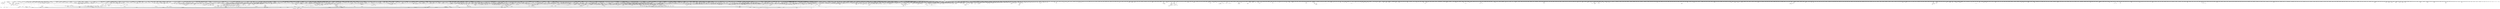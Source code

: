digraph kerncollapsed {
    "can_migrate_task" [color="black"];
    "__get_cpu_fpsimd_context" [color="black"];
    "__raw_spin_lock_irqsave_50" [color="black"];
    "__printk_safe_enter" [color="black"];
    "security_capable" [color="black"];
    "mas_wr_store_setup" [color="black"];
    "reusable_anon_vma" [color="black"];
    "__kern_my_cpu_offset_80" [color="black"];
    "clear_ti_thread_flag_5" [color="black"];
    "__raw_spin_lock_irq_31" [color="black"];
    "fsnotify_detach_connector_from_object" [color="black"];
    "find_busiest_group" [color="black"];
    "__xchg_case_mb_64.constprop.0_3" [color="black"];
    "init_multi_vma_prep" [color="black"];
    "vma_interval_tree_iter_next" [color="black"];
    "audit_serial" [color="black"];
    "__cmpxchg_case_8" [color="black"];
    "vm_commit_limit" [color="black"];
    "do_raw_spin_lock_33" [color="black"];
    "audit_comparator" [color="black"];
    "__accumulate_pelt_segments" [color="black"];
    "mte_dead_leaves.constprop.0" [color="black"];
    "tsk_fork_get_node" [color="black"];
    "__dev_pm_qos_resume_latency" [color="black"];
    "arm_timer" [color="black"];
    "post_ttbr_update_workaround" [color="black"];
    "invalid_mkclean_vma" [color="black"];
    "arch_local_irq_save_7" [color="black"];
    "mas_leaf_max_gap" [color="black"];
    "skb_zcopy_clear" [color="black"];
    "mas_next_slot" [color="black"];
    "get_arm64_ftr_reg" [color="black"];
    "wb_dirty_limits" [color="black"];
    "_compound_head_2" [color="black"];
    "no_page_table" [color="black"];
    "mast_fill_bnode" [color="black"];
    "__arm64_sys_exit" [color="black"];
    "u64_stats_inc" [color="black"];
    "skb_headers_offset_update" [color="black"];
    "rcu_accelerate_cbs" [color="black"];
    "__xchg_case_mb_64.constprop.0_2" [color="black"];
    "security_d_instantiate" [color="black"];
    "__kern_my_cpu_offset_26" [color="black"];
    "add_timer_on" [color="black"];
    "xas_find_marked" [color="black"];
    "group_close_release" [color="black"];
    "do_raw_spin_lock_28" [color="black"];
    "task_sigpending_1" [color="black"];
    "__cmpxchg_case_acq_32.constprop.0_6" [color="black"];
    "Indirect call134" [color="black"];
    "__inode_add_lru" [color="black"];
    "Indirect call49" [color="black"];
    "migrate_disable" [color="black"];
    "__raw_spin_unlock_bh.constprop.0" [color="black"];
    "unlock_mount_hash" [color="black"];
    "avg_vruntime" [color="black"];
    "folio_isolate_lru" [color="black"];
    "Indirect call144" [color="black"];
    "__bpf_free_used_maps" [color="black"];
    "bstats_update" [color="black"];
    "find_next_bit_18" [color="black"];
    "blake2s.constprop.0" [color="black"];
    "vma_last_pgoff" [color="black"];
    "do_raw_spin_lock_16" [color="black"];
    "sock_rmem_free" [color="black"];
    "__futex_unqueue" [color="black"];
    "_compound_head_7" [color="black"];
    "try_to_take_rt_mutex" [color="black"];
    "Indirect call35" [color="black"];
    "Indirect call111" [color="black"];
    "__raw_spin_unlock_irqrestore_14" [color="black"];
    "pmd_set_huge" [color="black"];
    "pcpu_chunk_slot" [color="black"];
    "do_raw_spin_lock_5" [color="black"];
    "__raw_spin_lock_irqsave.constprop.0_2" [color="black"];
    "forward_timer_base" [color="black"];
    "skb_may_tx_timestamp.part.0" [color="black"];
    "__siphash_unaligned" [color="black"];
    "__raw_spin_lock.constprop.0_1" [color="black"];
    "extfrag_for_order" [color="black"];
    "crng_make_state" [color="black"];
    "find_first_bit_1" [color="black"];
    "kmap_local_page" [color="black"];
    "__raw_spin_unlock_irqrestore_37" [color="black"];
    "hrtimer_forward" [color="black"];
    "kthread_data" [color="black"];
    "mas_next_sibling" [color="black"];
    "__raw_spin_lock_irqsave_11" [color="black"];
    "Indirect call150" [color="black"];
    "__set_close_on_exec.isra.0" [color="black"];
    "Indirect call103" [color="black"];
    "cpupri_set" [color="black"];
    "put_prev_task" [color="black"];
    "__xchg_case_acq_64.isra.0" [color="black"];
    "sched_clock_cpu" [color="black"];
    "__pi_strlen" [color="black"];
    "compaction_zonelist_suitable" [color="black"];
    "idr_for_each" [color="black"];
    "io_wq_work_match_all" [color="black"];
    "__raw_spin_unlock_irqrestore" [color="black"];
    "device_links_read_lock" [color="black"];
    "irq_enable" [color="black"];
    "queued_write_lock_slowpath" [color="black"];
    "fpsimd_preserve_current_state" [color="black"];
    "inode_to_bdi" [color="black"];
    "do_raw_spin_lock_65" [color="black"];
    "do_raw_spin_lock_61" [color="black"];
    "srcu_get_delay.isra.0" [color="black"];
    "find_vmap_area" [color="black"];
    "__raw_spin_lock_irq" [color="black"];
    "pvm_determine_end_from_reverse" [color="black"];
    "Indirect call187" [color="black"];
    "Indirect call6" [color="black"];
    "__io_put_kbuf_list" [color="black"];
    "security_task_kill" [color="black"];
    "_find_next_or_bit" [color="black"];
    "do_raw_spin_lock_52" [color="black"];
    "Indirect call37" [color="black"];
    "find_task_by_vpid" [color="black"];
    "mte_set_pivot" [color="black"];
    "efi_reboot" [color="black"];
    "bit_waitqueue" [color="black"];
    "find_first_bit_3" [color="black"];
    "__cmpxchg_case_mb_32_13" [color="black"];
    "clear_ti_thread_flag_3" [color="black"];
    "auditsc_get_stamp" [color="black"];
    "find_submount" [color="black"];
    "find_unlink_vmap_area" [color="black"];
    "lru_note_cost" [color="black"];
    "Indirect call188" [color="black"];
    "__kern_my_cpu_offset_11" [color="black"];
    "Indirect call15" [color="black"];
    "aio_nr_sub" [color="black"];
    "__fprop_add_percpu" [color="black"];
    "dl_task_is_earliest_deadline" [color="black"];
    "Indirect call176" [color="black"];
    "copy_thread" [color="black"];
    "_get_random_bytes" [color="black"];
    "pid_nr_ns" [color="black"];
    "Indirect call11" [color="black"];
    "__percpu_add_case_32_3" [color="black"];
    "arch_local_irq_save_4" [color="black"];
    "do_raw_spin_lock_18" [color="black"];
    "Indirect call41" [color="black"];
    "mnt_set_mountpoint" [color="black"];
    "futex_hb_waiters_dec" [color="black"];
    "folio_trylock_1" [color="black"];
    "lru_add_fn" [color="black"];
    "ttwu_queue_wakelist" [color="black"];
    "__bitmap_and" [color="black"];
    "__raw_spin_unlock_irq_38" [color="black"];
    "freezing_slow_path" [color="black"];
    "find_next_zero_bit" [color="black"];
    "arm64_kernel_unmapped_at_el0_3" [color="black"];
    "radix_tree_tag_get" [color="black"];
    "del_page_from_free_list" [color="black"];
    "kthread_probe_data" [color="black"];
    "netlink_lock_table" [color="black"];
    "__kern_my_cpu_offset_83" [color="black"];
    "desc_make_final" [color="black"];
    "d_lru_del" [color="black"];
    "Indirect call4" [color="black"];
    "zone_reclaimable_pages" [color="black"];
    "prb_read_valid" [color="black"];
    "folio_mapped" [color="black"];
    "allow_write_access" [color="black"];
    "Indirect call74" [color="black"];
    "radix_tree_iter_tag_clear" [color="black"];
    "req_set_fail" [color="black"];
    "clear_ti_thread_flag_6" [color="black"];
    "sub_rq_bw.isra.0" [color="black"];
    "wake_up_klogd" [color="black"];
    "xas_set_offset" [color="black"];
    "recalc_sigpending" [color="black"];
    "mask_irq" [color="black"];
    "Indirect call141" [color="black"];
    "update_misfit_status" [color="black"];
    "__kern_my_cpu_offset_21" [color="black"];
    "__cmpxchg_case_mb_32_2" [color="black"];
    "Indirect call149" [color="black"];
    "io_wq_cancel_pending_work" [color="black"];
    "queued_write_lock.constprop.0_1" [color="black"];
    "__preempt_count_sub" [color="black"];
    "__fswab32_10" [color="black"];
    "__percpu_add_return_case_32_1" [color="black"];
    "__percpu_add_case_64_2" [color="black"];
    "select_collect" [color="black"];
    "__d_find_any_alias" [color="black"];
    "mas_next_range" [color="black"];
    "new_context" [color="black"];
    "page_ref_dec_and_test_2" [color="black"];
    "pcpu_next_fit_region.constprop.0" [color="black"];
    "xa_find" [color="black"];
    "Indirect call63" [color="black"];
    "__irq_put_desc_unlock" [color="black"];
    "Indirect call9" [color="black"];
    "kernfs_name_hash" [color="black"];
    "task_pid_vnr" [color="black"];
    "timer_delete" [color="black"];
    "retain_dentry" [color="black"];
    "mnt_add_count" [color="black"];
    "__bitmap_set" [color="black"];
    "__futex_queue" [color="black"];
    "__percpu_add_case_32_1" [color="black"];
    "__set_task_special" [color="black"];
    "sane_fdtable_size" [color="black"];
    "percpu_ref_put_many" [color="black"];
    "__kern_my_cpu_offset_29" [color="black"];
    "check_preempt_curr_dl" [color="black"];
    "cpumask_subset" [color="black"];
    "__raw_spin_unlock_irq_20" [color="black"];
    "mas_wr_new_end" [color="black"];
    "Indirect call124" [color="black"];
    "ktime_get_mono_fast_ns" [color="black"];
    "inode_add_lru" [color="black"];
    "__clear_close_on_exec.isra.0" [color="black"];
    "group_classify" [color="black"];
    "this_cpu_has_cap.part.0" [color="black"];
    "__raw_spin_unlock_irqrestore_31" [color="black"];
    "rcu_poll_gp_seq_end" [color="black"];
    "Indirect call14" [color="black"];
    "__raw_spin_lock_34" [color="black"];
    "pcpu_block_refresh_hint" [color="black"];
    "__wake_up_locked_key_bookmark" [color="black"];
    "Indirect call174" [color="black"];
    "security_secid_to_secctx" [color="black"];
    "kobj_child_ns_ops" [color="black"];
    "__irq_work_queue_local" [color="black"];
    "fd_install" [color="black"];
    "__raw_write_unlock_irq_4" [color="black"];
    "irq_to_desc" [color="black"];
    "__kern_my_cpu_offset_49" [color="black"];
    "__kern_my_cpu_offset_2" [color="black"];
    "set_pfnblock_flags_mask" [color="black"];
    "mmget" [color="black"];
    "__raw_spin_lock_irq_43" [color="black"];
    "do_raw_spin_lock_97" [color="black"];
    "tty_update_time" [color="black"];
    "skb_has_frag_list" [color="black"];
    "sk_mem_reclaim" [color="black"];
    "posix_cpu_timers_exit" [color="black"];
    "__kern_my_cpu_offset_23" [color="black"];
    "user_disable_single_step" [color="black"];
    "update_rq_clock" [color="black"];
    "mutex_trylock" [color="black"];
    "mas_bulk_rebalance" [color="black"];
    "Indirect call75" [color="black"];
    "page_mapping" [color="black"];
    "collect_posix_cputimers" [color="black"];
    "do_raw_spin_lock_46" [color="black"];
    "__percpu_add_case_64_6" [color="black"];
    "__ipi_send_mask" [color="black"];
    "mas_find_setup.constprop.0" [color="black"];
    "sock_inuse_add" [color="black"];
    "xa_find_after" [color="black"];
    "get_new_cred" [color="black"];
    "auditd_test_task" [color="black"];
    "fpsimd_save" [color="black"];
    "tag_get" [color="black"];
    "system_supports_mte" [color="black"];
    "__dl_add" [color="black"];
    "io_prep_async_link" [color="black"];
    "update_sctlr_el1" [color="black"];
    "pfn_is_map_memory" [color="black"];
    "__down_trylock_console_sem.constprop.0" [color="black"];
    "find_next_bit_10" [color="black"];
    "clear_ti_thread_flag" [color="black"];
    "do_raw_spin_lock.constprop.0_3" [color="black"];
    "tick_get_broadcast_mask" [color="black"];
    "Indirect call40" [color="black"];
    "sk_leave_memory_pressure" [color="black"];
    "find_next_bit.constprop.0_11" [color="black"];
    "mas_update_gap" [color="black"];
    "__cmpwait_case_32" [color="black"];
    "_prb_commit" [color="black"];
    "smp_call_function_single" [color="black"];
    "crng_fast_key_erasure" [color="black"];
    "xas_next_offset" [color="black"];
    "find_vma_prev" [color="black"];
    "rcu_poll_gp_seq_start_unlocked" [color="black"];
    "io_req_complete_defer" [color="black"];
    "exit_oom_victim" [color="black"];
    "do_raw_spin_lock" [color="black"];
    "Indirect call97" [color="black"];
    "expand" [color="black"];
    "cpumask_next.constprop.0" [color="black"];
    "__cmpxchg_case_mb_32_8" [color="black"];
    "prepare_to_wait_exclusive" [color="black"];
    "__bitmap_weight" [color="black"];
    "__kern_my_cpu_offset_14" [color="black"];
    "generic_exec_single" [color="black"];
    "____do_softirq" [color="black"];
    "lru_move_tail_fn" [color="black"];
    "cpumask_and" [color="black"];
    "mab_calc_split" [color="black"];
    "lock_hrtimer_base" [color="black"];
    "do_raw_spin_lock_3" [color="black"];
    "__raw_spin_unlock_irqrestore_5" [color="black"];
    "__kern_my_cpu_offset_6" [color="black"];
    "__efistub_caches_clean_inval_pou" [color="black"];
    "signal_pending_11" [color="black"];
    "rcu_dynticks_snap" [color="black"];
    "req_set_fail_4" [color="black"];
    "init_entity_runnable_average" [color="black"];
    "Indirect call198" [color="black"];
    "list_del_init_5" [color="black"];
    "do_raw_spin_lock_10" [color="black"];
    "init_completion" [color="black"];
    "Indirect call167" [color="black"];
    "kernfs_should_drain_open_files" [color="black"];
    "Indirect call79" [color="black"];
    "find_next_bit.constprop.0_14" [color="black"];
    "__raw_spin_lock_irq_1" [color="black"];
    "Indirect call179" [color="black"];
    "__raw_spin_lock_irqsave.constprop.0_7" [color="black"];
    "__acct_reclaim_writeback" [color="black"];
    "do_raw_spin_lock_51" [color="black"];
    "io_schedule_prepare" [color="black"];
    "list_splice_tail_init" [color="black"];
    "__list_del_entry" [color="black"];
    "_find_next_bit" [color="black"];
    "do_csum" [color="black"];
    "__kern_my_cpu_offset_77" [color="black"];
    "__tlb_reset_range" [color="black"];
    "Indirect call31" [color="black"];
    "tty_audit_fork" [color="black"];
    "find_vma" [color="black"];
    "Indirect call120" [color="black"];
    "ktime_add_safe" [color="black"];
    "find_next_zero_bit_1" [color="black"];
    "rcu_exp_need_qs" [color="black"];
    "__raw_spin_lock_irq_23" [color="black"];
    "prepend" [color="black"];
    "__raw_spin_unlock_irqrestore_12" [color="black"];
    "detach_if_pending" [color="black"];
    "do_raw_spin_lock_43" [color="black"];
    "osq_lock" [color="black"];
    "dev_pm_disable_wake_irq_check" [color="black"];
    "__kern_my_cpu_offset_53" [color="black"];
    "__cmpxchg_case_64.isra.0" [color="black"];
    "do_raw_spin_lock_17" [color="black"];
    "lock_mnt_tree" [color="black"];
    "_compound_head_1" [color="black"];
    "__printk_cpu_sync_put" [color="black"];
    "__raw_spin_unlock_irq_19" [color="black"];
    "post_init_entity_util_avg" [color="black"];
    "__const_udelay" [color="black"];
    "split_map_pages" [color="black"];
    "folio_account_cleaned" [color="black"];
    "mntget" [color="black"];
    "Indirect call119" [color="black"];
    "task_sigpending_2" [color="black"];
    "local_bh_enable" [color="black"];
    "Indirect call164" [color="black"];
    "virt_to_folio" [color="black"];
    "pick_next_pushable_dl_task" [color="black"];
    "__cmpxchg_case_acq_32" [color="black"];
    "rcu_seq_start_1" [color="black"];
    "skb_queue_tail" [color="black"];
    "__try_to_del_timer_sync" [color="black"];
    "memset" [color="black"];
    "__cmpxchg_case_mb_32_3" [color="black"];
    "should_zap_page" [color="black"];
    "__raw_spin_lock_irq_25" [color="black"];
    "add_timer" [color="black"];
    "kill_device" [color="black"];
    "do_raw_spin_lock_32" [color="black"];
    "set_tlb_ubc_flush_pending" [color="black"];
    "wakeup_source_deactivate" [color="black"];
    "min_deadline_cb_propagate" [color="black"];
    "__raw_spin_lock_irqsave_29" [color="black"];
    "invalid_migration_vma" [color="black"];
    "__kern_my_cpu_offset_37" [color="black"];
    "page_ref_inc_3" [color="black"];
    "ktime_get" [color="black"];
    "__raw_spin_unlock_irq_7" [color="black"];
    "__raw_spin_lock_irqsave.constprop.0_1" [color="black"];
    "lock_timer_base" [color="black"];
    "class_raw_spinlock_irqsave_destructor" [color="black"];
    "unhash_mnt" [color="black"];
    "dput_to_list" [color="black"];
    "Indirect call80" [color="black"];
    "pcpu_next_md_free_region" [color="black"];
    "split_page" [color="black"];
    "workingset_test_recent" [color="black"];
    "cpus_share_cache" [color="black"];
    "Indirect call136" [color="black"];
    "__raise_softirq_irqoff" [color="black"];
    "xas_retry" [color="black"];
    "fsnotify_compare_groups" [color="black"];
    "plist_del" [color="black"];
    "next_online_pgdat" [color="black"];
    "do_raw_spin_lock_118" [color="black"];
    "Indirect call132" [color="black"];
    "get_cred" [color="black"];
    "task_call_func" [color="black"];
    "__wake_up_locked_key" [color="black"];
    "Indirect call55" [color="black"];
    "arch_local_irq_restore_3" [color="black"];
    "mte_copy_page_tags" [color="black"];
    "__folio_cancel_dirty" [color="black"];
    "Indirect call210" [color="black"];
    "kmsg_dump" [color="black"];
    "Indirect call54" [color="black"];
    "__prepare_to_swait" [color="black"];
    "_find_next_and_bit" [color="black"];
    "select_collect2" [color="black"];
    "cpu_online_2" [color="black"];
    "Indirect call206" [color="black"];
    "try_to_unmap_flush" [color="black"];
    "is_current_pgrp_orphaned" [color="black"];
    "cpu_timer_dequeue" [color="black"];
    "io_fill_cqe_aux" [color="black"];
    "clear_buddies.isra.0" [color="black"];
    "skb_flow_get_icmp_tci" [color="black"];
    "mas_start" [color="black"];
    "get_work_pwq" [color="black"];
    "vma_address" [color="black"];
    "fsnotify_connector_sb" [color="black"];
    "signalfd_cleanup" [color="black"];
    "do_raw_spin_lock_34" [color="black"];
    "rcu_inkernel_boot_has_ended" [color="black"];
    "__cmpxchg_case_acq_32.constprop.0_12" [color="black"];
    "move_queued_task.constprop.0" [color="black"];
    "update_pm_runtime_accounting" [color="black"];
    "prepare_alloc_pages.constprop.0" [color="black"];
    "queued_read_unlock.constprop.0_2" [color="black"];
    "Indirect call52" [color="black"];
    "wakeup_kswapd" [color="black"];
    "mtree_load" [color="black"];
    "lazy_max_pages" [color="black"];
    "xas_start" [color="black"];
    "__raw_spin_unlock_irq_35" [color="black"];
    "io_get_cqe_overflow" [color="black"];
    "membarrier_update_current_mm" [color="black"];
    "do_raw_spin_lock_13" [color="black"];
    "radix_tree_next_chunk" [color="black"];
    "__enqueue_entity" [color="black"];
    "pcpu_alloc_area" [color="black"];
    "__get_task_comm" [color="black"];
    "__udelay" [color="black"];
    "rb_insert_color_cached" [color="black"];
    "mas_mab_cp" [color="black"];
    "Indirect call66" [color="black"];
    "pcpu_chunk_refresh_hint" [color="black"];
    "__cmpxchg_case_acq_32.constprop.0_4" [color="black"];
    "Indirect call94" [color="black"];
    "change_page_range" [color="black"];
    "_task_util_est" [color="black"];
    "folio_mark_dirty" [color="black"];
    "put_dec" [color="black"];
    "desc_read_finalized_seq" [color="black"];
    "Indirect call123" [color="black"];
    "mte_zero_clear_page_tags" [color="black"];
    "__wake_up_common" [color="black"];
    "__cmpxchg_case_acq_32.constprop.0_19" [color="black"];
    "skb_frag_ref" [color="black"];
    "__cmpxchg_case_mb_64_1" [color="black"];
    "do_raw_spin_lock_23" [color="black"];
    "add_wait_queue_exclusive" [color="black"];
    "__bitmap_subset" [color="black"];
    "data_alloc" [color="black"];
    "__raw_spin_unlock_irq.constprop.0_2" [color="black"];
    "wb_io_lists_populated" [color="black"];
    "xas_set_mark" [color="black"];
    "cpumask_first_and" [color="black"];
    "posix_cpu_timers_exit_group" [color="black"];
    "__raw_spin_lock_15" [color="black"];
    "__kern_my_cpu_offset_35" [color="black"];
    "pmd_clear_huge" [color="black"];
    "__raw_spin_lock_irq.constprop.0_1" [color="black"];
    "page_ref_inc_6" [color="black"];
    "__disable_irq" [color="black"];
    "_compound_head_4" [color="black"];
    "set_pageblock_migratetype" [color="black"];
    "cpumask_any_distribute" [color="black"];
    "__percpu_add_case_32" [color="black"];
    "find_next_and_bit.constprop.0" [color="black"];
    "rcu_segcblist_enqueue" [color="black"];
    "timer_wait_running" [color="black"];
    "netdev_name" [color="black"];
    "chacha_permute" [color="black"];
    "Indirect call209" [color="black"];
    "Indirect call151" [color="black"];
    "__isolate_free_page" [color="black"];
    "__raw_spin_lock_irqsave_23" [color="black"];
    "Indirect call122" [color="black"];
    "Indirect call81" [color="black"];
    "Indirect call71" [color="black"];
    "Indirect call59" [color="black"];
    "tty_ldisc_close" [color="black"];
    "__cmpwait_case_32_2" [color="black"];
    "get_data" [color="black"];
    "fetch_robust_entry" [color="black"];
    "get_ldops" [color="black"];
    "list_splice" [color="black"];
    "Indirect call114" [color="black"];
    "do_raw_spin_lock.constprop.0_7" [color="black"];
    "rt_mutex_proxy_unlock" [color="black"];
    "pageblock_pfn_to_page" [color="black"];
    "inactive_is_low.constprop.0" [color="black"];
    "release_thread" [color="black"];
    "__rb_rotate_set_parents" [color="black"];
    "Indirect call194" [color="black"];
    "console_srcu_read_unlock" [color="black"];
    "__raw_read_lock.constprop.0_1" [color="black"];
    "__nr_to_section" [color="black"];
    "rt_mutex_futex_trylock" [color="black"];
    "__fsnotify_update_child_dentry_flags" [color="black"];
    "domain_dirty_limits" [color="black"];
    "set_task_cpu" [color="black"];
    "skb_tailroom" [color="black"];
    "page_ref_add_1" [color="black"];
    "Indirect call86" [color="black"];
    "mte_destroy_descend.constprop.0" [color="black"];
    "xas_find_conflict" [color="black"];
    "pte_mkdirty" [color="black"];
    "mast_spanning_rebalance.isra.0" [color="black"];
    "find_next_bit_15" [color="black"];
    "get_pfnblock_flags_mask" [color="black"];
    "__skb_set_length_1" [color="black"];
    "lock_mount_hash" [color="black"];
    "fatal_signal_pending_3" [color="black"];
    "access_ok_16" [color="black"];
    "find_vm_area" [color="black"];
    "raw_spin_rq_lock_nested" [color="black"];
    "is_bad_inode" [color="black"];
    "sock_flag_1" [color="black"];
    "do_raw_spin_lock_58" [color="black"];
    "check_and_switch_context" [color="black"];
    "do_raw_spin_lock_67" [color="black"];
    "__kern_my_cpu_offset_36" [color="black"];
    "mapping_allow_writable" [color="black"];
    "find_last_bit" [color="black"];
    "__srcu_read_lock" [color="black"];
    "io_wq_worker_running" [color="black"];
    "Indirect call208" [color="black"];
    "percpu_ref_put_many.constprop.0_1" [color="black"];
    "Indirect call189" [color="black"];
    "__delay" [color="black"];
    "try_release_thread_stack_to_cache" [color="black"];
    "__raw_spin_lock_irqsave_41" [color="black"];
    "printk_parse_prefix" [color="black"];
    "__update_min_deadline" [color="black"];
    "mod_node_page_state" [color="black"];
    "_find_next_zero_bit" [color="black"];
    "__cmpxchg_case_mb_64" [color="black"];
    "__var_waitqueue" [color="black"];
    "do_raw_spin_lock_36" [color="black"];
    "update_load_avg" [color="black"];
    "___d_drop" [color="black"];
    "resched_curr" [color="black"];
    "__percpu_add_case_64_7" [color="black"];
    "do_raw_spin_lock.constprop.0_14" [color="black"];
    "Indirect call113" [color="black"];
    "mab_shift_right" [color="black"];
    "enqueue_timer" [color="black"];
    "ptep_set_access_flags" [color="black"];
    "Indirect call117" [color="black"];
    "__percpu_add_case_64.constprop.0" [color="black"];
    "node_dirty_ok" [color="black"];
    "__raw_spin_lock_irq_34" [color="black"];
    "__raw_read_unlock.constprop.0_2" [color="black"];
    "security_file_set_fowner" [color="black"];
    "Indirect call62" [color="black"];
    "do_raw_spin_lock_116" [color="black"];
    "io_put_kbuf" [color="black"];
    "prepare_to_swait_event" [color="black"];
    "Indirect call129" [color="black"];
    "__attach_to_pi_owner" [color="black"];
    "pi_state_update_owner" [color="black"];
    "__raw_spin_unlock_irq_6" [color="black"];
    "mte_update_gcr_excl.isra.0" [color="black"];
    "Indirect call157" [color="black"];
    "is_vmalloc_addr" [color="black"];
    "__lookup_mnt" [color="black"];
    "rcu_gp_is_normal" [color="black"];
    "test_ti_thread_flag_4" [color="black"];
    "d_hash" [color="black"];
    "set_ptes.constprop.0.isra.0_1" [color="black"];
    "fatal_signal_pending_4" [color="black"];
    "__kern_my_cpu_offset_16" [color="black"];
    "__smp_call_single_queue" [color="black"];
    "strscpy" [color="black"];
    "timer_reduce" [color="black"];
    "free_vmap_area_rb_augment_cb_propagate" [color="black"];
    "__cmpxchg_case_mb_64_6" [color="black"];
    "__update_load_avg_se" [color="black"];
    "__anon_vma_interval_tree_subtree_search" [color="black"];
    "list_lru_del" [color="black"];
    "tcp_get_info_chrono_stats" [color="black"];
    "__kern_my_cpu_offset_134" [color="black"];
    "rcu_advance_cbs" [color="black"];
    "__zone_watermark_ok" [color="black"];
    "rcu_segcblist_accelerate" [color="black"];
    "__cmpwait_case_32_1" [color="black"];
    "pm_runtime_put_noidle_2" [color="black"];
    "Indirect call146" [color="black"];
    "sync_rcu_exp_done_unlocked" [color="black"];
    "Indirect call142" [color="black"];
    "skb_pfmemalloc" [color="black"];
    "get_state_synchronize_rcu" [color="black"];
    "iov_iter_revert" [color="black"];
    "sched_ttwu_pending" [color="black"];
    "copy_user_highpage" [color="black"];
    "timerqueue_del" [color="black"];
    "set_task_reclaim_state" [color="black"];
    "percpu_counter_add_batch" [color="black"];
    "flush_signal_handlers" [color="black"];
    "first_zones_zonelist_1" [color="black"];
    "fpsimd_thread_switch" [color="black"];
    "rcu_segcblist_advance" [color="black"];
    "Indirect call193" [color="black"];
    "folio_mapped_2" [color="black"];
    "io_wq_work_match_item" [color="black"];
    "check_class_changed" [color="black"];
    "Indirect call100" [color="black"];
    "find_first_bit_6" [color="black"];
    "__ptrace_link" [color="black"];
    "__cmpxchg_case_acq_32.constprop.0_14" [color="black"];
    "propagation_next" [color="black"];
    "do_raw_spin_lock_47" [color="black"];
    "Indirect call8" [color="black"];
    "__dl_sub" [color="black"];
    "mas_alloc_req.isra.0" [color="black"];
    "mas_prev_sibling" [color="black"];
    "__raw_spin_unlock_irq_45" [color="black"];
    "Indirect call171" [color="black"];
    "jiffies_to_msecs" [color="black"];
    "virt_to_head_page.isra.0" [color="black"];
    "__cmpwait_case_32_3" [color="black"];
    "__d_instantiate" [color="black"];
    "wake_up_bit" [color="black"];
    "__mnt_drop_write" [color="black"];
    "io_cqe_cache_refill" [color="black"];
    "enqueue_hrtimer.constprop.0" [color="black"];
    "__cmpxchg_case_mb_32_6" [color="black"];
    "Indirect call33" [color="black"];
    "do_raw_spin_lock_99" [color="black"];
    "sched_post_fork" [color="black"];
    "prepare_to_wait" [color="black"];
    "Indirect call58" [color="black"];
    "__count_vm_events_2" [color="black"];
    "mas_push_node" [color="black"];
    "Indirect call91" [color="black"];
    "fill_contig_page_info" [color="black"];
    "percpu_ref_get_many" [color="black"];
    "rb_erase" [color="black"];
    "__pi_memcmp" [color="black"];
    "__percpu_counter_sum" [color="black"];
    "test_ti_thread_flag_11" [color="black"];
    "put_ldops.constprop.0" [color="black"];
    "__wb_calc_thresh" [color="black"];
    "dl_clear_overload.part.0" [color="black"];
    "__fprop_add_percpu_max" [color="black"];
    "rwsem_spin_on_owner" [color="black"];
    "__audit_uring_entry" [color="black"];
    "__io_acct_run_queue" [color="black"];
    "__raw_spin_unlock_irqrestore_2" [color="black"];
    "sk_memory_allocated_sub" [color="black"];
    "test_and_set_ti_thread_flag_1" [color="black"];
    "__raw_spin_unlock_irqrestore_21" [color="black"];
    "flush_dcache_page" [color="black"];
    "ihold" [color="black"];
    "__pageblock_pfn_to_page" [color="black"];
    "Indirect call125" [color="black"];
    "zone_page_state_snapshot.constprop.0" [color="black"];
    "Indirect call148" [color="black"];
    "irq_set_thread_affinity" [color="black"];
    "active_load_balance_cpu_stop" [color="black"];
    "count_vm_events_2" [color="black"];
    "__raw_spin_lock_2" [color="black"];
    "find_next_bit_17" [color="black"];
    "security_sk_free" [color="black"];
    "list_lru_add" [color="black"];
    "mas_next_setup.constprop.0" [color="black"];
    "__mnt_want_write_file" [color="black"];
    "_find_first_and_bit" [color="black"];
    "__percpu_add_case_32_8" [color="black"];
    "current_wq_worker" [color="black"];
    "strscpy_pad" [color="black"];
    "arch_local_irq_restore_2" [color="black"];
    "__raw_spin_lock_irqsave_4" [color="black"];
    "__raw_spin_unlock_irq_37" [color="black"];
    "__raw_spin_lock_22" [color="black"];
    "mte_parent_slot" [color="black"];
    "mas_next" [color="black"];
    "take_dentry_name_snapshot" [color="black"];
    "__raw_spin_unlock_irqrestore_33" [color="black"];
    "kmap_atomic_1" [color="black"];
    "__mutex_add_waiter" [color="black"];
    "__kern_my_cpu_offset_71" [color="black"];
    "__peernet2id" [color="black"];
    "__skb_set_length" [color="black"];
    "test_ti_thread_flag_22" [color="black"];
    "__kern_my_cpu_offset_15" [color="black"];
    "dget" [color="black"];
    "compaction_free" [color="black"];
    "_find_first_bit" [color="black"];
    "task_join_group_stop" [color="black"];
    "__lock_parent" [color="black"];
    "__integrity_iint_find" [color="black"];
    "Indirect call185" [color="black"];
    "qdisc_maybe_clear_missed" [color="black"];
    "pagefault_enable_1" [color="black"];
    "raw_spin_rq_lock" [color="black"];
    "workingset_activation" [color="black"];
    "vma_interval_tree_subtree_search" [color="black"];
    "Indirect call16" [color="black"];
    "free_vmap_area_rb_augment_cb_rotate" [color="black"];
    "security_inode_init_security_anon" [color="black"];
    "dec_rlimit_ucounts" [color="black"];
    "down_trylock" [color="black"];
    "Indirect call56" [color="black"];
    "lru_deactivate_fn" [color="black"];
    "percpu_ref_get_many.constprop.0" [color="black"];
    "test_ti_thread_flag_6" [color="black"];
    "data_check_size" [color="black"];
    "do_raw_spin_lock_87" [color="black"];
    "folio_pfn" [color="black"];
    "__irq_disable" [color="black"];
    "__dput_to_list" [color="black"];
    "list_del_init" [color="black"];
    "irq_domain_activate_irq" [color="black"];
    "hrtimer_sleeper_start_expires" [color="black"];
    "Indirect call161" [color="black"];
    "mas_set_alloc_req" [color="black"];
    "rt_mutex_slowtrylock" [color="black"];
    "__percpu_add_case_64_3" [color="black"];
    "__cmpxchg_case_acq_32.constprop.0_9" [color="black"];
    "Indirect call43" [color="black"];
    "arch_local_irq_restore" [color="black"];
    "__raw_spin_lock_irqsave_5" [color="black"];
    "__printk_cpu_sync_try_get" [color="black"];
    "rcu_gp_is_expedited" [color="black"];
    "__timer_delete" [color="black"];
    "queued_read_lock_slowpath" [color="black"];
    "find_mergeable_anon_vma" [color="black"];
    "__cmpxchg_case_acq_32_2" [color="black"];
    "__raw_spin_lock_5" [color="black"];
    "check_preempt_curr" [color="black"];
    "list_del_init_8" [color="black"];
    "sibling_imbalance.isra.0" [color="black"];
    "__raw_spin_lock_18" [color="black"];
    "queued_read_lock.constprop.0" [color="black"];
    "__kern_my_cpu_offset_47" [color="black"];
    "__raw_spin_lock_bh.constprop.0_5" [color="black"];
    "copy_fd_bitmaps" [color="black"];
    "__percpu_add_case_32_15" [color="black"];
    "__irq_startup" [color="black"];
    "mas_find_child" [color="black"];
    "__raw_spin_unlock_irq_23" [color="black"];
    "llist_reverse_order" [color="black"];
    "io_poll_find.constprop.0" [color="black"];
    "__io_disarm_linked_timeout" [color="black"];
    "update_rt_rq_load_avg" [color="black"];
    "__kern_my_cpu_offset_61" [color="black"];
    "__raw_read_lock.constprop.0_5" [color="black"];
    "xas_init_marks" [color="black"];
    "__skb_header_pointer" [color="black"];
    "__percpu_add_case_64_1" [color="black"];
    "hrtimer_active" [color="black"];
    "timerqueue_add" [color="black"];
    "do_raw_spin_lock_31" [color="black"];
    "do_raw_spin_lock_80" [color="black"];
    "Indirect call92" [color="black"];
    "__remove_hrtimer" [color="black"];
    "radix_tree_lookup" [color="black"];
    "mnt_get_count" [color="black"];
    "skb_cloned" [color="black"];
    "get_ucounts_or_wrap" [color="black"];
    "Indirect call212" [color="black"];
    "fsnotify_data_inode" [color="black"];
    "__wake_up_bit" [color="black"];
    "test_taint" [color="black"];
    "get_next_ino" [color="black"];
    "__mod_timer" [color="black"];
    "_mix_pool_bytes" [color="black"];
    "__rpm_get_callback" [color="black"];
    "raw_spin_rq_trylock" [color="black"];
    "gup_signal_pending" [color="black"];
    "put_cpu_fpsimd_context" [color="black"];
    "first_online_pgdat" [color="black"];
    "__rb_erase_color" [color="black"];
    "clear_inode" [color="black"];
    "deactivate_task" [color="black"];
    "rcu_is_watching" [color="black"];
    "osq_wait_next" [color="black"];
    "nsec_to_clock_t" [color="black"];
    "io_file_get_flags" [color="black"];
    "timer_delete_hook" [color="black"];
    "simple_xattr_space" [color="black"];
    "double_unlock_balance" [color="black"];
    "defer_console_output" [color="black"];
    "skb_header_cloned" [color="black"];
    "tty_driver_flush_buffer" [color="black"];
    "__arch_copy_from_user" [color="black"];
    "__raw_spin_lock_54" [color="black"];
    "dev_xmit_recursion_inc" [color="black"];
    "task_get_vl" [color="black"];
    "__flow_hash_from_keys" [color="black"];
    "vmalloc_to_page" [color="black"];
    "do_kernel_restart" [color="black"];
    "prb_reserve" [color="black"];
    "get_file.isra.0" [color="black"];
    "io_run_cancel" [color="black"];
    "recalc_sigpending_tsk" [color="black"];
    "futex_q_unlock" [color="black"];
    "__preempt_count_add.constprop.0_1" [color="black"];
    "bsearch" [color="black"];
    "pgattr_change_is_safe" [color="black"];
    "folio_evictable_1" [color="black"];
    "desc_read" [color="black"];
    "raw_spin_rq_lock_1" [color="black"];
    "Indirect call70" [color="black"];
    "kthread_is_per_cpu" [color="black"];
    "__set_open_fd" [color="black"];
    "_atomic_dec_and_lock_irqsave" [color="black"];
    "__percpu_add_case_64.constprop.0_1" [color="black"];
    "__cmpxchg_case_acq_32_1" [color="black"];
    "futex_q_lock" [color="black"];
    "__percpu_add_case_64.constprop.0_3" [color="black"];
    "rb_first" [color="black"];
    "__raw_spin_unlock_irq_11" [color="black"];
    "is_valid_gup_args" [color="black"];
    "do_raw_spin_lock_57" [color="black"];
    "timespec64_equal" [color="black"];
    "do_raw_spin_lock_30" [color="black"];
    "tick_get_wakeup_device" [color="black"];
    "do_raw_spin_lock_12" [color="black"];
    "remove_nodes.constprop.0" [color="black"];
    "__rt_mutex_slowtrylock" [color="black"];
    "__raw_spin_lock_irqsave_34" [color="black"];
    "__cmpxchg_case_rel_64" [color="black"];
    "mas_put_in_tree" [color="black"];
    "__page_set_anon_rmap" [color="black"];
    "__kern_my_cpu_offset_70" [color="black"];
    "audit_string_contains_control" [color="black"];
    "mas_wr_walk_descend" [color="black"];
    "clear_page" [color="black"];
    "Indirect call202" [color="black"];
    "Indirect call115" [color="black"];
    "__raw_spin_unlock_irqrestore_17" [color="black"];
    "__xchg_case_mb_32.constprop.0" [color="black"];
    "__raw_spin_unlock_irq_43" [color="black"];
    "vmf_pte_changed" [color="black"];
    "__cmpxchg_case_acq_32.constprop.0_20" [color="black"];
    "__raw_spin_lock_irqsave" [color="black"];
    "__raw_spin_lock_12" [color="black"];
    "task_sched_runtime" [color="black"];
    "__fsnotify_recalc_mask" [color="black"];
    "__raw_spin_unlock_irq_21" [color="black"];
    "siginfo_layout" [color="black"];
    "move_freelist_tail" [color="black"];
    "__skb_zcopy_downgrade_managed" [color="black"];
    "mast_ascend" [color="black"];
    "should_fail_alloc_page" [color="black"];
    "percpu_counter_set" [color="black"];
    "task_curr" [color="black"];
    "Indirect call13" [color="black"];
    "__raw_spin_lock_irq_35" [color="black"];
    "__percpu_add_case_64_4" [color="black"];
    "__kern_my_cpu_offset_60" [color="black"];
    "cpumask_weight" [color="black"];
    "Indirect call82" [color="black"];
    "timer_delete_sync" [color="black"];
    "inc_rlimit_ucounts" [color="black"];
    "sb_clear_inode_writeback" [color="black"];
    "tlb_flush_mmu_tlbonly_1" [color="black"];
    "irq_get_irq_data" [color="black"];
    "need_mlock_drain" [color="black"];
    "dequeue_task" [color="black"];
    "irq_disable" [color="black"];
    "__irq_get_desc_lock" [color="black"];
    "mapping_shrinkable" [color="black"];
    "rb_prev" [color="black"];
    "list_del_4" [color="black"];
    "Indirect call42" [color="black"];
    "__raw_spin_lock_6" [color="black"];
    "test_ti_thread_flag_19" [color="black"];
    "local_bh_disable" [color="black"];
    "Indirect call200" [color="black"];
    "Indirect call186" [color="black"];
    "virt_to_slab" [color="black"];
    "filemap_check_errors" [color="black"];
    "sched_clock" [color="black"];
    "__raw_spin_lock_21" [color="black"];
    "se_weight.isra.0" [color="black"];
    "pcpu_free_area.isra.0" [color="black"];
    "try_check_zero" [color="black"];
    "find_next_bit.constprop.0_8" [color="black"];
    "Indirect call197" [color="black"];
    "isolation_suitable.isra.0" [color="black"];
    "__next_zones_zonelist" [color="black"];
    "pcpu_init_md_blocks" [color="black"];
    "fast_dput" [color="black"];
    "call_function_single_prep_ipi" [color="black"];
    "__raw_write_lock_irq" [color="black"];
    "dequeue_load_avg" [color="black"];
    "Indirect call153" [color="black"];
    "dcache_clean_pou" [color="black"];
    "Indirect call196" [color="black"];
    "kernfs_next_descendant_post" [color="black"];
    "do_raw_spin_lock_85" [color="black"];
    "Indirect call76" [color="black"];
    "irqd_irq_disabled.isra.0" [color="black"];
    "mt_find" [color="black"];
    "__skb_checksum" [color="black"];
    "process_shares_mm" [color="black"];
    "__list_del_entry_2" [color="black"];
    "__raw_write_lock.constprop.0_1" [color="black"];
    "blake2s_update" [color="black"];
    "__dl_update" [color="black"];
    "io_poll_add_hash" [color="black"];
    "do_raw_spin_lock_86" [color="black"];
    "next_signal" [color="black"];
    "folio_mapped_1" [color="black"];
    "audit_uid_comparator" [color="black"];
    "Indirect call64" [color="black"];
    "folio_lruvec_relock_irq.constprop.0" [color="black"];
    "tty_termios_input_baud_rate" [color="black"];
    "rcu_segcblist_inc_len" [color="black"];
    "prep_new_page" [color="black"];
    "tick_get_broadcast_device" [color="black"];
    "Indirect call20" [color="black"];
    "pm_ops_is_empty" [color="black"];
    "compaction_suitable" [color="black"];
    "do_raw_spin_lock_15" [color="black"];
    "ma_slots" [color="black"];
    "vm_stat_account" [color="black"];
    "flush_tlb_kernel_range" [color="black"];
    "list_del_1" [color="black"];
    "arch_local_irq_save_8" [color="black"];
    "mas_store_prealloc.part.0" [color="black"];
    "memzero_explicit" [color="black"];
    "__balance_callbacks" [color="black"];
    "pcpu_chunk_relocate" [color="black"];
    "find_task_by_pid_ns" [color="black"];
    "__to_kthread" [color="black"];
    "posixtimer_rearm" [color="black"];
    "tag_clear" [color="black"];
    "__raw_spin_lock_irq_12" [color="black"];
    "Indirect call2" [color="black"];
    "rcu_segcblist_move_seglen" [color="black"];
    "drain_local_pages" [color="black"];
    "__raw_spin_unlock_irqrestore_8" [color="black"];
    "Indirect call199" [color="black"];
    "console_srcu_read_lock" [color="black"];
    "__percpu_add_case_32_21" [color="black"];
    "__wake_up_sync_key" [color="black"];
    "Indirect call28" [color="black"];
    "raw_spin_rq_unlock" [color="black"];
    "check_cb_ovld_locked" [color="black"];
    "do_raw_spin_lock_2" [color="black"];
    "prb_next_seq" [color="black"];
    "set_ti_thread_flag_4" [color="black"];
    "__finish_swait" [color="black"];
    "mm_counter" [color="black"];
    "d_set_d_op" [color="black"];
    "find_next_bit_8" [color="black"];
    "down_read_trylock" [color="black"];
    "count_vm_event" [color="black"];
    "__xas_next" [color="black"];
    "arch_irq_work_raise" [color="black"];
    "find_next_bit.constprop.0_6" [color="black"];
    "fatal_signal_pending_5" [color="black"];
    "folio_add_new_anon_rmap" [color="black"];
    "next_mnt" [color="black"];
    "io_wq_get_acct" [color="black"];
    "do_raw_spin_lock_14" [color="black"];
    "__local_bh_enable_ip" [color="black"];
    "unreserve_highatomic_pageblock" [color="black"];
    "is_migration_entry" [color="black"];
    "__cmpxchg_case_mb_64_7" [color="black"];
    "__do_set_cpus_allowed" [color="black"];
    "folio_trylock_flag" [color="black"];
    "signal_pending_state_2" [color="black"];
    "posix_cputimers_group_init" [color="black"];
    "tls_preserve_current_state" [color="black"];
    "__raw_spin_unlock_irq_25" [color="black"];
    "security_release_secctx" [color="black"];
    "__mutex_trylock" [color="black"];
    "irqd_set.isra.0_1" [color="black"];
    "global_dirtyable_memory" [color="black"];
    "cpu_clock_sample" [color="black"];
    "access_ok_2" [color="black"];
    "mas_prev_slot" [color="black"];
    "add_wait_queue" [color="black"];
    "Indirect call128" [color="black"];
    "__cmpxchg_case_mb_64_4" [color="black"];
    "set_kpti_asid_bits" [color="black"];
    "set_ptes.constprop.0.isra.0" [color="black"];
    "__cmpxchg_case_acq_32_3" [color="black"];
    "llist_add_batch" [color="black"];
    "_raw_spin_rq_lock_irqsave" [color="black"];
    "fpsimd_save_state" [color="black"];
    "__raw_spin_unlock_irqrestore_24" [color="black"];
    "_double_lock_balance" [color="black"];
    "Indirect call203" [color="black"];
    "do_softirq" [color="black"];
    "page_ref_add" [color="black"];
    "__cmpxchg_case_mb_64_2" [color="black"];
    "Indirect call95" [color="black"];
    "__cmpxchg_case_64" [color="black"];
    "__raw_spin_lock_irq_11" [color="black"];
    "rcu_start_this_gp" [color="black"];
    "update_dl_rq_load_avg" [color="black"];
    "__kern_my_cpu_offset_17" [color="black"];
    "task_participate_group_stop" [color="black"];
    "do_raw_spin_lock_41" [color="black"];
    "update_blocked_averages" [color="black"];
    "arch_get_random_seed_longs" [color="black"];
    "srcu_funnel_exp_start" [color="black"];
    "device_links_read_unlock" [color="black"];
    "num_other_online_cpus" [color="black"];
    "mas_wr_end_piv" [color="black"];
    "task_rq_lock" [color="black"];
    "__clear_open_fd" [color="black"];
    "net_eq_idr" [color="black"];
    "__kern_my_cpu_offset_74" [color="black"];
    "slab_want_init_on_alloc" [color="black"];
    "Indirect call88" [color="black"];
    "Indirect call172" [color="black"];
    "mas_max_gap" [color="black"];
    "test_ti_thread_flag_7" [color="black"];
    "tag_set" [color="black"];
    "rcu_poll_gp_seq_end_unlocked" [color="black"];
    "__cmpxchg_case_mb_32_5" [color="black"];
    "list_del_init_6" [color="black"];
    "search_cmp_ftr_reg" [color="black"];
    "__raw_spin_lock_irq_18" [color="black"];
    "io_cancel_ctx_cb" [color="black"];
    "tlb_flush_mmu_tlbonly" [color="black"];
    "Indirect call184" [color="black"];
    "mte_dead_walk" [color="black"];
    "page_try_share_anon_rmap" [color="black"];
    "ptep_clear_flush" [color="black"];
    "read_sanitised_ftr_reg" [color="black"];
    "folio_nr_pages_2" [color="black"];
    "rcu_seq_end_1" [color="black"];
    "pfn_valid_1" [color="black"];
    "io_poll_get_ownership" [color="black"];
    "set_tsk_need_resched" [color="black"];
    "pvm_find_va_enclose_addr" [color="black"];
    "__note_gp_changes" [color="black"];
    "task_set_jobctl_pending" [color="black"];
    "system_supports_address_auth_1" [color="black"];
    "find_suitable_fallback" [color="black"];
    "__raw_spin_lock_irqsave.constprop.0_8" [color="black"];
    "test_ti_thread_flag_1" [color="black"];
    "__sk_mem_reclaim" [color="black"];
    "Indirect call93" [color="black"];
    "get_group_info.isra.0" [color="black"];
    "ktime_get_coarse_real_ts64" [color="black"];
    "tty_termios_baud_rate" [color="black"];
    "ma_dead_node" [color="black"];
    "__finalize_skb_around" [color="black"];
    "vma_is_secretmem" [color="black"];
    "__init_waitqueue_head" [color="black"];
    "console_is_usable" [color="black"];
    "mas_adopt_children.isra.0" [color="black"];
    "sched_asym_prefer" [color="black"];
    "desc_make_reusable" [color="black"];
    "mas_set_parent.constprop.0" [color="black"];
    "__kern_my_cpu_offset_27" [color="black"];
    "folio_invalidate" [color="black"];
    "cpudl_heapify" [color="black"];
    "__list_del_entry_1" [color="black"];
    "Indirect call163" [color="black"];
    "decay_load" [color="black"];
    "rcu_segcblist_init" [color="black"];
    "__wb_update_bandwidth.constprop.0" [color="black"];
    "internal_add_timer" [color="black"];
    "prb_reserve_in_last" [color="black"];
    "Indirect call166" [color="black"];
    "spin_lock_irqsave_ssp_contention" [color="black"];
    "find_next_bit_7" [color="black"];
    "__put_unused_fd" [color="black"];
    "lru_lazyfree_fn" [color="black"];
    "sync_exp_work_done" [color="black"];
    "do_raw_spin_lock_56" [color="black"];
    "Indirect call18" [color="black"];
    "Indirect call29" [color="black"];
    "__kern_my_cpu_offset_56" [color="black"];
    "task_rq_unlock" [color="black"];
    "ma_pivots" [color="black"];
    "Indirect call102" [color="black"];
    "__percpu_add_case_32_13" [color="black"];
    "__raw_spin_unlock_irq_5" [color="black"];
    "mm_set_has_pinned_flag" [color="black"];
    "__kern_my_cpu_offset_52" [color="black"];
    "sme_save_state" [color="black"];
    "__raw_spin_lock_irq_17" [color="black"];
    "__raw_spin_lock_irqsave_44" [color="black"];
    "find_next_bit_29" [color="black"];
    "detach_entity_load_avg" [color="black"];
    "pm_qos_update_flags" [color="black"];
    "pgdat_balanced" [color="black"];
    "__kern_my_cpu_offset_79" [color="black"];
    "kernfs_leftmost_descendant" [color="black"];
    "__reuseport_detach_closed_sock" [color="black"];
    "set_ptes.isra.0" [color="black"];
    "__init_rwsem" [color="black"];
    "Indirect call50" [color="black"];
    "__raw_spin_lock_3" [color="black"];
    "__raw_spin_lock_irqsave_22" [color="black"];
    "__hrtimer_next_event_base.constprop.0" [color="black"];
    "xas_find" [color="black"];
    "cpumask_next_and" [color="black"];
    "page_ref_inc_4" [color="black"];
    "post_alloc_hook" [color="black"];
    "mas_find" [color="black"];
    "io_acct_cancel_pending_work" [color="black"];
    "cpu_clock_sample_group" [color="black"];
    "Indirect call99" [color="black"];
    "override_creds" [color="black"];
    "Indirect call155" [color="black"];
    "arch_asym_cpu_priority" [color="black"];
    "mapping_shrinkable_1" [color="black"];
    "mte_clear_page_tags" [color="black"];
    "arch_local_irq_save_2" [color="black"];
    "Indirect call159" [color="black"];
    "tlb_remove_table_sync_one" [color="black"];
    "find_next_bit_11" [color="black"];
    "mas_allocated.isra.0" [color="black"];
    "__lshrti3" [color="black"];
    "kernfs_root" [color="black"];
    "skb_copy_bits" [color="black"];
    "Indirect call211" [color="black"];
    "tlb_flush" [color="black"];
    "d_path" [color="black"];
    "rcu_jiffies_till_stall_check" [color="black"];
    "Indirect call138" [color="black"];
    "panic_smp_self_stop" [color="black"];
    "maybe_mkwrite.isra.0" [color="black"];
    "req_set_fail_3" [color="black"];
    "lru_note_cost_refault" [color="black"];
    "group_balance_cpu" [color="black"];
    "Indirect call90" [color="black"];
    "Indirect call175" [color="black"];
    "__raw_spin_lock_irqsave_32" [color="black"];
    "test_ti_thread_flag_10" [color="black"];
    "Indirect call68" [color="black"];
    "init_timer_key" [color="black"];
    "__kern_my_cpu_offset_133" [color="black"];
    "dl_bw_of" [color="black"];
    "__kern_my_cpu_offset_50" [color="black"];
    "do_init_timer.constprop.0" [color="black"];
    "__wait_for_common" [color="black"];
    "timerqueue_iterate_next" [color="black"];
    "dev_xmit_recursion_dec" [color="black"];
    "mmgrab_1" [color="black"];
    "Indirect call46" [color="black"];
    "csum_partial" [color="black"];
    "fasync_insert_entry" [color="black"];
    "mas_set_split_parent.isra.0" [color="black"];
    "put_unused_fd" [color="black"];
    "Indirect call69" [color="black"];
    "Indirect call3" [color="black"];
    "wake_all_kswapds" [color="black"];
    "vma_iter_config" [color="black"];
    "do_raw_spin_lock_26" [color="black"];
    "vma_interval_tree_remove" [color="black"];
    "do_raw_spin_lock_1" [color="black"];
    "gup_folio_next" [color="black"];
    "__cmpxchg_case_acq_32.constprop.0_5" [color="black"];
    "Indirect call169" [color="black"];
    "get_cred_1" [color="black"];
    "__kern_my_cpu_offset_22" [color="black"];
    "__wb_writeout_add" [color="black"];
    "__mnt_drop_write_file" [color="black"];
    "__cmpxchg_case_mb_32_4" [color="black"];
    "Indirect call112" [color="black"];
    "cpu_online" [color="black"];
    "Indirect call0" [color="black"];
    "io_cancel_cb" [color="black"];
    "__raw_spin_unlock_irqrestore_18" [color="black"];
    "io_match_task_safe" [color="black"];
    "fsnotify_update_flags" [color="black"];
    "mas_pop_node" [color="black"];
    "_compound_head_5" [color="black"];
    "folio_not_mapped" [color="black"];
    "io_cqring_wake" [color="black"];
    "__raw_spin_lock_64" [color="black"];
    "timer_base.isra.0" [color="black"];
    "find_buddy_page_pfn" [color="black"];
    "__kern_my_cpu_offset_38" [color="black"];
    "skb_zcopy_downgrade_managed" [color="black"];
    "put_filesystem" [color="black"];
    "online_section_nr" [color="black"];
    "__sk_mem_reduce_allocated" [color="black"];
    "next_zone" [color="black"];
    "check_vma_flags" [color="black"];
    "__kern_my_cpu_offset_54" [color="black"];
    "__count_vm_events" [color="black"];
    "int_sqrt" [color="black"];
    "cd_forget" [color="black"];
    "ma_data_end" [color="black"];
    "__raw_spin_lock_irqsave_15" [color="black"];
    "__raw_spin_unlock_irq_3" [color="black"];
    "dl_set_overload.part.0" [color="black"];
    "Indirect call78" [color="black"];
    "Indirect call110" [color="black"];
    "io_run_local_work_continue" [color="black"];
    "replace_mark_chunk" [color="black"];
    "prepend_name" [color="black"];
    "io_poll_mark_cancelled" [color="black"];
    "zone_watermark_ok" [color="black"];
    "page_vma_mapped_walk_done" [color="black"];
    "d_find_alias" [color="black"];
    "memblock_search" [color="black"];
    "__xchg_case_64.constprop.0" [color="black"];
    "__raw_spin_lock_irqsave_3" [color="black"];
    "deny_write_access.isra.0" [color="black"];
    "do_raw_spin_lock_93" [color="black"];
    "rcu_segcblist_entrain" [color="black"];
    "Indirect call213" [color="black"];
    "workingset_refault" [color="black"];
    "Indirect call207" [color="black"];
    "__cmpxchg_case_acq_32.constprop.0_21" [color="black"];
    "thread_group_cputime" [color="black"];
    "cpu_util_cfs_boost" [color="black"];
    "attach_task" [color="black"];
    "pm_runtime_get_noresume" [color="black"];
    "errseq_sample" [color="black"];
    "pwq_activate_inactive_work" [color="black"];
    "compact_lock_irqsave" [color="black"];
    "find_next_bit.constprop.0_5" [color="black"];
    "pmd_offset.isra.0" [color="black"];
    "csum_block_add_ext" [color="black"];
    "do_raw_spin_lock_25" [color="black"];
    "__rt_mutex_futex_trylock" [color="black"];
    "tlb_gather_mmu_fullmm" [color="black"];
    "__raw_spin_lock" [color="black"];
    "Indirect call61" [color="black"];
    "ktime_get_real_ts64" [color="black"];
    "__raw_write_lock_irq_1" [color="black"];
    "list_del_2" [color="black"];
    "io_timeout_extract" [color="black"];
    "memmove" [color="black"];
    "Indirect call21" [color="black"];
    "__kern_my_cpu_offset_42" [color="black"];
    "pfn_swap_entry_to_page" [color="black"];
    "do_raw_spin_lock.constprop.0_13" [color="black"];
    "mod_zone_page_state" [color="black"];
    "count_vm_events_1" [color="black"];
    "fatal_signal_pending_6" [color="black"];
    "has_managed_dma" [color="black"];
    "__radix_tree_lookup" [color="black"];
    "strcpy" [color="black"];
    "__update_gt_cputime" [color="black"];
    "prb_commit" [color="black"];
    "device_match_devt" [color="black"];
    "folio_trylock" [color="black"];
    "__raw_spin_unlock_irq_4" [color="black"];
    "find_first_bit_4" [color="black"];
    "Indirect call72" [color="black"];
    "wake_up_var" [color="black"];
    "osq_unlock" [color="black"];
    "__ksize" [color="black"];
    "do_raw_spin_lock_42" [color="black"];
    "Indirect call1" [color="black"];
    "strchr" [color="black"];
    "rt_mutex_top_waiter" [color="black"];
    "update_cfs_rq_load_avg.isra.0" [color="black"];
    "folio_nr_pages_4" [color="black"];
    "test_and_set_bit_lock.constprop.0" [color="black"];
    "raw_spin_rq_unlock_irqrestore" [color="black"];
    "cpumask_empty_3" [color="black"];
    "anon_vma_interval_tree_remove" [color="black"];
    "io_req_defer_failed" [color="black"];
    "__raw_spin_lock_49" [color="black"];
    "d_instantiate" [color="black"];
    "mab_no_null_split" [color="black"];
    "xas_reload" [color="black"];
    "_compound_head_3" [color="black"];
    "set_page_dirty" [color="black"];
    "task_fits_cpu" [color="black"];
    "Indirect call10" [color="black"];
    "Indirect call26" [color="black"];
    "arch_local_irq_enable_2" [color="black"];
    "__raw_spin_unlock_irq_28" [color="black"];
    "__raw_spin_unlock_irqrestore_3" [color="black"];
    "__pfn_to_section" [color="black"];
    "__put_cpu_fpsimd_context" [color="black"];
    "Indirect call214" [color="black"];
    "Indirect call106" [color="black"];
    "__do_once_start" [color="black"];
    "posix_cpu_timer_rearm" [color="black"];
    "__cmpxchg_case_acq_64" [color="black"];
    "pm_qos_read_value" [color="black"];
    "fatal_signal_pending_1" [color="black"];
    "do_raw_spin_lock_73" [color="black"];
    "mas_prev_setup.constprop.0" [color="black"];
    "Indirect call180" [color="black"];
    "mod_node_state" [color="black"];
    "folio_anon_vma" [color="black"];
    "__raw_spin_lock_irq_7" [color="black"];
    "__raw_spin_lock_16" [color="black"];
    "oom_badness" [color="black"];
    "do_raw_spin_lock_44" [color="black"];
    "move_linked_works" [color="black"];
    "hrtimer_try_to_cancel" [color="black"];
    "inode_cgwb_move_to_attached" [color="black"];
    "futex_get_value_locked" [color="black"];
    "path_get" [color="black"];
    "__raw_spin_lock_52" [color="black"];
    "__kern_my_cpu_offset_51" [color="black"];
    "space_used" [color="black"];
    "xas_error.isra.0_1" [color="black"];
    "Indirect call147" [color="black"];
    "need_active_balance" [color="black"];
    "rcu_exp_jiffies_till_stall_check" [color="black"];
    "Indirect call48" [color="black"];
    "d_flags_for_inode" [color="black"];
    "mm_counter_file" [color="black"];
    "__mutex_init" [color="black"];
    "unlock_task_sighand.isra.0_1" [color="black"];
    "__raw_spin_lock_20" [color="black"];
    "ttwu_do_activate.constprop.0" [color="black"];
    "rt_mutex_setprio" [color="black"];
    "__skb_fill_page_desc" [color="black"];
    "mas_push_data" [color="black"];
    "rcu_seq_snap" [color="black"];
    "mab_mas_cp" [color="black"];
    "kmalloc_size_roundup" [color="black"];
    "drain_pages_zone" [color="black"];
    "get_task_exe_file" [color="black"];
    "tlb_gather_mmu" [color="black"];
    "futex_cmpxchg_value_locked" [color="black"];
    "__raw_spin_lock_43" [color="black"];
    "do_raw_spin_lock_38" [color="black"];
    "__raw_spin_trylock_3" [color="black"];
    "do_softirq_own_stack" [color="black"];
    "do_raw_spin_lock_60" [color="black"];
    "__cmpxchg_case_acq_64_1" [color="black"];
    "rcu_stall_is_suppressed" [color="black"];
    "mte_update_sctlr_user" [color="black"];
    "rpm_check_suspend_allowed" [color="black"];
    "sync_icache_aliases" [color="black"];
    "irq_work_single" [color="black"];
    "sve_get_vl" [color="black"];
    "__kern_my_cpu_offset_89" [color="black"];
    "rb_next" [color="black"];
    "Indirect call39" [color="black"];
    "__raw_spin_unlock_irqrestore.constprop.0_2" [color="black"];
    "vm_unacct_memory_1" [color="black"];
    "Indirect call25" [color="black"];
    "hrtimer_start_expires" [color="black"];
    "__raw_spin_lock_irqsave_51" [color="black"];
    "test_tsk_need_resched" [color="black"];
    "print_tainted" [color="black"];
    "local_cpu_stop" [color="black"];
    "cpu_util.constprop.0" [color="black"];
    "cpu_mitigations_off" [color="black"];
    "pcpu_page_idx" [color="black"];
    "xas_clear_mark" [color="black"];
    "slab_is_available" [color="black"];
    "Indirect call127" [color="black"];
    "mas_parent_type" [color="black"];
    "xas_update.isra.0" [color="black"];
    "fsnotify_handle_inode_event.isra.0" [color="black"];
    "vma_interval_tree_augment_rotate" [color="black"];
    "__percpu_down_write_trylock" [color="black"];
    "prep_compound_page" [color="black"];
    "__cmpxchg_case_acq_32.constprop.0_7" [color="black"];
    "do_raw_spin_lock_24" [color="black"];
    "__cmpxchg_case_acq_32.constprop.0_1" [color="black"];
    "prb_first_valid_seq" [color="black"];
    "update_dl_migration" [color="black"];
    "Indirect call140" [color="black"];
    "__bitmap_equal" [color="black"];
    "__raw_spin_lock_irq_4" [color="black"];
    "mmgrab_2" [color="black"];
    "srcu_read_unlock.constprop.0" [color="black"];
    "__dl_clear_params" [color="black"];
    "hrtimer_cancel" [color="black"];
    "fsnotify_group_assert_locked" [color="black"];
    "lru_deactivate_file_fn" [color="black"];
    "u64_stats_add_2" [color="black"];
    "__raw_spin_lock_irqsave_17" [color="black"];
    "get_work_pool" [color="black"];
    "task_clear_jobctl_pending" [color="black"];
    "wants_signal" [color="black"];
    "mutex_is_locked" [color="black"];
    "copy_from_kernel_nofault" [color="black"];
    "find_next_bit.constprop.0_21" [color="black"];
    "__cmpxchg_case_acq_32.constprop.0_17" [color="black"];
    "proto_memory_pcpu_drain" [color="black"];
    "tk_clock_read" [color="black"];
    "to_kthread" [color="black"];
    "skb_checksum" [color="black"];
    "__cmpxchg_case_acq_32.constprop.0_18" [color="black"];
    "pte_to_swp_entry" [color="black"];
    "arch_smp_send_reschedule" [color="black"];
    "gup_must_unshare" [color="black"];
    "Indirect call145" [color="black"];
    "plist_add" [color="black"];
    "Indirect call191" [color="black"];
    "mas_walk" [color="black"];
    "mas_wr_node_walk" [color="black"];
    "mm_trace_rss_stat" [color="black"];
    "folio_test_uptodate" [color="black"];
    "memchr" [color="black"];
    "futex_top_waiter" [color="black"];
    "audit_gid_comparator" [color="black"];
    "__mutex_remove_waiter" [color="black"];
    "mas_safe_min" [color="black"];
    "cpumask_and.isra.0_1" [color="black"];
    "io_poll_remove_entry" [color="black"];
    "spin_lock_irqsave_check_contention" [color="black"];
    "percpu_counter_add" [color="black"];
    "IS_ERR_OR_NULL_3" [color="black"];
    "number" [color="black"];
    "__dev_fwnode" [color="black"];
    "cpu_util_cfs" [color="black"];
    "__raw_spin_unlock_irq_17" [color="black"];
    "cpumask_first" [color="black"];
    "signal_set_stop_flags" [color="black"];
    "update_sd_lb_stats" [color="black"];
    "do_raw_spin_lock_11" [color="black"];
    "do_raw_spin_lock_88" [color="black"];
    "clear_bit_unlock.constprop.0" [color="black"];
    "Indirect call12" [color="black"];
    "dev_to_swnode" [color="black"];
    "__task_will_free_mem" [color="black"];
    "__raw_spin_lock_irq_21" [color="black"];
    "mas_pause" [color="black"];
    "Indirect call85" [color="black"];
    "pcpu_find_block_fit" [color="black"];
    "inode_maybe_inc_iversion" [color="black"];
    "do_raw_spin_lock_6" [color="black"];
    "req_ref_put_and_test" [color="black"];
    "test_ti_thread_flag_21" [color="black"];
    "to_desc" [color="black"];
    "__raw_spin_unlock_irqrestore_4" [color="black"];
    "Indirect call108" [color="black"];
    "anon_vma_interval_tree_post_update_vma" [color="black"];
    "node_tag_clear" [color="black"];
    "mapping_shrinkable_2" [color="black"];
    "__cmpxchg_case_acq_32.constprop.0" [color="black"];
    "kthread_insert_work_sanity_check" [color="black"];
    "bump_cpu_timer" [color="black"];
    "mas_is_err" [color="black"];
    "rwsem_set_nonspinnable" [color="black"];
    "__kern_my_cpu_offset_24" [color="black"];
    "lockref_get" [color="black"];
    "mas_safe_pivot" [color="black"];
    "arch_stack_walk" [color="black"];
    "is_cpu_allowed" [color="black"];
    "__wake_up_common_lock" [color="black"];
    "skb_tailroom_1" [color="black"];
    "__irq_domain_deactivate_irq" [color="black"];
    "__raw_spin_unlock_irqrestore_11" [color="black"];
    "pte_to_swp_entry_2" [color="black"];
    "page_ref_inc_1" [color="black"];
    "__io_prep_linked_timeout" [color="black"];
    "__raw_spin_unlock_irqrestore_10" [color="black"];
    "lock_parent" [color="black"];
    "security_task_getsecid_obj" [color="black"];
    "mas_split_final_node.isra.0" [color="black"];
    "task_ppid_nr" [color="black"];
    "Indirect call38" [color="black"];
    "rcu_seq_start" [color="black"];
    "Indirect call51" [color="black"];
    "Indirect call190" [color="black"];
    "__pick_first_entity" [color="black"];
    "__raw_spin_lock_irq_20" [color="black"];
    "__mod_zone_page_state" [color="black"];
    "folio_size" [color="black"];
    "Indirect call104" [color="black"];
    "vma_interval_tree_iter_first" [color="black"];
    "__kern_my_cpu_offset_18" [color="black"];
    "fatal_signal_pending" [color="black"];
    "__srcu_read_unlock" [color="black"];
    "update_newidle_cost" [color="black"];
    "synchronize_rcu.part.0" [color="black"];
    "group_open_release" [color="black"];
    "get_mm_exe_file" [color="black"];
    "add_nr_running" [color="black"];
    "xas_not_node" [color="black"];
    "__flush_tlb_kernel_pgtable" [color="black"];
    "dev_bus_name" [color="black"];
    "rt_mutex_init_proxy_locked" [color="black"];
    "__cmpxchg_case_acq_32.constprop.0_8" [color="black"];
    "__bitmap_clear" [color="black"];
    "fpsimd_flush_task_state" [color="black"];
    "mas_leaf_set_meta" [color="black"];
    "__anon_vma_interval_tree_augment_propagate" [color="black"];
    "kick_process" [color="black"];
    "set_next_entity" [color="black"];
    "__kern_my_cpu_offset_78" [color="black"];
    "arch_local_irq_restore_1" [color="black"];
    "set_load_weight" [color="black"];
    "xas_set_order.part.0" [color="black"];
    "__count_vm_events_3" [color="black"];
    "finish_swait" [color="black"];
    "__skb_flow_get_ports" [color="black"];
    "do_raw_spin_lock_66" [color="black"];
    "__raw_spin_lock_irq_41" [color="black"];
    "arch_tlbbatch_should_defer.constprop.0" [color="black"];
    "find_next_and_bit" [color="black"];
    "folio_nr_pages_1" [color="black"];
    "clear_ti_thread_flag_1" [color="black"];
    "futex_hash" [color="black"];
    "anon_vma_interval_tree_iter_next" [color="black"];
    "compound_order_2" [color="black"];
    "__raw_spin_lock_27" [color="black"];
    "__lock_timer" [color="black"];
    "blake2s_compress" [color="black"];
    "srcu_gp_start" [color="black"];
    "redirty_tail_locked" [color="black"];
    "Indirect call162" [color="black"];
    "no_blink" [color="black"];
    "set_next_task" [color="black"];
    "pcpu_update_empty_pages" [color="black"];
    "tty_ldisc_open" [color="black"];
    "folio_size_2" [color="black"];
    "vma_needs_dirty_tracking" [color="black"];
    "free_unref_page_commit" [color="black"];
    "Indirect call192" [color="black"];
    "ptrauth_keys_install_user" [color="black"];
    "call_on_irq_stack" [color="black"];
    "__raw_spin_lock_irqsave_39" [color="black"];
    "need_seqretry" [color="black"];
    "_compound_head_13" [color="black"];
    "Indirect call165" [color="black"];
    "percpu_counter_dec" [color="black"];
    "do_raw_spin_lock_35" [color="black"];
    "__raw_spin_unlock_irqrestore_29" [color="black"];
    "Indirect call107" [color="black"];
    "Indirect call77" [color="black"];
    "add_mm_rss_vec" [color="black"];
    "inode_io_list_del" [color="black"];
    "read_seqbegin.constprop.0" [color="black"];
    "rcu_segcblist_pend_cbs" [color="black"];
    "inode_io_list_move_locked" [color="black"];
    "netlink_has_listeners" [color="black"];
    "mapping_unmap_writable" [color="black"];
    "do_raw_spin_lock_27" [color="black"];
    "rcu_segcblist_extract_done_cbs" [color="black"];
    "__raw_spin_lock_irqsave_21" [color="black"];
    "move_freepages_block" [color="black"];
    "__timer_delete_sync" [color="black"];
    "fsnotify_put_sb_connectors" [color="black"];
    "vma_interval_tree_insert" [color="black"];
    "__remove_shared_vm_struct.constprop.0" [color="black"];
    "folio_total_mapcount" [color="black"];
    "__remove_inode_hash" [color="black"];
    "__sync_icache_dcache" [color="black"];
    "compound_order" [color="black"];
    "pagefault_enable" [color="black"];
    "get_file" [color="black"];
    "console_verbose" [color="black"];
    "node_page_state_add" [color="black"];
    "__printk_cpu_sync_wait" [color="black"];
    "__wake_q_add" [color="black"];
    "copyin" [color="black"];
    "sk_error_report" [color="black"];
    "__raw_spin_unlock_irq" [color="black"];
    "io_poll_can_finish_inline.isra.0" [color="black"];
    "do_raw_spin_lock_50" [color="black"];
    "io_poll_remove_entries" [color="black"];
    "__raw_spin_unlock_irqrestore_6" [color="black"];
    "arch_local_irq_save_3" [color="black"];
    "Indirect call44" [color="black"];
    "kthread_should_stop" [color="black"];
    "tick_get_device" [color="black"];
    "flush_tlb_mm_1" [color="black"];
    "__lock_task_sighand" [color="black"];
    "__d_drop" [color="black"];
    "Indirect call118" [color="black"];
    "__kmem_obj_info" [color="black"];
    "mas_descend" [color="black"];
    "this_cpu_has_cap" [color="black"];
    "pid_task" [color="black"];
    "get_file_1" [color="black"];
    "folio_order" [color="black"];
    "ktime_get_with_offset" [color="black"];
    "__raw_spin_lock_irqsave.constprop.0_9" [color="black"];
    "d_find_any_alias" [color="black"];
    "Indirect call121" [color="black"];
    "do_raw_spin_lock_72" [color="black"];
    "__hrtimer_get_next_event" [color="black"];
    "cpudl_heapify_up" [color="black"];
    "kernfs_release_file.part.0.isra.0" [color="black"];
    "remove_wait_queue" [color="black"];
    "mtree_range_walk" [color="black"];
    "entity_eligible" [color="black"];
    "do_raw_spin_lock.constprop.0_10" [color="black"];
    "__kern_my_cpu_offset_44" [color="black"];
    "load_unaligned_zeropad_1" [color="black"];
    "__raw_read_unlock.constprop.0" [color="black"];
    "access_ok_12" [color="black"];
    "__posix_timers_find" [color="black"];
    "count_vm_event_1" [color="black"];
    "find_lock_later_rq" [color="black"];
    "find_next_bit_6" [color="black"];
    "pfn_valid_2" [color="black"];
    "noop_dirty_folio" [color="black"];
    "__skb_dequeue_3" [color="black"];
    "notifier_call_chain" [color="black"];
    "__hlist_del" [color="black"];
    "__raw_spin_lock_irqsave_42" [color="black"];
    "____core____" [color="kernel"];
    "__mutex_trylock_common" [color="black"];
    "__raw_spin_lock_irqsave_7" [color="black"];
    "debug_locks_off" [color="black"];
    "dev_nit_active" [color="black"];
    "hlist_bl_unlock" [color="black"];
    "skb_orphan_1" [color="black"];
    "zone_watermark_ok_safe" [color="black"];
    "csum_partial_ext" [color="black"];
    "__raw_spin_lock_62" [color="black"];
    "show_mem_node_skip" [color="black"];
    "copy_to_user_page" [color="black"];
    "qdisc_run_begin" [color="black"];
    "attach_pid" [color="black"];
    "__add_wait_queue" [color="black"];
    "set_pud" [color="black"];
    "Indirect call87" [color="black"];
    "io_is_timeout_noseq" [color="black"];
    "double_rq_lock" [color="black"];
    "fsnotify" [color="black"];
    "blake2s_final" [color="black"];
    "Indirect call19" [color="black"];
    "ksize" [color="black"];
    "peernet2id" [color="black"];
    "find_next_bit_13" [color="black"];
    "__raw_spin_lock_irqsave_52" [color="black"];
    "current_is_kswapd" [color="black"];
    "kill_super_notify" [color="black"];
    "__percpu_add_case_32_2" [color="black"];
    "qdisc_qstats_cpu_backlog_dec" [color="black"];
    "security_audit_rule_free" [color="black"];
    "rcu_is_cpu_rrupt_from_idle" [color="black"];
    "find_worker_executing_work" [color="black"];
    "fragmentation_index" [color="black"];
    "mnt_dec_writers" [color="black"];
    "is_rlimit_overlimit" [color="black"];
    "cpu_switch_to" [color="black"];
    "pmd_offset.isra.0_1" [color="black"];
    "Indirect call30" [color="black"];
    "__anon_vma_interval_tree_augment_rotate" [color="black"];
    "wakeup_kcompactd" [color="black"];
    "__wake_up_parent" [color="black"];
    "hrtimer_start_range_ns" [color="black"];
    "__mnt_is_readonly" [color="black"];
    "rcu_seq_set_state" [color="black"];
    "llist_del_first" [color="black"];
    "xa_is_node" [color="black"];
    "arch_local_irq_save_1" [color="black"];
    "wb_has_dirty_io" [color="black"];
    "rcu_segcblist_first_pend_cb" [color="black"];
    "Indirect call98" [color="black"];
    "pm_runtime_deactivate_timer" [color="black"];
    "vma_interval_tree_insert_after" [color="black"];
    "pick_next_task_idle" [color="black"];
    "timekeeping_get_ns" [color="black"];
    "Indirect call135" [color="black"];
    "calc_wheel_index" [color="black"];
    "tag_clear_highpage" [color="black"];
    "mab_set_b_end" [color="black"];
    "unmask_irq" [color="black"];
    "Indirect call181" [color="black"];
    "wp_page_reuse" [color="black"];
    "min_deadline_cb_rotate" [color="black"];
    "__wake_up_pollfree" [color="black"];
    "__raw_spin_unlock_irq.constprop.0_1" [color="black"];
    "cfs_rq_of" [color="black"];
    "signal_pending_state_1" [color="black"];
    "idr_find" [color="black"];
    "__cmpxchg_case_mb_32.constprop.0" [color="black"];
    "Indirect call143" [color="black"];
    "__mod_lruvec_state" [color="black"];
    "__raw_read_lock_irqsave.constprop.0_1" [color="black"];
    "__raw_spin_unlock_irqrestore_9" [color="black"];
    "audit_mark_compare" [color="black"];
    "attach_entity_load_avg" [color="black"];
    "set_area_direct_map" [color="black"];
    "mas_rewalk_if_dead" [color="black"];
    "page_ref_dec_and_test_1" [color="black"];
    "netlink_unlock_table" [color="black"];
    "Indirect call204" [color="black"];
    "is_software_node" [color="black"];
    "system_supports_mte_1" [color="black"];
    "compound_order_1" [color="black"];
    "allow_direct_reclaim" [color="black"];
    "Indirect call160" [color="black"];
    "workingset_update_node" [color="black"];
    "__mod_node_page_state" [color="black"];
    "hrtimer_force_reprogram.constprop.0" [color="black"];
    "pcpu_block_update_hint_alloc" [color="black"];
    "sock_flag.constprop.0" [color="black"];
    "__raw_spin_trylock" [color="black"];
    "pde_subdir_find" [color="black"];
    "dev_driver_string" [color="black"];
    "mas_set_height" [color="black"];
    "idle_cpu" [color="black"];
    "__wake_up" [color="black"];
    "xas_next_entry.constprop.0" [color="black"];
    "Indirect call133" [color="black"];
    "purge_fragmented_block" [color="black"];
    "__cmpxchg_case_acq_32.constprop.0_10" [color="black"];
    "__raw_spin_lock_irq_19" [color="black"];
    "pagefault_disable" [color="black"];
    "__raw_write_unlock_irq_5" [color="black"];
    "__iget" [color="black"];
    "signal_pending" [color="black"];
    "folio_unlock" [color="black"];
    "netlink_overrun" [color="black"];
    "extract_entropy.constprop.0" [color="black"];
    "__raw_spin_lock_28" [color="black"];
    "update_curr" [color="black"];
    "set_cpu_online" [color="black"];
    "sched_clock_noinstr" [color="black"];
    "update_min_vruntime" [color="black"];
    "__raw_spin_lock_irq_26" [color="black"];
    "folio_mapped_3" [color="black"];
    "radix_tree_load_root" [color="black"];
    "Indirect call57" [color="black"];
    "_atomic_dec_and_lock" [color="black"];
    "folio_nr_pages" [color="black"];
    "Indirect call183" [color="black"];
    "__kern_my_cpu_offset_28" [color="black"];
    "find_alive_thread.isra.0" [color="black"];
    "cpuhp_invoke_callback" [color="black"];
    "Indirect call105" [color="black"];
    "io_wq_hash_work" [color="black"];
    "pud_clear_huge" [color="black"];
    "task_pid_vnr_1" [color="black"];
    "__kern_my_cpu_offset_25" [color="black"];
    "lockref_put_return" [color="black"];
    "__raw_spin_lock_26" [color="black"];
    "mutex_can_spin_on_owner" [color="black"];
    "cpumask_copy_1" [color="black"];
    "calc_delta_fair" [color="black"];
    "Indirect call109" [color="black"];
    "exit_task_stack_account" [color="black"];
    "lockref_get_not_zero" [color="black"];
    "__kern_my_cpu_offset_19" [color="black"];
    "Indirect call7" [color="black"];
    "xa_mk_value" [color="black"];
    "super_wake" [color="black"];
    "compaction_defer_reset" [color="black"];
    "eventfd_signal_mask" [color="black"];
    "PageMovable" [color="black"];
    "list_del_init_7" [color="black"];
    "folio_try_get_rcu" [color="black"];
    "Indirect call84" [color="black"];
    "hlist_del_init_4" [color="black"];
    "__raw_spin_lock_irq_32" [color="black"];
    "wb_io_lists_depopulated" [color="black"];
    "cpudl_find" [color="black"];
    "__raw_spin_lock_46" [color="black"];
    "Indirect call53" [color="black"];
    "add_device_randomness" [color="black"];
    "__raw_spin_unlock_irqrestore_32" [color="black"];
    "rcu_cblist_init" [color="black"];
    "__page_dup_rmap.constprop.0" [color="black"];
    "dl_bw_cpus" [color="black"];
    "flush_tlb_mm" [color="black"];
    "__find_vmap_area.constprop.0" [color="black"];
    "__rb_change_child.constprop.0" [color="black"];
    "set_ti_thread_flag_5" [color="black"];
    "Indirect call101" [color="black"];
    "capacity_of" [color="black"];
    "tty_name" [color="black"];
    "set_ti_thread_flag" [color="black"];
    "system_supports_generic_auth" [color="black"];
    "rb_insert_color" [color="black"];
    "cpu_do_switch_mm" [color="black"];
    "console_trylock" [color="black"];
    "__pm_relax" [color="black"];
    "__raw_spin_lock_30" [color="black"];
    "__kern_my_cpu_offset_4" [color="black"];
    "pmd_install" [color="black"];
    "mnt_get_writers" [color="black"];
    "prepend_char" [color="black"];
    "lockref_mark_dead" [color="black"];
    "pcpu_size_to_slot" [color="black"];
    "io_put_kbuf_comp.isra.0" [color="black"];
    "__raw_spin_unlock_irqrestore_1" [color="black"];
    "get_pwq" [color="black"];
    "list_del_init_2" [color="black"];
    "copy_highpage" [color="black"];
    "Indirect call116" [color="black"];
    "io_acct_run_queue" [color="black"];
    "__raw_spin_lock_41" [color="black"];
    "rwsem_set_reader_owned" [color="black"];
    "folio_nr_pages_3" [color="black"];
    "Indirect call137" [color="black"];
    "find_lock_task_mm" [color="black"];
    "__raw_spin_lock_23" [color="black"];
    "steal_suitable_fallback" [color="black"];
    "__percpu_add_case_64" [color="black"];
    "arch_get_random_longs" [color="black"];
    "security_audit_rule_match" [color="black"];
    "io_cancel_req_match" [color="black"];
    "strcspn" [color="black"];
    "Indirect call170" [color="black"];
    "fsnotify_grab_connector" [color="black"];
    "arm64_kernel_unmapped_at_el0_4" [color="black"];
    "do_raw_spin_lock_83" [color="black"];
    "__raw_spin_lock_24" [color="black"];
    "Indirect call45" [color="black"];
    "Indirect call201" [color="black"];
    "tlb_flush_1" [color="black"];
    "mas_wr_walk_index.isra.0" [color="black"];
    "cpumask_any_and_distribute" [color="black"];
    "inode_lru_list_del" [color="black"];
    "chacha_block_generic" [color="black"];
    "percpu_ref_noop_confirm_switch" [color="black"];
    "d_shrink_add" [color="black"];
    "Indirect call22" [color="black"];
    "__raw_spin_lock_irq_5" [color="black"];
    "get_random_bytes" [color="black"];
    "get_cpu_fpsimd_context" [color="black"];
    "flush_tlb_batched_pending" [color="black"];
    "jiffies_to_usecs" [color="black"];
    "_find_last_bit" [color="black"];
    "__disable_irq_nosync" [color="black"];
    "__raw_spin_lock_4" [color="black"];
    "rcu_segcblist_add_len" [color="black"];
    "sock_rfree" [color="black"];
    "strncmp" [color="black"];
    "count_vm_event_2" [color="black"];
    "__raw_spin_trylock_5" [color="black"];
    "__raw_spin_unlock_irqrestore.constprop.0_1" [color="black"];
    "queued_spin_lock_slowpath" [color="black"];
    "ktime_get_real_seconds" [color="black"];
    "__raw_spin_lock_irqsave_18" [color="black"];
    "mod_timer" [color="black"];
    "__count_vm_events_1" [color="black"];
    "folio_mapping" [color="black"];
    "memcg_charge_kernel_stack.part.0" [color="black"];
    "__wake_up_klogd.part.0" [color="black"];
    "Indirect call17" [color="black"];
    "arch_timer_evtstrm_available" [color="black"];
    "enqueue_pushable_dl_task" [color="black"];
    "lookup_mountpoint" [color="black"];
    "do_raw_spin_lock_7" [color="black"];
    "shrink_lock_dentry" [color="black"];
    "__free_one_page" [color="black"];
    "__cmpxchg_case_acq_32.constprop.0_13" [color="black"];
    "__update_load_avg_cfs_rq" [color="black"];
    "__raw_spin_lock_63" [color="black"];
    "Indirect call47" [color="black"];
    "rcu_seq_end" [color="black"];
    "__rb_insert_augmented" [color="black"];
    "lowest_in_progress" [color="black"];
    "do_raw_spin_lock_45" [color="black"];
    "folio_wake_bit" [color="black"];
    "__raw_spin_lock_irq_6" [color="black"];
    "access_ok_39" [color="black"];
    "arm_smccc_1_1_get_conduit" [color="black"];
    "__dequeue_entity" [color="black"];
    "wb_stat_error" [color="black"];
    "__raw_read_unlock.constprop.0_6" [color="black"];
    "prb_final_commit" [color="black"];
    "__raw_spin_lock_irqsave_1" [color="black"];
    "free_pcppages_bulk" [color="black"];
    "clear_siginfo" [color="black"];
    "strreplace" [color="black"];
    "rcu_poll_gp_seq_start" [color="black"];
    "do_raw_spin_lock_117" [color="black"];
    "io_should_retry_thread" [color="black"];
    "__raw_spin_unlock_irqrestore_38" [color="black"];
    "ldsem_down_read_trylock" [color="black"];
    "wq_worker_running" [color="black"];
    "list_move_1" [color="black"];
    "signal_pending_state" [color="black"];
    "filemap_release_folio" [color="black"];
    "put_dec_full8" [color="black"];
    "smp_call_function" [color="black"];
    "update_cached_migrate" [color="black"];
    "__set_fixmap" [color="black"];
    "Indirect call27" [color="black"];
    "__cmpxchg_case_mb_32_10" [color="black"];
    "mas_store_b_node" [color="black"];
    "get_arm64_ftr_reg_nowarn" [color="black"];
    "kmalloc_slab" [color="black"];
    "__page_cache_release" [color="black"];
    "fsnotify_free_mark" [color="black"];
    "io_prep_async_work" [color="black"];
    "rseq_migrate" [color="black"];
    "will_become_orphaned_pgrp" [color="black"];
    "get_task_mm" [color="black"];
    "file_ns_capable" [color="black"];
    "zone_page_state_add" [color="black"];
    "find_next_zero_bit_2" [color="black"];
    "sig_handler_ignored" [color="black"];
    "kmem_valid_obj" [color="black"];
    "audit_rate_check.part.0" [color="black"];
    "__flush_tlb_page_nosync" [color="black"];
    "__init_swait_queue_head" [color="black"];
    "rwsem_read_trylock" [color="black"];
    "vma_fs_can_writeback" [color="black"];
    "rcu_gpnum_ovf" [color="black"];
    "arch_local_irq_save_5" [color="black"];
    "hlist_del_init" [color="black"];
    "pte_offset_kernel.isra.0" [color="black"];
    "__irq_domain_activate_irq" [color="black"];
    "__kern_my_cpu_offset_55" [color="black"];
    "sched_cgroup_fork" [color="black"];
    "strnlen" [color="black"];
    "mutex_spin_on_owner" [color="black"];
    "__sw_hweight64" [color="black"];
    "hrtimer_reprogram.constprop.0" [color="black"];
    "_find_first_zero_bit" [color="black"];
    "__task_rq_lock" [color="black"];
    "arch_local_irq_disable_2" [color="black"];
    "__raw_spin_lock_irqsave_25" [color="black"];
    "Indirect call23" [color="black"];
    "set_secondary_fwnode" [color="black"];
    "data_push_tail" [color="black"];
    "task_work_cancel_match" [color="black"];
    "tty_port_kopened" [color="black"];
    "set_swapper_pgd" [color="black"];
    "try_to_unmap_flush_dirty" [color="black"];
    "is_zero_page" [color="black"];
    "rb_erase_cached.isra.0" [color="black"];
    "__wait_on_bit" [color="black"];
    "anon_vma_interval_tree_pre_update_vma" [color="black"];
    "put_dec_trunc8" [color="black"];
    "folio_activate_fn" [color="black"];
    "__irq_can_set_affinity" [color="black"];
    "__raw_spin_lock_irqsave.constprop.0_3" [color="black"];
    "find_later_rq" [color="black"];
    "slab_want_init_on_free" [color="black"];
    "disable_irq_nosync" [color="black"];
    "can_set_direct_map" [color="black"];
    "copy_page" [color="black"];
    "freezing" [color="black"];
    "sve_state_size" [color="black"];
    "get_sd_balance_interval" [color="black"];
    "find_next_bit_3" [color="black"];
    "clear_ti_thread_flag_4" [color="black"];
    "__bitmap_intersects" [color="black"];
    "Indirect call173" [color="black"];
    "count_vm_events" [color="black"];
    "try_grab_page" [color="black"];
    "rcu_cblist_dequeue" [color="black"];
    "eth_type_vlan" [color="black"];
    "do_raw_spin_lock.constprop.0_6" [color="black"];
    "wb_stat_mod" [color="black"];
    "unlock_page" [color="black"];
    "__raw_spin_unlock_irq_1" [color="black"];
    "zone_page_state_snapshot" [color="black"];
    "exit_rcu" [color="black"];
    "__reuseport_detach_sock.isra.0" [color="black"];
    "hlist_bl_lock" [color="black"];
    "Indirect call32" [color="black"];
    "mast_split_data" [color="black"];
    "skb_tailroom_2" [color="black"];
    "do_raw_spin_lock_48" [color="black"];
    "__raw_spin_unlock_irq_29" [color="black"];
    "Indirect call177" [color="black"];
    "Indirect call182" [color="black"];
    "fprop_reflect_period_percpu.isra.0" [color="black"];
    "lockref_put_or_lock" [color="black"];
    "rcu_segcblist_ready_cbs" [color="black"];
    "invalid_folio_referenced_vma" [color="black"];
    "__raw_spin_lock.constprop.0" [color="black"];
    "inc_tlb_flush_pending" [color="black"];
    "Indirect call168" [color="black"];
    "kernel_init_pages" [color="black"];
    "Indirect call126" [color="black"];
    "zone_watermark_fast.constprop.0" [color="black"];
    "prepend_path" [color="black"];
    "smp_call_function_many" [color="black"];
    "pcpu_post_unmap_tlb_flush" [color="black"];
    "io_wq_exit_start" [color="black"];
    "Indirect call156" [color="black"];
    "vma_interval_tree_augment_propagate" [color="black"];
    "d_walk" [color="black"];
    "do_raw_spin_lock_9" [color="black"];
    "u64_stats_add_1" [color="black"];
    "__raw_spin_lock_14" [color="black"];
    "fprop_fraction_percpu" [color="black"];
    "pcpu_block_update" [color="black"];
    "qdisc_qstats_cpu_qlen_dec" [color="black"];
    "mod_zone_state" [color="black"];
    "tlb_remove_table_smp_sync" [color="black"];
    "pcpu_unit_page_offset" [color="black"];
    "pud_set_huge" [color="black"];
    "__kern_my_cpu_offset_62" [color="black"];
    "atomic_notifier_call_chain" [color="black"];
    "page_move_anon_rmap" [color="black"];
    "folio_trylock_2" [color="black"];
    "irq_work_claim" [color="black"];
    "memblock_is_map_memory" [color="black"];
    "do_raw_spin_lock_37" [color="black"];
    "list_del_3" [color="black"];
    "__kern_my_cpu_offset_67" [color="black"];
    "xas_load" [color="black"];
    "Indirect call60" [color="black"];
    "read_seqbegin_or_lock" [color="black"];
    "first_zones_zonelist" [color="black"];
    "tty_driver_name" [color="black"];
    "page_ref_dec_and_test" [color="black"];
    "pageblock_skip_persistent" [color="black"];
    "reweight_task" [color="black"];
    "find_next_bit.constprop.0_1" [color="black"];
    "Indirect call158" [color="black"];
    "mte_thread_switch" [color="black"];
    "smp_call_function_many_cond" [color="black"];
    "__raw_spin_lock_31" [color="black"];
    "cpumask_weight.constprop.0_5" [color="black"];
    "arch_send_call_function_single_ipi" [color="black"];
    "_prb_read_valid" [color="black"];
    "do_raw_spin_lock_63" [color="black"];
    "should_failslab" [color="black"];
    "__kern_my_cpu_offset_91" [color="black"];
    "Indirect call96" [color="black"];
    "__raw_write_lock_irq.constprop.0" [color="black"];
    "activate_task" [color="black"];
    "Indirect call73" [color="black"];
    "prepare_to_wait_event" [color="black"];
    "arm64_kernel_unmapped_at_el0_2" [color="black"];
    "drain_pages" [color="black"];
    "__gfp_pfmemalloc_flags" [color="black"];
    "system_supports_tlb_range" [color="black"];
    "xas_result" [color="black"];
    "xas_pause" [color="black"];
    "netdev_start_xmit" [color="black"];
    "__raw_spin_lock_irqsave_12" [color="black"];
    "do_raw_spin_lock_29" [color="black"];
    "gfp_pfmemalloc_allowed" [color="black"];
    "task_will_free_mem" [color="black"];
    "Indirect call67" [color="black"];
    "__dev_put.part.0" [color="black"];
    "security_current_getsecid_subj" [color="black"];
    "mas_prev" [color="black"];
    "Indirect call83" [color="black"];
    "__cmpxchg_case_acq_32.constprop.0_15" [color="black"];
    "stackinfo_on_stack" [color="black"];
    "workingset_age_nonresident" [color="black"];
    "klist_node_attached" [color="black"];
    "__reset_isolation_pfn" [color="black"];
    "__raw_spin_unlock_irq_18" [color="black"];
    "access_ok_14" [color="black"];
    "__cmpxchg_case_acq_32.constprop.0_2" [color="black"];
    "page_ref_inc_2" [color="black"];
    "__cmpxchg_case_acq_32.constprop.0_16" [color="black"];
    "pagetable_pte_dtor" [color="black"];
    "Indirect call178" [color="black"];
    "clear_ti_thread_flag_8" [color="black"];
    "Indirect call5" [color="black"];
    "update_group_capacity" [color="black"];
    "do_raw_spin_lock_8" [color="black"];
    "percpu_ref_put_many.constprop.0" [color="black"];
    "enqueue_task" [color="black"];
    "check_stable_address_space" [color="black"];
    "system_supports_tlb_range_1" [color="black"];
    "pcpu_chunk_populated" [color="black"];
    "do_raw_spin_lock_64" [color="black"];
    "device_pm_check_callbacks" [color="black"];
    "cpumask_intersects.constprop.0_1" [color="black"];
    "Indirect call131" [color="black"];
    "page_ref_inc" [color="black"];
    "igrab" [color="black"];
    "__raw_spin_trylock_4" [color="black"];
    "cpu_timer_task_rcu" [color="black"];
    "pm_runtime_autosuspend_expiration" [color="black"];
    "folio_evictable" [color="black"];
    "sock_flag_3" [color="black"];
    "__raw_spin_lock_42" [color="black"];
    "irq_chip_retrigger_hierarchy" [color="black"];
    "Indirect call89" [color="black"];
    "mas_new_ma_node" [color="black"];
    "propagate_mount_unlock" [color="black"];
    "__msecs_to_jiffies" [color="black"];
    "kernfs_get" [color="black"];
    "__raw_spin_lock_irqsave_6" [color="black"];
    "__raw_spin_unlock_irqrestore_15" [color="black"];
    "__raw_spin_lock_32" [color="black"];
    "dec_mm_counter" [color="black"];
    "clear_nonspinnable" [color="black"];
    "mas_prev_range" [color="black"];
    "Indirect call139" [color="black"];
    "__percpu_add_case_32_20" [color="black"];
    "irq_work_queue" [color="black"];
    "d_ancestor" [color="black"];
    "mas_ascend" [color="black"];
    "skip_atoi" [color="black"];
    "kobj_ns_ops" [color="black"];
    "list_del_init_3" [color="black"];
    "flush_dcache_folio" [color="black"];
    "copy_from_kernel_nofault_allowed" [color="black"];
    "_compound_head" [color="black"];
    "task_clear_jobctl_trapping" [color="black"];
    "Indirect call34" [color="black"];
    "finish_wait" [color="black"];
    "__pi_strcmp" [color="black"];
    "mas_wr_walk" [color="black"];
    "Indirect call36" [color="black"];
    "__mnt_want_write" [color="black"];
    "xa_load" [color="black"];
    "Indirect call130" [color="black"];
    "convert_prio" [color="black"];
    "cleanup_timerqueue" [color="black"];
    "cpu_online_3" [color="black"];
    "__raw_spin_trylock_1" [color="black"];
    "pde_subdir_first" [color="black"];
    "fsnotify_first_mark" [color="black"];
    "other_cpu_in_panic" [color="black"];
    "arch_send_call_function_ipi_mask" [color="black"];
    "wb_update_bandwidth" [color="black"];
    "__raw_spin_lock_irqsave_19" [color="black"];
    "__attach_mnt" [color="black"];
    "xas_next_entry" [color="black"];
    "io_cancel_task_cb" [color="black"];
    "get_state_synchronize_rcu_full" [color="black"];
    "anon_vma_interval_tree_insert" [color="black"];
    "d_shrink_del" [color="black"];
    "tk_xtime.constprop.0" [color="black"];
    "list_move_tail" [color="black"];
    "__raw_spin_unlock_irq_12" [color="black"];
    "__set_task_comm" [color="black"];
    "anon_vma_interval_tree_iter_first" [color="black"];
    "security_sock_rcv_skb" [color="black"];
    "pagefault_enable_2" [color="black"];
    "do_raw_spin_lock_69" [color="black"];
    "__printk_safe_exit" [color="black"];
    "Indirect call195" [color="black"];
    "__raw_spin_lock_irq_3" [color="black"];
    "Indirect call205" [color="black"];
    "Indirect call154" [color="black"];
    "get_file_2" [color="black"];
    "skb_header_pointer_2" [color="black"];
    "addr_to_vb_xa" [color="black"];
    "__io_put_kbuf" [color="black"];
    "__task_pid_nr_ns" [color="black"];
    "Indirect call152" [color="black"];
    "cpu_online_1" [color="black"];
    "mas_state_walk" [color="black"];
    "arch_local_irq_save" [color="black"];
    "arch_teardown_dma_ops" [color="black"];
    "mte_sync_tags" [color="black"];
    "__cmpxchg_case_rel_32" [color="black"];
    "get_page" [color="black"];
    "skb_zcopy" [color="black"];
    "task_active_pid_ns" [color="black"];
    "page_vma_mapped_walk_done_1" [color="black"];
    "qdisc_qstats_cpu_qlen_inc" [color="black"];
    "workingset_eviction" [color="black"];
    "__xa_clear_mark" [color="black"];
    "__sw_hweight32" [color="black"];
    "is_subdir" [color="black"];
    "oom_unkillable_task.isra.0" [color="black"];
    "sve_save_state" [color="black"];
    "dl_rq_of_se" [color="black"];
    "account_pipe_buffers" [color="black"];
    "Indirect call65" [color="black"];
    "set_work_data" [color="black"];
    "__raw_spin_lock_irq.constprop.0_2" [color="black"];
    "folio_trylock_4" [color="black"];
    "Indirect call24" [color="black"];
    "_copy_from_iter" [color="black"];
    "mas_data_end" [color="black"];
    "__raw_spin_lock.constprop.0_2" [color="black"];
    "sub_running_bw.isra.0" [color="black"];
    "hlist_del_init_2" [color="black"];
    "cpu_active" [color="black"];
    "__kern_my_cpu_offset_76" [color="black"];
    "cpumask_and.isra.0_3" [color="black"];
    "find_next_bit.constprop.0_7" [color="black"];
    "xa_err" [color="black"];
    "xas_error.isra.0" [color="black"];
    "cpudl_set" [color="black"];
    "__raw_spin_unlock_irq_36" [color="black"];
    "__percpu_add_case_64_2" -> "__percpu_add_case_64_2" [color="black"];
    "cpuhp_invoke_callback" -> "Indirect call207" [color="black"];
    "do_raw_spin_lock_60" -> "queued_spin_lock_slowpath" [color="black"];
    "__free_one_page" -> "__mod_zone_page_state" [color="black"];
    "__free_one_page" -> "find_buddy_page_pfn" [color="black"];
    "__free_one_page" -> "del_page_from_free_list" [color="black"];
    "do_raw_spin_lock_36" -> "queued_spin_lock_slowpath" [color="black"];
    "update_curr" -> "resched_curr" [color="black"];
    "update_curr" -> "calc_delta_fair" [color="black"];
    "update_curr" -> "clear_buddies.isra.0" [color="black"];
    "update_curr" -> "update_min_vruntime" [color="black"];
    "blake2s.constprop.0" -> "blake2s_update" [color="black"];
    "blake2s.constprop.0" -> "blake2s_final" [color="black"];
    "io_should_retry_thread" -> "test_ti_thread_flag_21" [color="black"];
    "mas_find_setup.constprop.0" -> "mas_walk" [color="black"];
    "io_timeout_extract" -> "hrtimer_try_to_cancel" [color="black"];
    "io_timeout_extract" -> "io_cancel_req_match" [color="black"];
    "compaction_zonelist_suitable" -> "__next_zones_zonelist" [color="black"];
    "compaction_zonelist_suitable" -> "__zone_watermark_ok" [color="black"];
    "compaction_zonelist_suitable" -> "_find_next_bit" [color="black"];
    "compaction_zonelist_suitable" -> "zone_reclaimable_pages" [color="black"];
    "activate_task" -> "enqueue_task" [color="black"];
    "folio_activate_fn" -> "folio_nr_pages_2" [color="black"];
    "folio_activate_fn" -> "__count_vm_events" [color="black"];
    "folio_activate_fn" -> "__mod_lruvec_state" [color="black"];
    "folio_activate_fn" -> "__mod_zone_page_state" [color="black"];
    "folio_activate_fn" -> "list_del_1" [color="black"];
    "do_raw_spin_lock_9" -> "__cmpxchg_case_acq_32" [color="black"];
    "do_raw_spin_lock_9" -> "queued_spin_lock_slowpath" [color="black"];
    "del_page_from_free_list" -> "list_del_3" [color="black"];
    "clear_inode" -> "do_raw_spin_lock_50" [color="black"];
    "cpumask_empty_3" -> "find_first_bit_6" [color="black"];
    "__raw_spin_lock.constprop.0_1" -> "queued_spin_lock_slowpath" [color="black"];
    "__wb_writeout_add" -> "mod_timer" [color="black"];
    "__wb_writeout_add" -> "wb_stat_mod" [color="black"];
    "__wb_writeout_add" -> "__fprop_add_percpu_max" [color="black"];
    "__mnt_want_write" -> "__percpu_add_case_32_8" [color="black"];
    "__mnt_want_write" -> "__mnt_is_readonly" [color="black"];
    "__mnt_want_write" -> "mnt_dec_writers" [color="black"];
    "__mnt_want_write" -> "__kern_my_cpu_offset_62" [color="black"];
    "flush_dcache_page" -> "flush_dcache_folio" [color="black"];
    "do_raw_spin_lock_65" -> "queued_spin_lock_slowpath" [color="black"];
    "dequeue_task" -> "Indirect call11" [color="black"];
    "dequeue_task" -> "update_rq_clock" [color="black"];
    "do_raw_spin_lock_44" -> "queued_spin_lock_slowpath" [color="black"];
    "__wake_up_bit" -> "__wake_up" [color="black"];
    "find_first_bit_6" -> "_find_first_bit" [color="black"];
    "arch_get_random_longs" -> "this_cpu_has_cap" [color="black"];
    "security_task_getsecid_obj" -> "Indirect call74" [color="black"];
    "pcpu_chunk_refresh_hint" -> "pcpu_next_md_free_region" [color="black"];
    "pcpu_chunk_refresh_hint" -> "pcpu_block_update" [color="black"];
    "copyin" -> "access_ok_39" [color="black"];
    "copyin" -> "__arch_copy_from_user" [color="black"];
    "__raw_spin_lock_irqsave.constprop.0_1" -> "queued_spin_lock_slowpath" [color="black"];
    "copy_to_user_page" -> "sync_icache_aliases" [color="black"];
    "copy_to_user_page" -> "memmove" [color="black"];
    "vma_address" -> "_compound_head_7" [color="black"];
    "__raw_spin_lock_30" -> "queued_spin_lock_slowpath" [color="black"];
    "__wake_up_parent" -> "__wake_up_sync_key" [color="black"];
    "__raw_spin_lock_irqsave_29" -> "do_raw_spin_lock_67" [color="black"];
    "do_raw_spin_lock_88" -> "queued_spin_lock_slowpath" [color="black"];
    "node_tag_clear" -> "tag_clear" [color="black"];
    "node_tag_clear" -> "tag_get" [color="black"];
    "igrab" -> "__raw_spin_lock_22" [color="black"];
    "igrab" -> "__iget" [color="black"];
    "__skb_checksum" -> "pagefault_enable_2" [color="black"];
    "__skb_checksum" -> "kmap_atomic_1" [color="black"];
    "__skb_checksum" -> "__skb_checksum" [color="black"];
    "__skb_checksum" -> "Indirect call98" [color="black"];
    "finish_swait" -> "__raw_spin_lock_irqsave_5" [color="black"];
    "finish_swait" -> "list_del_init_2" [color="black"];
    "finish_swait" -> "__raw_spin_unlock_irqrestore_4" [color="black"];
    "anon_vma_interval_tree_pre_update_vma" -> "anon_vma_interval_tree_remove" [color="black"];
    "__acct_reclaim_writeback" -> "__wake_up" [color="black"];
    "__acct_reclaim_writeback" -> "folio_nr_pages_3" [color="black"];
    "__acct_reclaim_writeback" -> "mod_node_page_state" [color="black"];
    "tlb_flush_mmu_tlbonly_1" -> "__tlb_reset_range" [color="black"];
    "tlb_flush_mmu_tlbonly_1" -> "tlb_flush_1" [color="black"];
    "copy_fd_bitmaps" -> "memset" [color="black"];
    "copy_fd_bitmaps" -> "memmove" [color="black"];
    "task_will_free_mem" -> "__task_will_free_mem" [color="black"];
    "task_will_free_mem" -> "process_shares_mm" [color="black"];
    "pm_runtime_deactivate_timer" -> "hrtimer_try_to_cancel" [color="black"];
    "wake_up_bit" -> "bit_waitqueue" [color="black"];
    "wake_up_bit" -> "__wake_up_bit" [color="black"];
    "__percpu_add_case_32_13" -> "__percpu_add_case_32_13" [color="black"];
    "wants_signal" -> "task_sigpending_2" [color="black"];
    "wants_signal" -> "task_curr" [color="black"];
    "get_random_bytes" -> "_get_random_bytes" [color="black"];
    "set_swapper_pgd" -> "__set_fixmap" [color="black"];
    "set_swapper_pgd" -> "queued_spin_lock_slowpath" [color="black"];
    "smp_call_function_many" -> "smp_call_function_many_cond" [color="black"];
    "arch_send_call_function_single_ipi" -> "__ipi_send_mask" [color="black"];
    "pcpu_chunk_slot" -> "pcpu_size_to_slot" [color="black"];
    "count_vm_events_1" -> "__kern_my_cpu_offset_53" [color="black"];
    "count_vm_events_1" -> "__percpu_add_case_64_2" [color="black"];
    "__srcu_read_unlock" -> "__kern_my_cpu_offset_35" [color="black"];
    "__srcu_read_unlock" -> "__percpu_add_case_64.constprop.0" [color="black"];
    "mas_prev" -> "mas_prev_setup.constprop.0" [color="black"];
    "mas_prev" -> "mas_prev_slot" [color="black"];
    "rcu_poll_gp_seq_start" -> "rcu_seq_start_1" [color="black"];
    "update_min_vruntime" -> "__pick_first_entity" [color="black"];
    "find_vm_area" -> "find_vmap_area" [color="black"];
    "init_timer_key" -> "do_init_timer.constprop.0" [color="black"];
    "security_current_getsecid_subj" -> "Indirect call75" [color="black"];
    "security_file_set_fowner" -> "Indirect call209" [color="black"];
    "__rt_mutex_futex_trylock" -> "__rt_mutex_slowtrylock" [color="black"];
    "set_pfnblock_flags_mask" -> "__pfn_to_section" [color="black"];
    "sk_memory_allocated_sub" -> "__kern_my_cpu_offset_77" [color="black"];
    "sk_memory_allocated_sub" -> "__percpu_add_return_case_32_1" [color="black"];
    "sk_memory_allocated_sub" -> "proto_memory_pcpu_drain" [color="black"];
    "do_raw_spin_lock_24" -> "__cmpxchg_case_acq_32.constprop.0_8" [color="black"];
    "do_raw_spin_lock_24" -> "queued_spin_lock_slowpath" [color="black"];
    "radix_tree_tag_get" -> "radix_tree_load_root" [color="black"];
    "radix_tree_tag_get" -> "tag_get" [color="black"];
    "task_clear_jobctl_trapping" -> "wake_up_bit" [color="black"];
    "rcu_segcblist_advance" -> "rcu_segcblist_move_seglen" [color="black"];
    "__raw_spin_trylock" -> "__cmpxchg_case_acq_32.constprop.0_8" [color="black"];
    "__raw_spin_lock_irq_32" -> "do_raw_spin_lock_65" [color="black"];
    "prepare_to_wait_exclusive" -> "__raw_spin_unlock_irqrestore_4" [color="black"];
    "prepare_to_wait_exclusive" -> "__raw_spin_lock_irqsave_5" [color="black"];
    "xas_result" -> "xas_error.isra.0_1" [color="black"];
    "__smp_call_single_queue" -> "arch_send_call_function_single_ipi" [color="black"];
    "__smp_call_single_queue" -> "call_function_single_prep_ipi" [color="black"];
    "__smp_call_single_queue" -> "llist_add_batch" [color="black"];
    "gup_folio_next" -> "_compound_head_4" [color="black"];
    "do_raw_spin_lock_37" -> "queued_spin_lock_slowpath" [color="black"];
    "osq_wait_next" -> "__kern_my_cpu_offset_26" [color="black"];
    "osq_wait_next" -> "__xchg_case_mb_64.constprop.0_2" [color="black"];
    "do_raw_spin_lock.constprop.0_14" -> "queued_spin_lock_slowpath" [color="black"];
    "mas_prev_slot" -> "ma_dead_node" [color="black"];
    "mas_prev_slot" -> "ma_slots" [color="black"];
    "mas_prev_slot" -> "ma_data_end" [color="black"];
    "mas_prev_slot" -> "mas_safe_min" [color="black"];
    "mas_prev_slot" -> "mas_state_walk" [color="black"];
    "mas_prev_slot" -> "mas_rewalk_if_dead" [color="black"];
    "mas_prev_slot" -> "ma_pivots" [color="black"];
    "mas_prev_slot" -> "mas_ascend" [color="black"];
    "mas_prev_slot" -> "mas_data_end" [color="black"];
    "_atomic_dec_and_lock_irqsave" -> "__cmpxchg_case_mb_32_13" [color="black"];
    "_atomic_dec_and_lock_irqsave" -> "do_raw_spin_lock_116" [color="black"];
    "__sk_mem_reclaim" -> "__sk_mem_reduce_allocated" [color="black"];
    "set_page_dirty" -> "folio_mark_dirty" [color="black"];
    "set_page_dirty" -> "_compound_head_1" [color="black"];
    "vma_interval_tree_iter_next" -> "vma_last_pgoff" [color="black"];
    "vma_interval_tree_iter_next" -> "vma_interval_tree_subtree_search" [color="black"];
    "do_raw_spin_lock_51" -> "queued_spin_lock_slowpath" [color="black"];
    "has_managed_dma" -> "first_online_pgdat" [color="black"];
    "has_managed_dma" -> "next_online_pgdat" [color="black"];
    "cpu_util_cfs" -> "cpu_util.constprop.0" [color="black"];
    "__raw_spin_lock_irqsave_11" -> "do_raw_spin_lock_24" [color="black"];
    "__raw_spin_lock_irq_12" -> "do_raw_spin_lock_24" [color="black"];
    "fpsimd_flush_task_state" -> "set_ti_thread_flag" [color="black"];
    "compaction_suitable" -> "fragmentation_index" [color="black"];
    "compaction_suitable" -> "__zone_watermark_ok" [color="black"];
    "lru_note_cost" -> "do_raw_spin_lock_36" [color="black"];
    "data_push_tail" -> "desc_read" [color="black"];
    "data_push_tail" -> "desc_make_reusable" [color="black"];
    "data_push_tail" -> "__cmpxchg_case_mb_64_1" [color="black"];
    "__raw_spin_lock_irqsave_12" -> "do_raw_spin_lock_25" [color="black"];
    "__raw_spin_lock_irqsave_12" -> "arch_local_irq_save_4" [color="black"];
    "recalc_sigpending" -> "recalc_sigpending_tsk" [color="black"];
    "recalc_sigpending" -> "freezing_slow_path" [color="black"];
    "recalc_sigpending" -> "clear_ti_thread_flag_5" [color="black"];
    "ktime_get" -> "timekeeping_get_ns" [color="black"];
    "__raw_write_lock_irq.constprop.0" -> "__cmpxchg_case_acq_32.constprop.0_1" [color="black"];
    "__raw_write_lock_irq.constprop.0" -> "queued_write_lock_slowpath" [color="black"];
    "smp_call_function_many_cond" -> "call_function_single_prep_ipi" [color="black"];
    "smp_call_function_many_cond" -> "__cmpwait_case_32_3" [color="black"];
    "smp_call_function_many_cond" -> "cpumask_next_and" [color="black"];
    "smp_call_function_many_cond" -> "cpumask_first_and" [color="black"];
    "smp_call_function_many_cond" -> "find_next_bit_13" [color="black"];
    "smp_call_function_many_cond" -> "__bitmap_and" [color="black"];
    "smp_call_function_many_cond" -> "llist_add_batch" [color="black"];
    "smp_call_function_many_cond" -> "Indirect call185" [color="black"];
    "smp_call_function_many_cond" -> "arch_send_call_function_single_ipi" [color="black"];
    "smp_call_function_many_cond" -> "__kern_my_cpu_offset_42" [color="black"];
    "smp_call_function_many_cond" -> "cpu_online_3" [color="black"];
    "smp_call_function_many_cond" -> "arch_send_call_function_ipi_mask" [color="black"];
    "timer_wait_running" -> "__raw_spin_unlock_irqrestore_14" [color="black"];
    "timer_wait_running" -> "__lock_timer" [color="black"];
    "timer_wait_running" -> "Indirect call195" [color="black"];
    "cleanup_timerqueue" -> "timerqueue_del" [color="black"];
    "__remove_hrtimer" -> "hrtimer_force_reprogram.constprop.0" [color="black"];
    "__remove_hrtimer" -> "timerqueue_del" [color="black"];
    "__raw_spin_lock_irqsave.constprop.0_7" -> "do_raw_spin_lock.constprop.0_10" [color="black"];
    "do_raw_spin_lock.constprop.0_7" -> "queued_spin_lock_slowpath" [color="black"];
    "__anon_vma_interval_tree_augment_rotate" -> "vma_last_pgoff" [color="black"];
    "online_section_nr" -> "__nr_to_section" [color="black"];
    "console_srcu_read_lock" -> "__srcu_read_lock" [color="black"];
    "timerqueue_del" -> "rb_next" [color="black"];
    "timerqueue_del" -> "rb_erase" [color="black"];
    "spin_lock_irqsave_ssp_contention" -> "spin_lock_irqsave_check_contention" [color="black"];
    "spin_lock_irqsave_ssp_contention" -> "__raw_spin_trylock" [color="black"];
    "spin_lock_irqsave_ssp_contention" -> "__raw_spin_lock_irqsave_11" [color="black"];
    "find_next_bit.constprop.0_6" -> "_find_next_bit" [color="black"];
    "mnt_get_writers" -> "find_next_bit.constprop.0_11" [color="black"];
    "update_group_capacity" -> "find_next_bit_7" [color="black"];
    "update_group_capacity" -> "__msecs_to_jiffies" [color="black"];
    "update_group_capacity" -> "capacity_of" [color="black"];
    "mas_wr_walk" -> "mas_wr_walk_descend" [color="black"];
    "hrtimer_force_reprogram.constprop.0" -> "__hrtimer_get_next_event" [color="black"];
    "find_next_bit_15" -> "_find_next_bit" [color="black"];
    "oom_badness" -> "oom_unkillable_task.isra.0" [color="black"];
    "oom_badness" -> "find_lock_task_mm" [color="black"];
    "raw_spin_rq_lock_1" -> "raw_spin_rq_lock_nested" [color="black"];
    "__do_set_cpus_allowed" -> "dequeue_task" [color="black"];
    "__do_set_cpus_allowed" -> "Indirect call8" [color="black"];
    "__do_set_cpus_allowed" -> "set_next_task" [color="black"];
    "__do_set_cpus_allowed" -> "put_prev_task" [color="black"];
    "__do_set_cpus_allowed" -> "enqueue_task" [color="black"];
    "fsnotify_detach_connector_from_object" -> "fsnotify_put_sb_connectors" [color="black"];
    "mas_pop_node" -> "mas_set_alloc_req" [color="black"];
    "mas_pop_node" -> "mas_alloc_req.isra.0" [color="black"];
    "mas_pop_node" -> "mas_allocated.isra.0" [color="black"];
    "mas_pop_node" -> "memset" [color="black"];
    "extract_entropy.constprop.0" -> "blake2s.constprop.0" [color="black"];
    "extract_entropy.constprop.0" -> "Indirect call21" [color="black"];
    "extract_entropy.constprop.0" -> "blake2s_final" [color="black"];
    "extract_entropy.constprop.0" -> "__raw_spin_unlock_irqrestore_29" [color="black"];
    "extract_entropy.constprop.0" -> "memzero_explicit" [color="black"];
    "extract_entropy.constprop.0" -> "arch_get_random_longs" [color="black"];
    "extract_entropy.constprop.0" -> "arch_get_random_seed_longs" [color="black"];
    "extract_entropy.constprop.0" -> "__raw_spin_lock_irqsave_39" [color="black"];
    "rb_insert_color" -> "__rb_rotate_set_parents" [color="black"];
    "rcu_poll_gp_seq_end" -> "rcu_seq_end_1" [color="black"];
    "mas_walk" -> "mas_state_walk" [color="black"];
    "rcu_is_cpu_rrupt_from_idle" -> "__kern_my_cpu_offset_36" [color="black"];
    "__count_vm_events_2" -> "__kern_my_cpu_offset_54" [color="black"];
    "__wake_up_sync_key" -> "__wake_up_common_lock" [color="black"];
    "rcu_start_this_gp" -> "__raw_spin_lock_6" [color="black"];
    "find_unlink_vmap_area" -> "__find_vmap_area.constprop.0" [color="black"];
    "find_unlink_vmap_area" -> "__raw_spin_lock_15" [color="black"];
    "find_unlink_vmap_area" -> "rb_erase" [color="black"];
    "find_unlink_vmap_area" -> "list_del_init_5" [color="black"];
    "lru_deactivate_fn" -> "list_del_1" [color="black"];
    "lru_deactivate_fn" -> "folio_nr_pages_2" [color="black"];
    "lru_deactivate_fn" -> "__count_vm_events" [color="black"];
    "lru_deactivate_fn" -> "__mod_lruvec_state" [color="black"];
    "lru_deactivate_fn" -> "__mod_zone_page_state" [color="black"];
    "wake_up_klogd" -> "__wake_up_klogd.part.0" [color="black"];
    "security_capable" -> "Indirect call27" [color="black"];
    "sched_clock_cpu" -> "sched_clock" [color="black"];
    "__raw_read_lock_irqsave.constprop.0_1" -> "queued_read_lock_slowpath" [color="black"];
    "get_page" -> "_compound_head_13" [color="black"];
    "mas_next" -> "mas_next_setup.constprop.0" [color="black"];
    "mas_next" -> "mas_next_slot" [color="black"];
    "cpu_util_cfs_boost" -> "cpu_util.constprop.0" [color="black"];
    "__raw_spin_lock_16" -> "queued_spin_lock_slowpath" [color="black"];
    "__irq_startup" -> "Indirect call128" [color="black"];
    "__irq_startup" -> "irqd_set.isra.0_1" [color="black"];
    "__irq_startup" -> "irq_enable" [color="black"];
    "irq_domain_activate_irq" -> "__irq_domain_activate_irq" [color="black"];
    "rb_erase" -> "__rb_rotate_set_parents" [color="black"];
    "mas_update_gap" -> "mte_parent_slot" [color="black"];
    "mas_update_gap" -> "mas_max_gap" [color="black"];
    "mas_update_gap" -> "mas_parent_type" [color="black"];
    "get_cpu_fpsimd_context" -> "__get_cpu_fpsimd_context" [color="black"];
    "min_deadline_cb_rotate" -> "__update_min_deadline" [color="black"];
    "zone_reclaimable_pages" -> "zone_page_state_snapshot" [color="black"];
    "anon_vma_interval_tree_remove" -> "__anon_vma_interval_tree_augment_propagate" [color="black"];
    "anon_vma_interval_tree_remove" -> "__anon_vma_interval_tree_augment_rotate" [color="black"];
    "anon_vma_interval_tree_remove" -> "__rb_erase_color" [color="black"];
    "anon_vma_interval_tree_remove" -> "rb_next" [color="black"];
    "try_to_unmap_flush_dirty" -> "try_to_unmap_flush" [color="black"];
    "queued_read_lock_slowpath" -> "__cmpwait_case_32_2" [color="black"];
    "queued_read_lock_slowpath" -> "queued_spin_lock_slowpath" [color="black"];
    "queued_read_lock_slowpath" -> "__cmpxchg_case_acq_32_1" [color="black"];
    "__dequeue_entity" -> "__rb_erase_color" [color="black"];
    "__dequeue_entity" -> "rb_next" [color="black"];
    "__dequeue_entity" -> "min_deadline_cb_rotate" [color="black"];
    "__dequeue_entity" -> "min_deadline_cb_propagate" [color="black"];
    "__raw_spin_lock_21" -> "__cmpxchg_case_acq_32.constprop.0_16" [color="black"];
    "__raw_spin_lock_21" -> "queued_spin_lock_slowpath" [color="black"];
    "__raw_spin_lock_irqsave_52" -> "queued_spin_lock_slowpath" [color="black"];
    "mast_fill_bnode" -> "mte_parent_slot" [color="black"];
    "mast_fill_bnode" -> "mas_mab_cp" [color="black"];
    "mast_fill_bnode" -> "mab_set_b_end" [color="black"];
    "mast_fill_bnode" -> "mas_ascend" [color="black"];
    "mast_fill_bnode" -> "memset" [color="black"];
    "__percpu_add_case_32_15" -> "__percpu_add_case_32_15" [color="black"];
    "signalfd_cleanup" -> "__wake_up_pollfree" [color="black"];
    "csum_partial" -> "do_csum" [color="black"];
    "raw_spin_rq_lock_nested" -> "do_raw_spin_lock_9" [color="black"];
    "folio_mark_dirty" -> "Indirect call38" [color="black"];
    "folio_mark_dirty" -> "noop_dirty_folio" [color="black"];
    "folio_mark_dirty" -> "folio_mapping" [color="black"];
    "inode_io_list_del" -> "inode_to_bdi" [color="black"];
    "inode_io_list_del" -> "wb_io_lists_depopulated" [color="black"];
    "inode_io_list_del" -> "__raw_spin_lock_26" [color="black"];
    "inode_io_list_del" -> "list_del_init_7" [color="black"];
    "__accumulate_pelt_segments" -> "decay_load" [color="black"];
    "signal_pending_11" -> "test_ti_thread_flag_22" [color="black"];
    "irq_get_irq_data" -> "irq_to_desc" [color="black"];
    "__hrtimer_get_next_event" -> "__hrtimer_next_event_base.constprop.0" [color="black"];
    "rcu_stall_is_suppressed" -> "rcu_inkernel_boot_has_ended" [color="black"];
    "__dput_to_list" -> "d_shrink_add" [color="black"];
    "__dput_to_list" -> "d_lru_del" [color="black"];
    "sync_rcu_exp_done_unlocked" -> "__raw_spin_unlock_irqrestore_9" [color="black"];
    "sync_rcu_exp_done_unlocked" -> "__raw_spin_lock_irqsave_12" [color="black"];
    "inactive_is_low.constprop.0" -> "int_sqrt" [color="black"];
    "security_sk_free" -> "Indirect call82" [color="black"];
    "copy_from_kernel_nofault" -> "pagefault_disable" [color="black"];
    "copy_from_kernel_nofault" -> "pagefault_enable_1" [color="black"];
    "copy_from_kernel_nofault" -> "copy_from_kernel_nofault_allowed" [color="black"];
    "do_raw_spin_lock.constprop.0_6" -> "queued_spin_lock_slowpath" [color="black"];
    "io_acct_cancel_pending_work" -> "Indirect call158" [color="black"];
    "io_acct_cancel_pending_work" -> "io_run_cancel" [color="black"];
    "io_acct_cancel_pending_work" -> "__raw_spin_lock_42" [color="black"];
    "mod_node_page_state" -> "mod_node_state" [color="black"];
    "do_raw_spin_lock_26" -> "queued_spin_lock_slowpath" [color="black"];
    "prb_final_commit" -> "_prb_commit" [color="black"];
    "task_work_cancel_match" -> "Indirect call18" [color="black"];
    "task_work_cancel_match" -> "__cmpxchg_case_mb_64" [color="black"];
    "task_work_cancel_match" -> "do_raw_spin_lock_6" [color="black"];
    "__raw_spin_lock_14" -> "queued_spin_lock_slowpath" [color="black"];
    "__srcu_read_lock" -> "__kern_my_cpu_offset_35" [color="black"];
    "__srcu_read_lock" -> "__percpu_add_case_64.constprop.0" [color="black"];
    "check_and_switch_context" -> "__kern_my_cpu_offset_14" [color="black"];
    "check_and_switch_context" -> "__raw_spin_lock_irqsave.constprop.0_1" [color="black"];
    "check_and_switch_context" -> "new_context" [color="black"];
    "check_and_switch_context" -> "cpu_do_switch_mm" [color="black"];
    "check_and_switch_context" -> "Indirect call166" [color="black"];
    "__raw_read_lock.constprop.0_5" -> "queued_read_lock_slowpath" [color="black"];
    "__dl_sub" -> "__dl_update" [color="black"];
    "__raw_spin_lock_irq_41" -> "do_raw_spin_lock_86" [color="black"];
    "__raw_spin_lock_irqsave.constprop.0_9" -> "queued_spin_lock_slowpath" [color="black"];
    "__percpu_add_case_64_6" -> "__percpu_add_case_64_6" [color="black"];
    "__irq_get_desc_lock" -> "Indirect call121" [color="black"];
    "__irq_get_desc_lock" -> "do_raw_spin_lock_17" [color="black"];
    "__irq_get_desc_lock" -> "irq_to_desc" [color="black"];
    "lockref_get" -> "__cmpxchg_case_64" [color="black"];
    "lockref_get" -> "__raw_spin_lock_43" [color="black"];
    "do_raw_spin_lock_85" -> "queued_spin_lock_slowpath" [color="black"];
    "__reset_isolation_pfn" -> "get_pfnblock_flags_mask" [color="black"];
    "__reset_isolation_pfn" -> "set_pfnblock_flags_mask" [color="black"];
    "__reset_isolation_pfn" -> "pfn_valid_1" [color="black"];
    "__reset_isolation_pfn" -> "_compound_head_2" [color="black"];
    "__reset_isolation_pfn" -> "pageblock_skip_persistent" [color="black"];
    "init_multi_vma_prep" -> "memset" [color="black"];
    "find_first_bit_1" -> "_find_first_bit" [color="black"];
    "percpu_counter_dec" -> "percpu_counter_add_batch" [color="black"];
    "__inode_add_lru" -> "list_lru_add" [color="black"];
    "__inode_add_lru" -> "__kern_my_cpu_offset_61" [color="black"];
    "__inode_add_lru" -> "__percpu_add_case_64_4" [color="black"];
    "__inode_add_lru" -> "mapping_shrinkable_2" [color="black"];
    "__raw_spin_lock_irq_18" -> "do_raw_spin_lock_31" [color="black"];
    "mod_timer" -> "__mod_timer" [color="black"];
    "mas_state_walk" -> "mas_start" [color="black"];
    "mas_state_walk" -> "mtree_range_walk" [color="black"];
    "__percpu_add_case_32_3" -> "__percpu_add_case_32_3" [color="black"];
    "task_call_func" -> "Indirect call170" [color="black"];
    "task_call_func" -> "__cmpwait_case_32" [color="black"];
    "task_call_func" -> "__raw_spin_unlock_irqrestore_2" [color="black"];
    "task_call_func" -> "__raw_spin_lock_irqsave_3" [color="black"];
    "task_call_func" -> "__task_rq_lock" [color="black"];
    "io_run_cancel" -> "Indirect call159" [color="black"];
    "__percpu_add_case_64_4" -> "__percpu_add_case_64_4" [color="black"];
    "__raw_spin_lock_24" -> "queued_spin_lock_slowpath" [color="black"];
    "__raw_spin_lock_irqsave_18" -> "queued_spin_lock_slowpath" [color="black"];
    "do_raw_spin_lock_43" -> "queued_spin_lock_slowpath" [color="black"];
    "__xa_clear_mark" -> "xas_load" [color="black"];
    "__xa_clear_mark" -> "xas_clear_mark" [color="black"];
    "__irq_domain_deactivate_irq" -> "Indirect call130" [color="black"];
    "__irq_domain_deactivate_irq" -> "__irq_domain_deactivate_irq" [color="black"];
    "tag_clear_highpage" -> "mte_zero_clear_page_tags" [color="black"];
    "compact_lock_irqsave" -> "__cmpxchg_case_acq_32.constprop.0_10" [color="black"];
    "compact_lock_irqsave" -> "__raw_spin_lock_irqsave_22" [color="black"];
    "timer_delete_sync" -> "__timer_delete_sync" [color="black"];
    "do_raw_spin_lock_58" -> "queued_spin_lock_slowpath" [color="black"];
    "do_raw_spin_lock_58" -> "__cmpxchg_case_acq_32.constprop.0_21" [color="black"];
    "copy_thread" -> "get_random_bytes" [color="black"];
    "copy_thread" -> "memmove" [color="black"];
    "copy_thread" -> "memset" [color="black"];
    "copy_thread" -> "fpsimd_flush_task_state" [color="black"];
    "copy_thread" -> "system_supports_address_auth_1" [color="black"];
    "desc_make_reusable" -> "to_desc" [color="black"];
    "desc_make_reusable" -> "__cmpxchg_case_64.isra.0" [color="black"];
    "__mutex_trylock" -> "__mutex_trylock_common" [color="black"];
    "do_raw_spin_lock_34" -> "queued_spin_lock_slowpath" [color="black"];
    "prepare_to_swait_event" -> "list_del_init_2" [color="black"];
    "prepare_to_swait_event" -> "__raw_spin_unlock_irqrestore_4" [color="black"];
    "prepare_to_swait_event" -> "signal_pending_state" [color="black"];
    "prepare_to_swait_event" -> "__raw_spin_lock_irqsave_5" [color="black"];
    "prepare_to_swait_event" -> "__prepare_to_swait" [color="black"];
    "__percpu_counter_sum" -> "_find_next_or_bit" [color="black"];
    "__percpu_counter_sum" -> "__raw_spin_unlock_irqrestore_21" [color="black"];
    "__percpu_counter_sum" -> "__raw_spin_lock_irqsave_29" [color="black"];
    "free_vmap_area_rb_augment_cb_propagate" -> "free_vmap_area_rb_augment_cb_propagate" [color="black"];
    "__update_load_avg_cfs_rq" -> "decay_load" [color="black"];
    "__update_load_avg_cfs_rq" -> "__accumulate_pelt_segments" [color="black"];
    "ktime_get_real_ts64" -> "timekeeping_get_ns" [color="black"];
    "skb_checksum" -> "csum_block_add_ext" [color="black"];
    "skb_checksum" -> "csum_partial_ext" [color="black"];
    "skb_checksum" -> "__skb_checksum" [color="black"];
    "_get_random_bytes" -> "memzero_explicit" [color="black"];
    "_get_random_bytes" -> "crng_make_state" [color="black"];
    "_get_random_bytes" -> "memmove" [color="black"];
    "_get_random_bytes" -> "memset" [color="black"];
    "_get_random_bytes" -> "chacha_block_generic" [color="black"];
    "ktime_get_coarse_real_ts64" -> "tk_xtime.constprop.0" [color="black"];
    "__peernet2id" -> "idr_for_each" [color="black"];
    "__peernet2id" -> "net_eq_idr" [color="black"];
    "__try_to_del_timer_sync" -> "detach_if_pending" [color="black"];
    "__try_to_del_timer_sync" -> "lock_timer_base" [color="black"];
    "__try_to_del_timer_sync" -> "__raw_spin_unlock_irqrestore_11" [color="black"];
    "proto_memory_pcpu_drain" -> "__kern_my_cpu_offset_77" [color="black"];
    "xas_start" -> "xa_is_node" [color="black"];
    "xas_start" -> "xas_error.isra.0_1" [color="black"];
    "drain_pages" -> "next_zone" [color="black"];
    "drain_pages" -> "drain_pages_zone" [color="black"];
    "drain_pages" -> "first_online_pgdat" [color="black"];
    "arch_irq_work_raise" -> "__kern_my_cpu_offset_11" [color="black"];
    "arch_irq_work_raise" -> "__ipi_send_mask" [color="black"];
    "pfn_valid_2" -> "__pfn_to_section" [color="black"];
    "__raw_spin_lock_43" -> "queued_spin_lock_slowpath" [color="black"];
    "rt_mutex_init_proxy_locked" -> "__xchg_case_acq_64.isra.0" [color="black"];
    "copy_highpage" -> "mte_copy_page_tags" [color="black"];
    "copy_highpage" -> "copy_page" [color="black"];
    "__wb_calc_thresh" -> "fprop_fraction_percpu" [color="black"];
    "sched_clock_noinstr" -> "Indirect call1" [color="black"];
    "do_raw_spin_lock_50" -> "__cmpxchg_case_acq_32.constprop.0_17" [color="black"];
    "do_raw_spin_lock_50" -> "queued_spin_lock_slowpath" [color="black"];
    "strscpy_pad" -> "memset" [color="black"];
    "strscpy_pad" -> "strscpy" [color="black"];
    "fsnotify_group_assert_locked" -> "mutex_is_locked" [color="black"];
    "mod_node_state" -> "__cmpxchg_case_8" [color="black"];
    "mod_node_state" -> "__kern_my_cpu_offset_52" [color="black"];
    "mod_node_state" -> "node_page_state_add" [color="black"];
    "lowest_in_progress" -> "__raw_spin_lock_irqsave.constprop.0_2" [color="black"];
    "wb_stat_mod" -> "percpu_counter_add_batch" [color="black"];
    "pfn_valid_1" -> "__nr_to_section" [color="black"];
    "set_pud" -> "set_swapper_pgd" [color="black"];
    "double_unlock_balance" -> "raw_spin_rq_unlock" [color="black"];
    "fatal_signal_pending_1" -> "task_sigpending_2" [color="black"];
    "sk_error_report" -> "Indirect call93" [color="black"];
    "rwsem_read_trylock" -> "rwsem_set_reader_owned" [color="black"];
    "mas_data_end" -> "ma_pivots" [color="black"];
    "mas_data_end" -> "ma_dead_node" [color="black"];
    "need_active_balance" -> "capacity_of" [color="black"];
    "need_active_balance" -> "sched_asym_prefer" [color="black"];
    "console_trylock" -> "other_cpu_in_panic" [color="black"];
    "console_trylock" -> "__down_trylock_console_sem.constprop.0" [color="black"];
    "double_rq_lock" -> "raw_spin_rq_lock_nested" [color="black"];
    "double_rq_lock" -> "raw_spin_rq_lock" [color="black"];
    "path_get" -> "dget" [color="black"];
    "path_get" -> "mntget" [color="black"];
    "node_dirty_ok" -> "global_dirtyable_memory" [color="black"];
    "idr_find" -> "radix_tree_lookup" [color="black"];
    "wp_page_reuse" -> "count_vm_event_1" [color="black"];
    "wp_page_reuse" -> "maybe_mkwrite.isra.0" [color="black"];
    "wp_page_reuse" -> "ptep_set_access_flags" [color="black"];
    "wp_page_reuse" -> "pte_mkdirty" [color="black"];
    "mas_ascend" -> "ma_dead_node" [color="black"];
    "mas_ascend" -> "ma_pivots" [color="black"];
    "mas_ascend" -> "mte_parent_slot" [color="black"];
    "mas_ascend" -> "mas_parent_type" [color="black"];
    "__raw_spin_lock_34" -> "queued_spin_lock_slowpath" [color="black"];
    "__raw_spin_lock_20" -> "__cmpxchg_case_acq_32.constprop.0_15" [color="black"];
    "__raw_spin_lock_20" -> "queued_spin_lock_slowpath" [color="black"];
    "io_wq_worker_running" -> "io_wq_get_acct" [color="black"];
    "qdisc_qstats_cpu_qlen_inc" -> "__kern_my_cpu_offset_89" [color="black"];
    "qdisc_qstats_cpu_qlen_inc" -> "__percpu_add_case_32_20" [color="black"];
    "lock_timer_base" -> "__raw_spin_unlock_irqrestore_11" [color="black"];
    "lock_timer_base" -> "do_raw_spin_lock_26" [color="black"];
    "update_sd_lb_stats" -> "cpu_util_cfs" [color="black"];
    "update_sd_lb_stats" -> "capacity_of" [color="black"];
    "update_sd_lb_stats" -> "sched_asym_prefer" [color="black"];
    "update_sd_lb_stats" -> "group_classify" [color="black"];
    "update_sd_lb_stats" -> "update_group_capacity" [color="black"];
    "update_sd_lb_stats" -> "memset" [color="black"];
    "update_sd_lb_stats" -> "idle_cpu" [color="black"];
    "update_sd_lb_stats" -> "find_next_and_bit" [color="black"];
    "update_sd_lb_stats" -> "memmove" [color="black"];
    "detach_entity_load_avg" -> "dequeue_load_avg" [color="black"];
    "folio_unlock" -> "folio_wake_bit" [color="black"];
    "workingset_refault" -> "lru_note_cost_refault" [color="black"];
    "workingset_refault" -> "mod_node_page_state" [color="black"];
    "workingset_refault" -> "workingset_age_nonresident" [color="black"];
    "workingset_refault" -> "workingset_test_recent" [color="black"];
    "find_next_bit.constprop.0_11" -> "_find_next_bit" [color="black"];
    "tlb_flush_1" -> "flush_tlb_mm_1" [color="black"];
    "tlb_flush_1" -> "system_supports_tlb_range_1" [color="black"];
    "tlb_flush_1" -> "arm64_kernel_unmapped_at_el0_4" [color="black"];
    "purge_fragmented_block" -> "__raw_spin_lock_15" [color="black"];
    "__raw_spin_lock_irq_19" -> "do_raw_spin_lock_33" [color="black"];
    "do_raw_spin_lock_47" -> "queued_spin_lock_slowpath" [color="black"];
    "fprop_fraction_percpu" -> "fprop_reflect_period_percpu.isra.0" [color="black"];
    "__raw_spin_lock_irq_25" -> "do_raw_spin_lock_51" [color="black"];
    "mnt_get_count" -> "find_next_bit.constprop.0_11" [color="black"];
    "recalc_sigpending_tsk" -> "set_ti_thread_flag_4" [color="black"];
    "page_try_share_anon_rmap" -> "_compound_head_7" [color="black"];
    "io_cancel_task_cb" -> "io_match_task_safe" [color="black"];
    "task_pid_vnr" -> "__task_pid_nr_ns" [color="black"];
    "xas_update.isra.0" -> "Indirect call24" [color="black"];
    "find_next_bit_29" -> "_find_next_bit" [color="black"];
    "find_vmap_area" -> "__raw_spin_lock_15" [color="black"];
    "find_vmap_area" -> "__find_vmap_area.constprop.0" [color="black"];
    "io_prep_async_link" -> "io_prep_async_work" [color="black"];
    "io_prep_async_link" -> "do_raw_spin_lock_60" [color="black"];
    "__io_put_kbuf" -> "__io_put_kbuf_list" [color="black"];
    "__io_put_kbuf" -> "do_raw_spin_lock_64" [color="black"];
    "simple_xattr_space" -> "__pi_strlen" [color="black"];
    "mab_calc_split" -> "mab_no_null_split" [color="black"];
    "count_vm_event" -> "__kern_my_cpu_offset_51" [color="black"];
    "count_vm_event" -> "__percpu_add_case_64_1" [color="black"];
    "mas_new_ma_node" -> "mas_pop_node" [color="black"];
    "xas_init_marks" -> "xas_set_mark" [color="black"];
    "xas_init_marks" -> "xas_clear_mark" [color="black"];
    "_prb_commit" -> "__cmpxchg_case_mb_64_1" [color="black"];
    "_prb_commit" -> "to_desc" [color="black"];
    "__skb_flow_get_ports" -> "__skb_header_pointer" [color="black"];
    "timer_delete_hook" -> "Indirect call194" [color="black"];
    "check_class_changed" -> "Indirect call191" [color="black"];
    "sock_inuse_add" -> "__kern_my_cpu_offset_77" [color="black"];
    "sock_inuse_add" -> "__percpu_add_case_32_13" [color="black"];
    "vmalloc_to_page" -> "pmd_offset.isra.0_1" [color="black"];
    "vmalloc_to_page" -> "pte_offset_kernel.isra.0" [color="black"];
    "__task_rq_lock" -> "raw_spin_rq_lock" [color="black"];
    "timekeeping_get_ns" -> "tk_clock_read" [color="black"];
    "__raw_spin_lock_46" -> "do_raw_spin_lock_69" [color="black"];
    "workingset_eviction" -> "workingset_age_nonresident" [color="black"];
    "free_pcppages_bulk" -> "__raw_spin_lock_irqsave_23" [color="black"];
    "free_pcppages_bulk" -> "list_del_3" [color="black"];
    "free_pcppages_bulk" -> "__free_one_page" [color="black"];
    "free_pcppages_bulk" -> "__raw_spin_unlock_irqrestore_18" [color="black"];
    "mas_wr_walk_index.isra.0" -> "mas_wr_walk_descend" [color="black"];
    "unlock_page" -> "folio_unlock" [color="black"];
    "unlock_page" -> "_compound_head_1" [color="black"];
    "__get_cpu_fpsimd_context" -> "__kern_my_cpu_offset_4" [color="black"];
    "kernfs_release_file.part.0.isra.0" -> "Indirect call112" [color="black"];
    "folio_add_new_anon_rmap" -> "__mod_node_page_state" [color="black"];
    "folio_add_new_anon_rmap" -> "__page_set_anon_rmap" [color="black"];
    "dl_bw_cpus" -> "__bitmap_subset" [color="black"];
    "dl_bw_cpus" -> "cpumask_weight" [color="black"];
    "dl_bw_cpus" -> "find_next_and_bit.constprop.0" [color="black"];
    "do_raw_spin_lock_48" -> "__cmpxchg_case_acq_32.constprop.0_14" [color="black"];
    "do_raw_spin_lock_48" -> "queued_spin_lock_slowpath" [color="black"];
    "do_raw_spin_lock_117" -> "queued_spin_lock_slowpath" [color="black"];
    "mnt_dec_writers" -> "__kern_my_cpu_offset_62" [color="black"];
    "mnt_dec_writers" -> "__percpu_add_case_32_8" [color="black"];
    "lock_hrtimer_base" -> "__raw_spin_unlock_irqrestore_12" [color="black"];
    "lock_hrtimer_base" -> "__raw_spin_lock_irqsave_15" [color="black"];
    "do_raw_spin_lock_29" -> "queued_spin_lock_slowpath" [color="black"];
    "__raw_spin_lock_49" -> "do_raw_spin_lock_86" [color="black"];
    "do_raw_spin_lock_2" -> "__cmpxchg_case_acq_32.constprop.0_2" [color="black"];
    "do_raw_spin_lock_2" -> "queued_spin_lock_slowpath" [color="black"];
    "__raw_spin_trylock_1" -> "__cmpxchg_case_acq_32.constprop.0_9" [color="black"];
    "do_raw_spin_lock.constprop.0_3" -> "queued_spin_lock_slowpath" [color="black"];
    "get_cred" -> "get_new_cred" [color="black"];
    "kernel_init_pages" -> "clear_page" [color="black"];
    "find_next_bit_13" -> "_find_next_bit" [color="black"];
    "wb_update_bandwidth" -> "__wb_update_bandwidth.constprop.0" [color="black"];
    "wb_update_bandwidth" -> "memset" [color="black"];
    "__raw_spin_lock_irqsave_22" -> "__cmpxchg_case_acq_32.constprop.0_10" [color="black"];
    "__raw_spin_lock_irqsave_22" -> "queued_spin_lock_slowpath" [color="black"];
    "__wake_up_pollfree" -> "__wake_up" [color="black"];
    "do_raw_spin_lock_6" -> "queued_spin_lock_slowpath" [color="black"];
    "rcu_segcblist_inc_len" -> "rcu_segcblist_add_len" [color="black"];
    "cpu_timer_dequeue" -> "timerqueue_del" [color="black"];
    "fetch_robust_entry" -> "access_ok_12" [color="black"];
    "percpu_counter_set" -> "__raw_spin_unlock_irqrestore_21" [color="black"];
    "percpu_counter_set" -> "__raw_spin_lock_irqsave_29" [color="black"];
    "percpu_counter_set" -> "_find_next_bit" [color="black"];
    "find_next_bit.constprop.0_14" -> "_find_next_bit" [color="black"];
    "find_next_bit.constprop.0_21" -> "_find_next_bit" [color="black"];
    "radix_tree_iter_tag_clear" -> "node_tag_clear" [color="black"];
    "cpumask_and.isra.0_1" -> "__bitmap_and" [color="black"];
    "device_links_read_unlock" -> "__srcu_read_unlock" [color="black"];
    "__flow_hash_from_keys" -> "__pi_memcmp" [color="black"];
    "__flow_hash_from_keys" -> "__siphash_unaligned" [color="black"];
    "queued_write_lock.constprop.0_1" -> "queued_write_lock_slowpath" [color="black"];
    "do_raw_spin_lock" -> "__cmpxchg_case_acq_32.constprop.0" [color="black"];
    "do_raw_spin_lock" -> "queued_spin_lock_slowpath" [color="black"];
    "__mod_node_page_state" -> "__kern_my_cpu_offset_52" [color="black"];
    "__mod_node_page_state" -> "node_page_state_add" [color="black"];
    "__put_cpu_fpsimd_context" -> "__kern_my_cpu_offset_4" [color="black"];
    "debug_locks_off" -> "console_verbose" [color="black"];
    "do_raw_spin_lock_116" -> "queued_spin_lock_slowpath" [color="black"];
    "__d_instantiate" -> "d_flags_for_inode" [color="black"];
    "__d_instantiate" -> "__raw_spin_lock_21" [color="black"];
    "__d_instantiate" -> "fsnotify_update_flags" [color="black"];
    "__d_instantiate" -> "__kern_my_cpu_offset_60" [color="black"];
    "__d_instantiate" -> "__percpu_add_case_64_3" [color="black"];
    "mas_prev_sibling" -> "mas_descend" [color="black"];
    "mas_prev_sibling" -> "mte_parent_slot" [color="black"];
    "mas_prev_sibling" -> "mas_ascend" [color="black"];
    "__raw_spin_lock_irqsave_4" -> "do_raw_spin_lock_11" [color="black"];
    "__raw_spin_unlock_bh.constprop.0" -> "__local_bh_enable_ip" [color="black"];
    "page_mapping" -> "_compound_head_1" [color="black"];
    "page_mapping" -> "folio_mapping" [color="black"];
    "mast_spanning_rebalance.isra.0" -> "mas_data_end" [color="black"];
    "mast_spanning_rebalance.isra.0" -> "mas_mab_cp" [color="black"];
    "mast_spanning_rebalance.isra.0" -> "mab_shift_right" [color="black"];
    "mast_spanning_rebalance.isra.0" -> "mas_ascend" [color="black"];
    "mast_spanning_rebalance.isra.0" -> "memmove" [color="black"];
    "mast_spanning_rebalance.isra.0" -> "mas_descend" [color="black"];
    "mt_find" -> "mas_next_slot" [color="black"];
    "mt_find" -> "mas_state_walk" [color="black"];
    "folio_wake_bit" -> "__wake_up_locked_key_bookmark" [color="black"];
    "folio_wake_bit" -> "__raw_spin_lock_irqsave_19" [color="black"];
    "do_raw_spin_lock_80" -> "queued_spin_lock_slowpath" [color="black"];
    "__disable_irq" -> "irq_disable" [color="black"];
    "do_raw_spin_lock_11" -> "__cmpxchg_case_acq_32.constprop.0_5" [color="black"];
    "do_raw_spin_lock_11" -> "queued_spin_lock_slowpath" [color="black"];
    "rcu_advance_cbs" -> "rcu_segcblist_pend_cbs" [color="black"];
    "rcu_advance_cbs" -> "rcu_segcblist_advance" [color="black"];
    "rcu_advance_cbs" -> "rcu_accelerate_cbs" [color="black"];
    "mask_irq" -> "Indirect call132" [color="black"];
    "mask_irq" -> "irqd_set.isra.0_1" [color="black"];
    "sched_asym_prefer" -> "arch_asym_cpu_priority" [color="black"];
    "mas_wr_end_piv" -> "mas_safe_min" [color="black"];
    "bsearch" -> "Indirect call151" [color="black"];
    "prb_commit" -> "_prb_commit" [color="black"];
    "prb_commit" -> "desc_make_final" [color="black"];
    "hrtimer_try_to_cancel" -> "hrtimer_active" [color="black"];
    "hrtimer_try_to_cancel" -> "__remove_hrtimer" [color="black"];
    "hrtimer_try_to_cancel" -> "lock_hrtimer_base" [color="black"];
    "hrtimer_try_to_cancel" -> "__kern_my_cpu_offset_38" [color="black"];
    "hrtimer_try_to_cancel" -> "__raw_spin_unlock_irqrestore_12" [color="black"];
    "vm_unacct_memory_1" -> "percpu_counter_add_batch" [color="black"];
    "__wait_for_common" -> "__raw_spin_unlock_irq_5" [color="black"];
    "__wait_for_common" -> "__raw_spin_lock_irq_5" [color="black"];
    "__wait_for_common" -> "__prepare_to_swait" [color="black"];
    "__wait_for_common" -> "__finish_swait" [color="black"];
    "__wait_for_common" -> "Indirect call13" [color="black"];
    "__wait_for_common" -> "signal_pending_state" [color="black"];
    "__raw_read_lock.constprop.0_1" -> "queued_read_lock_slowpath" [color="black"];
    "__audit_uring_entry" -> "ktime_get_coarse_real_ts64" [color="black"];
    "find_first_bit_4" -> "_find_first_bit" [color="black"];
    "percpu_ref_put_many.constprop.0" -> "Indirect call149" [color="black"];
    "__raw_spin_lock_irqsave_19" -> "do_raw_spin_lock_33" [color="black"];
    "folio_evictable" -> "folio_mapping" [color="black"];
    "mast_split_data" -> "mab_mas_cp" [color="black"];
    "mast_split_data" -> "mte_set_pivot" [color="black"];
    "mast_split_data" -> "mas_set_split_parent.isra.0" [color="black"];
    "mast_split_data" -> "mte_parent_slot" [color="black"];
    "mas_max_gap" -> "mas_leaf_max_gap" [color="black"];
    "do_raw_spin_lock_10" -> "__cmpxchg_case_acq_32.constprop.0_4" [color="black"];
    "do_raw_spin_lock_10" -> "queued_spin_lock_slowpath" [color="black"];
    "xas_next_entry.constprop.0" -> "xas_find" [color="black"];
    "free_unref_page_commit" -> "__count_vm_events_3" [color="black"];
    "free_unref_page_commit" -> "free_pcppages_bulk" [color="black"];
    "reweight_task" -> "__enqueue_entity" [color="black"];
    "reweight_task" -> "update_min_vruntime" [color="black"];
    "reweight_task" -> "se_weight.isra.0" [color="black"];
    "reweight_task" -> "calc_delta_fair" [color="black"];
    "reweight_task" -> "dequeue_load_avg" [color="black"];
    "reweight_task" -> "__dequeue_entity" [color="black"];
    "reweight_task" -> "cfs_rq_of" [color="black"];
    "reweight_task" -> "update_curr" [color="black"];
    "reweight_task" -> "avg_vruntime" [color="black"];
    "ktime_get_mono_fast_ns" -> "tk_clock_read" [color="black"];
    "inode_add_lru" -> "__inode_add_lru" [color="black"];
    "__raw_spin_lock_irqsave_6" -> "do_raw_spin_lock_13" [color="black"];
    "__raw_spin_lock_irqsave_3" -> "do_raw_spin_lock_9" [color="black"];
    "__raw_spin_lock_irqsave_3" -> "arch_local_irq_save_1" [color="black"];
    "irq_disable" -> "__irq_disable" [color="black"];
    "find_next_zero_bit_1" -> "_find_next_zero_bit" [color="black"];
    "access_ok_16" -> "test_ti_thread_flag_11" [color="black"];
    "__raw_spin_lock_irq_5" -> "do_raw_spin_lock_12" [color="black"];
    "mas_descend" -> "ma_slots" [color="black"];
    "mas_descend" -> "ma_pivots" [color="black"];
    "mas_descend" -> "mas_safe_pivot" [color="black"];
    "__skb_fill_page_desc" -> "_compound_head_13" [color="black"];
    "tlb_flush_mmu_tlbonly" -> "tlb_flush" [color="black"];
    "__radix_tree_lookup" -> "radix_tree_load_root" [color="black"];
    "do_raw_spin_lock_16" -> "__cmpxchg_case_acq_32_2" [color="black"];
    "do_raw_spin_lock_16" -> "queued_spin_lock_slowpath" [color="black"];
    "anon_vma_interval_tree_iter_next" -> "__anon_vma_interval_tree_subtree_search" [color="black"];
    "anon_vma_interval_tree_iter_next" -> "vma_last_pgoff" [color="black"];
    "auditsc_get_stamp" -> "audit_serial" [color="black"];
    "do_raw_spin_lock_27" -> "queued_spin_lock_slowpath" [color="black"];
    "min_deadline_cb_propagate" -> "__update_min_deadline" [color="black"];
    "do_raw_spin_lock_83" -> "queued_spin_lock_slowpath" [color="black"];
    "prb_first_valid_seq" -> "_prb_read_valid" [color="black"];
    "netdev_name" -> "strchr" [color="black"];
    "__count_vm_events_3" -> "__kern_my_cpu_offset_56" [color="black"];
    "membarrier_update_current_mm" -> "__kern_my_cpu_offset_24" [color="black"];
    "get_state_synchronize_rcu_full" -> "rcu_seq_snap" [color="black"];
    "internal_add_timer" -> "enqueue_timer" [color="black"];
    "internal_add_timer" -> "calc_wheel_index" [color="black"];
    "kmem_valid_obj" -> "virt_to_folio" [color="black"];
    "kmem_valid_obj" -> "pfn_is_map_memory" [color="black"];
    "mast_ascend" -> "mas_wr_node_walk" [color="black"];
    "mast_ascend" -> "mas_ascend" [color="black"];
    "mast_ascend" -> "memset" [color="black"];
    "fsnotify" -> "memset" [color="black"];
    "fsnotify" -> "Indirect call54" [color="black"];
    "fsnotify" -> "__srcu_read_unlock" [color="black"];
    "fsnotify" -> "__srcu_read_lock" [color="black"];
    "fsnotify" -> "fsnotify_first_mark" [color="black"];
    "fsnotify" -> "fsnotify_handle_inode_event.isra.0" [color="black"];
    "fsnotify" -> "fsnotify_compare_groups" [color="black"];
    "enqueue_pushable_dl_task" -> "rb_insert_color" [color="black"];
    "list_del_init_3" -> "__list_del_entry_1" [color="black"];
    "irq_work_single" -> "Indirect call90" [color="black"];
    "__put_unused_fd" -> "__clear_open_fd" [color="black"];
    "do_raw_spin_lock_17" -> "queued_spin_lock_slowpath" [color="black"];
    "__percpu_add_case_32_21" -> "__percpu_add_case_32_21" [color="black"];
    "do_raw_spin_lock_12" -> "queued_spin_lock_slowpath" [color="black"];
    "__pageblock_pfn_to_page" -> "pfn_valid_2" [color="black"];
    "d_find_alias" -> "__d_find_any_alias" [color="black"];
    "d_find_alias" -> "__raw_spin_lock_21" [color="black"];
    "override_creds" -> "get_new_cred" [color="black"];
    "can_migrate_task" -> "kthread_is_per_cpu" [color="black"];
    "can_migrate_task" -> "cfs_rq_of" [color="black"];
    "can_migrate_task" -> "find_next_and_bit" [color="black"];
    "__raw_spin_lock_irqsave_50" -> "do_raw_spin_lock_93" [color="black"];
    "__raw_spin_lock_irq_11" -> "do_raw_spin_lock_23" [color="black"];
    "chacha_block_generic" -> "chacha_permute" [color="black"];
    "chacha_block_generic" -> "memmove" [color="black"];
    "do_raw_spin_lock_46" -> "__cmpxchg_case_acq_32.constprop.0_13" [color="black"];
    "do_raw_spin_lock_46" -> "queued_spin_lock_slowpath" [color="black"];
    "__raw_spin_trylock_4" -> "__cmpxchg_case_acq_32.constprop.0_16" [color="black"];
    "cpudl_set" -> "__raw_spin_unlock_irqrestore_3" [color="black"];
    "cpudl_set" -> "cpudl_heapify_up" [color="black"];
    "cpudl_set" -> "cpudl_heapify" [color="black"];
    "cpudl_set" -> "__raw_spin_lock_irqsave_4" [color="black"];
    "anon_vma_interval_tree_post_update_vma" -> "anon_vma_interval_tree_insert" [color="black"];
    "__percpu_add_case_64_7" -> "__percpu_add_case_64_7" [color="black"];
    "mas_set_split_parent.isra.0" -> "mas_set_parent.constprop.0" [color="black"];
    "skb_copy_bits" -> "kmap_atomic_1" [color="black"];
    "skb_copy_bits" -> "skb_copy_bits" [color="black"];
    "skb_copy_bits" -> "memmove" [color="black"];
    "skb_copy_bits" -> "pagefault_enable_2" [color="black"];
    "__raw_spin_lock_irqsave_44" -> "do_raw_spin_lock_88" [color="black"];
    "sched_cgroup_fork" -> "__raw_spin_unlock_irqrestore_2" [color="black"];
    "sched_cgroup_fork" -> "__raw_spin_lock_irqsave_3" [color="black"];
    "sched_cgroup_fork" -> "rseq_migrate" [color="black"];
    "sched_cgroup_fork" -> "Indirect call71" [color="black"];
    "sched_cgroup_fork" -> "__kern_my_cpu_offset_21" [color="black"];
    "do_raw_spin_lock_15" -> "__cmpxchg_case_acq_32.constprop.0_7" [color="black"];
    "do_raw_spin_lock_15" -> "queued_spin_lock_slowpath" [color="black"];
    "futex_q_unlock" -> "futex_hb_waiters_dec" [color="black"];
    "get_task_mm" -> "mmget" [color="black"];
    "get_task_mm" -> "__raw_spin_lock" [color="black"];
    "try_to_take_rt_mutex" -> "rb_insert_color_cached" [color="black"];
    "try_to_take_rt_mutex" -> "rt_mutex_top_waiter" [color="black"];
    "try_to_take_rt_mutex" -> "__raw_spin_lock_5" [color="black"];
    "try_to_take_rt_mutex" -> "rb_erase_cached.isra.0" [color="black"];
    "try_to_take_rt_mutex" -> "__xchg_case_acq_64.isra.0" [color="black"];
    "__finalize_skb_around" -> "__kern_my_cpu_offset_78" [color="black"];
    "pfn_swap_entry_to_page" -> "_compound_head_5" [color="black"];
    "pfn_swap_entry_to_page" -> "is_migration_entry" [color="black"];
    "__skb_header_pointer" -> "skb_copy_bits" [color="black"];
    "do_raw_spin_lock_61" -> "queued_spin_lock_slowpath" [color="black"];
    "find_next_bit.constprop.0_5" -> "_find_next_bit" [color="black"];
    "__raw_spin_lock_27" -> "queued_spin_lock_slowpath" [color="black"];
    "__raw_spin_lock" -> "do_raw_spin_lock" [color="black"];
    "dev_to_swnode" -> "__dev_fwnode" [color="black"];
    "dev_to_swnode" -> "is_software_node" [color="black"];
    "mas_wr_node_walk" -> "mas_safe_min" [color="black"];
    "mas_wr_node_walk" -> "ma_data_end" [color="black"];
    "mas_wr_node_walk" -> "ma_pivots" [color="black"];
    "pm_runtime_autosuspend_expiration" -> "ktime_get_mono_fast_ns" [color="black"];
    "active_load_balance_cpu_stop" -> "set_task_cpu" [color="black"];
    "active_load_balance_cpu_stop" -> "can_migrate_task" [color="black"];
    "active_load_balance_cpu_stop" -> "deactivate_task" [color="black"];
    "active_load_balance_cpu_stop" -> "cpu_active" [color="black"];
    "active_load_balance_cpu_stop" -> "__kern_my_cpu_offset_22" [color="black"];
    "active_load_balance_cpu_stop" -> "raw_spin_rq_unlock" [color="black"];
    "active_load_balance_cpu_stop" -> "attach_task" [color="black"];
    "active_load_balance_cpu_stop" -> "update_rq_clock" [color="black"];
    "active_load_balance_cpu_stop" -> "raw_spin_rq_lock_1" [color="black"];
    "active_load_balance_cpu_stop" -> "memset" [color="black"];
    "should_zap_page" -> "_compound_head_5" [color="black"];
    "__raw_spin_lock_irq_26" -> "do_raw_spin_lock_52" [color="black"];
    "hrtimer_reprogram.constprop.0" -> "__kern_my_cpu_offset_38" [color="black"];
    "post_alloc_hook" -> "tag_clear_highpage" [color="black"];
    "post_alloc_hook" -> "kernel_init_pages" [color="black"];
    "prepare_to_wait" -> "__add_wait_queue" [color="black"];
    "prepare_to_wait" -> "__raw_spin_unlock_irqrestore_4" [color="black"];
    "prepare_to_wait" -> "__raw_spin_lock_irqsave_5" [color="black"];
    "percpu_counter_add" -> "percpu_counter_add_batch" [color="black"];
    "__bpf_free_used_maps" -> "Indirect call83" [color="black"];
    "lock_parent" -> "__lock_parent" [color="black"];
    "lock_parent" -> "__raw_spin_trylock_4" [color="black"];
    "rcu_is_watching" -> "__kern_my_cpu_offset_36" [color="black"];
    "__raw_spin_lock_42" -> "do_raw_spin_lock_65" [color="black"];
    "__futex_unqueue" -> "futex_hb_waiters_dec" [color="black"];
    "__futex_unqueue" -> "plist_del" [color="black"];
    "fast_dput" -> "__raw_spin_lock_21" [color="black"];
    "fast_dput" -> "lockref_put_return" [color="black"];
    "fast_dput" -> "lockref_put_or_lock" [color="black"];
    "do_raw_spin_lock_14" -> "queued_spin_lock_slowpath" [color="black"];
    "sched_ttwu_pending" -> "__kern_my_cpu_offset_21" [color="black"];
    "sched_ttwu_pending" -> "raw_spin_rq_unlock_irqrestore" [color="black"];
    "sched_ttwu_pending" -> "_raw_spin_rq_lock_irqsave" [color="black"];
    "sched_ttwu_pending" -> "update_rq_clock" [color="black"];
    "sched_ttwu_pending" -> "ttwu_do_activate.constprop.0" [color="black"];
    "dequeue_load_avg" -> "se_weight.isra.0" [color="black"];
    "__printk_cpu_sync_try_get" -> "__cmpxchg_case_acq_32_2" [color="black"];
    "__printk_cpu_sync_try_get" -> "__kern_my_cpu_offset_28" [color="black"];
    "__finish_swait" -> "list_del_init_2" [color="black"];
    "_raw_spin_rq_lock_irqsave" -> "arch_local_irq_save_1" [color="black"];
    "_raw_spin_rq_lock_irqsave" -> "raw_spin_rq_lock" [color="black"];
    "other_cpu_in_panic" -> "__kern_my_cpu_offset_28" [color="black"];
    "kmsg_dump" -> "Indirect call183" [color="black"];
    "d_path" -> "prepend_path" [color="black"];
    "d_path" -> "Indirect call142" [color="black"];
    "d_path" -> "prepend_char" [color="black"];
    "d_path" -> "prepend" [color="black"];
    "irq_to_desc" -> "mtree_load" [color="black"];
    "file_ns_capable" -> "security_capable" [color="black"];
    "cpu_timer_task_rcu" -> "pid_task" [color="black"];
    "do_raw_spin_lock_7" -> "queued_spin_lock_slowpath" [color="black"];
    "copy_user_highpage" -> "copy_highpage" [color="black"];
    "copy_user_highpage" -> "flush_dcache_page" [color="black"];
    "move_linked_works" -> "__list_del_entry" [color="black"];
    "mab_mas_cp" -> "mas_leaf_set_meta" [color="black"];
    "mab_mas_cp" -> "memmove" [color="black"];
    "mab_mas_cp" -> "ma_pivots" [color="black"];
    "mab_mas_cp" -> "ma_slots" [color="black"];
    "__raw_spin_lock_irqsave_23" -> "do_raw_spin_lock_46" [color="black"];
    "print_tainted" -> "strcpy" [color="black"];
    "count_vm_event_2" -> "__kern_my_cpu_offset_56" [color="black"];
    "cpumask_next_and" -> "_find_next_and_bit" [color="black"];
    "try_check_zero" -> "find_next_bit.constprop.0_5" [color="black"];
    "try_check_zero" -> "srcu_get_delay.isra.0" [color="black"];
    "try_check_zero" -> "__udelay" [color="black"];
    "crng_make_state" -> "__raw_spin_lock_irqsave_39" [color="black"];
    "crng_make_state" -> "extract_entropy.constprop.0" [color="black"];
    "crng_make_state" -> "arch_local_irq_save_7" [color="black"];
    "crng_make_state" -> "__kern_my_cpu_offset_74" [color="black"];
    "crng_make_state" -> "__raw_spin_unlock_irqrestore_29" [color="black"];
    "crng_make_state" -> "crng_fast_key_erasure" [color="black"];
    "crng_make_state" -> "do_raw_spin_lock_80" [color="black"];
    "mas_push_node" -> "mas_set_alloc_req" [color="black"];
    "mas_push_node" -> "mas_alloc_req.isra.0" [color="black"];
    "mas_push_node" -> "mas_allocated.isra.0" [color="black"];
    "lru_lazyfree_fn" -> "folio_nr_pages_2" [color="black"];
    "lru_lazyfree_fn" -> "__count_vm_events" [color="black"];
    "lru_lazyfree_fn" -> "__mod_lruvec_state" [color="black"];
    "lru_lazyfree_fn" -> "__mod_zone_page_state" [color="black"];
    "lru_lazyfree_fn" -> "list_del_1" [color="black"];
    "deactivate_task" -> "dequeue_task" [color="black"];
    "collect_posix_cputimers" -> "cpu_timer_dequeue" [color="black"];
    "do_raw_spin_lock_3" -> "queued_spin_lock_slowpath" [color="black"];
    "task_sched_runtime" -> "Indirect call73" [color="black"];
    "task_sched_runtime" -> "task_rq_unlock" [color="black"];
    "task_sched_runtime" -> "task_rq_lock" [color="black"];
    "task_sched_runtime" -> "update_rq_clock" [color="black"];
    "is_subdir" -> "read_seqbegin.constprop.0" [color="black"];
    "is_subdir" -> "d_ancestor" [color="black"];
    "try_release_thread_stack_to_cache" -> "__kern_my_cpu_offset_15" [color="black"];
    "task_join_group_stop" -> "task_set_jobctl_pending" [color="black"];
    "find_next_bit.constprop.0_8" -> "_find_next_bit" [color="black"];
    "srcu_funnel_exp_start" -> "__raw_spin_lock_irqsave_11" [color="black"];
    "srcu_funnel_exp_start" -> "spin_lock_irqsave_ssp_contention" [color="black"];
    "srcu_funnel_exp_start" -> "__raw_spin_unlock_irqrestore_8" [color="black"];
    "pud_clear_huge" -> "set_pud" [color="black"];
    "do_raw_spin_lock_31" -> "queued_spin_lock_slowpath" [color="black"];
    "mtree_load" -> "ma_slots" [color="black"];
    "mtree_load" -> "mas_start" [color="black"];
    "mtree_load" -> "ma_data_end" [color="black"];
    "mtree_load" -> "ma_dead_node" [color="black"];
    "mtree_load" -> "ma_pivots" [color="black"];
    "__raw_spin_lock_23" -> "queued_spin_lock_slowpath" [color="black"];
    "set_pageblock_migratetype" -> "set_pfnblock_flags_mask" [color="black"];
    "find_next_and_bit" -> "_find_next_and_bit" [color="black"];
    "__irq_put_desc_unlock" -> "Indirect call122" [color="black"];
    "__raw_spin_lock_irqsave" -> "do_raw_spin_lock_3" [color="black"];
    "dev_xmit_recursion_inc" -> "__kern_my_cpu_offset_79" [color="black"];
    "__raw_spin_lock_irq_3" -> "do_raw_spin_lock_3" [color="black"];
    "inode_maybe_inc_iversion" -> "__cmpxchg_case_mb_64_2" [color="black"];
    "do_raw_spin_lock_69" -> "queued_spin_lock_slowpath" [color="black"];
    "folio_account_cleaned" -> "mod_zone_page_state" [color="black"];
    "folio_account_cleaned" -> "mod_node_page_state" [color="black"];
    "folio_account_cleaned" -> "folio_nr_pages_1" [color="black"];
    "folio_account_cleaned" -> "wb_stat_mod" [color="black"];
    "mas_next_slot" -> "ma_data_end" [color="black"];
    "mas_next_slot" -> "mas_state_walk" [color="black"];
    "mas_next_slot" -> "mas_rewalk_if_dead" [color="black"];
    "mas_next_slot" -> "mas_ascend" [color="black"];
    "mas_next_slot" -> "ma_dead_node" [color="black"];
    "mas_next_slot" -> "ma_pivots" [color="black"];
    "mas_next_slot" -> "mas_safe_pivot" [color="black"];
    "mas_next_slot" -> "ma_slots" [color="black"];
    "skb_zcopy_downgrade_managed" -> "__skb_zcopy_downgrade_managed" [color="black"];
    "vma_interval_tree_insert" -> "vma_last_pgoff" [color="black"];
    "vma_interval_tree_insert" -> "vma_interval_tree_augment_rotate" [color="black"];
    "vma_interval_tree_insert" -> "__rb_insert_augmented" [color="black"];
    "get_pfnblock_flags_mask" -> "__pfn_to_section" [color="black"];
    "llist_add_batch" -> "__cmpxchg_case_mb_64_4" [color="black"];
    "do_softirq" -> "do_softirq_own_stack" [color="black"];
    "do_softirq" -> "__kern_my_cpu_offset_2" [color="black"];
    "rcu_segcblist_entrain" -> "rcu_segcblist_inc_len" [color="black"];
    "migrate_disable" -> "__kern_my_cpu_offset_21" [color="black"];
    "group_balance_cpu" -> "cpumask_first" [color="black"];
    "pfn_is_map_memory" -> "memblock_is_map_memory" [color="black"];
    "find_next_bit_7" -> "_find_next_bit" [color="black"];
    "__raw_spin_lock_4" -> "queued_spin_lock_slowpath" [color="black"];
    "tlb_flush" -> "arm64_kernel_unmapped_at_el0_3" [color="black"];
    "tlb_flush" -> "flush_tlb_mm" [color="black"];
    "tlb_flush" -> "system_supports_tlb_range" [color="black"];
    "__raw_spin_lock_64" -> "queued_spin_lock_slowpath" [color="black"];
    "security_d_instantiate" -> "Indirect call60" [color="black"];
    "mas_put_in_tree" -> "ma_slots" [color="black"];
    "mas_put_in_tree" -> "mte_parent_slot" [color="black"];
    "mas_put_in_tree" -> "mas_set_height" [color="black"];
    "mas_put_in_tree" -> "mas_parent_type" [color="black"];
    "sock_rfree" -> "sk_mem_reclaim" [color="black"];
    "atomic_notifier_call_chain" -> "notifier_call_chain" [color="black"];
    "__raw_spin_lock_irqsave.constprop.0_3" -> "queued_spin_lock_slowpath" [color="black"];
    "__mnt_drop_write_file" -> "__mnt_drop_write" [color="black"];
    "mas_leaf_max_gap" -> "ma_pivots" [color="black"];
    "mas_leaf_max_gap" -> "ma_slots" [color="black"];
    "mas_leaf_max_gap" -> "ma_data_end" [color="black"];
    "__raw_spin_unlock_irqrestore_9" -> "arch_local_irq_restore_2" [color="black"];
    "inode_io_list_move_locked" -> "wb_io_lists_populated" [color="black"];
    "inode_io_list_move_locked" -> "wb_io_lists_depopulated" [color="black"];
    "__raw_spin_lock_2" -> "do_raw_spin_lock_5" [color="black"];
    "io_wq_cancel_pending_work" -> "io_acct_cancel_pending_work" [color="black"];
    "vma_interval_tree_remove" -> "vma_interval_tree_augment_rotate" [color="black"];
    "vma_interval_tree_remove" -> "__rb_erase_color" [color="black"];
    "vma_interval_tree_remove" -> "rb_next" [color="black"];
    "vma_interval_tree_remove" -> "vma_interval_tree_augment_propagate" [color="black"];
    "_mix_pool_bytes" -> "blake2s_update" [color="black"];
    "__raw_spin_lock_22" -> "do_raw_spin_lock_50" [color="black"];
    "d_shrink_del" -> "__kern_my_cpu_offset_60" [color="black"];
    "d_shrink_del" -> "__percpu_add_case_64_3" [color="black"];
    "futex_get_value_locked" -> "access_ok_12" [color="black"];
    "futex_get_value_locked" -> "pagefault_enable" [color="black"];
    "arch_get_random_seed_longs" -> "this_cpu_has_cap" [color="black"];
    "arch_get_random_seed_longs" -> "arm_smccc_1_1_get_conduit" [color="black"];
    "__raw_spin_lock_18" -> "do_raw_spin_lock_48" [color="black"];
    "pcpu_free_area.isra.0" -> "pcpu_chunk_refresh_hint" [color="black"];
    "pcpu_free_area.isra.0" -> "pcpu_update_empty_pages" [color="black"];
    "pcpu_free_area.isra.0" -> "find_next_bit_17" [color="black"];
    "pcpu_free_area.isra.0" -> "pcpu_chunk_slot" [color="black"];
    "pcpu_free_area.isra.0" -> "_find_next_bit" [color="black"];
    "pcpu_free_area.isra.0" -> "pcpu_block_update" [color="black"];
    "pcpu_free_area.isra.0" -> "pcpu_chunk_relocate" [color="black"];
    "pcpu_free_area.isra.0" -> "find_last_bit" [color="black"];
    "pcpu_free_area.isra.0" -> "__bitmap_clear" [color="black"];
    "is_cpu_allowed" -> "kthread_is_per_cpu" [color="black"];
    "is_cpu_allowed" -> "cpu_online_1" [color="black"];
    "desc_read" -> "to_desc" [color="black"];
    "timerqueue_add" -> "rb_insert_color" [color="black"];
    "__printk_safe_enter" -> "__kern_my_cpu_offset_29" [color="black"];
    "__printk_safe_enter" -> "__percpu_add_case_32_2" [color="black"];
    "pm_qos_update_flags" -> "__raw_spin_lock_irqsave.constprop.0_3" [color="black"];
    "__bitmap_weight" -> "__sw_hweight64" [color="black"];
    "__balance_callbacks" -> "Indirect call167" [color="black"];
    "mas_next_range" -> "mas_next_slot" [color="black"];
    "mas_next_range" -> "mas_next_setup.constprop.0" [color="black"];
    "arch_send_call_function_ipi_mask" -> "__ipi_send_mask" [color="black"];
    "find_next_bit_8" -> "_find_next_bit" [color="black"];
    "zone_page_state_snapshot" -> "_find_next_bit" [color="black"];
    "vma_interval_tree_subtree_search" -> "vma_last_pgoff" [color="black"];
    "arm_timer" -> "timerqueue_add" [color="black"];
    "arm_timer" -> "timer_base.isra.0" [color="black"];
    "__raw_spin_lock_irqsave_17" -> "do_raw_spin_lock_28" [color="black"];
    "qdisc_qstats_cpu_backlog_dec" -> "__kern_my_cpu_offset_89" [color="black"];
    "qdisc_qstats_cpu_backlog_dec" -> "__percpu_add_case_32_20" [color="black"];
    "__note_gp_changes" -> "rcu_accelerate_cbs" [color="black"];
    "__note_gp_changes" -> "rcu_advance_cbs" [color="black"];
    "__note_gp_changes" -> "__kern_my_cpu_offset_36" [color="black"];
    "__note_gp_changes" -> "rcu_gpnum_ovf" [color="black"];
    "thread_group_cputime" -> "__raw_spin_lock_irqsave_4" [color="black"];
    "thread_group_cputime" -> "task_sched_runtime" [color="black"];
    "thread_group_cputime" -> "__raw_spin_unlock_irqrestore_3" [color="black"];
    "percpu_ref_get_many" -> "__kern_my_cpu_offset_67" [color="black"];
    "percpu_ref_get_many" -> "__percpu_add_case_64_6" [color="black"];
    "hrtimer_active" -> "hrtimer_active" [color="black"];
    "_double_lock_balance" -> "raw_spin_rq_trylock" [color="black"];
    "_double_lock_balance" -> "raw_spin_rq_unlock" [color="black"];
    "_double_lock_balance" -> "double_rq_lock" [color="black"];
    "_double_lock_balance" -> "raw_spin_rq_lock_nested" [color="black"];
    "update_blocked_averages" -> "arch_local_irq_save_2" [color="black"];
    "update_blocked_averages" -> "raw_spin_rq_lock_1" [color="black"];
    "update_blocked_averages" -> "update_cfs_rq_load_avg.isra.0" [color="black"];
    "update_blocked_averages" -> "update_rt_rq_load_avg" [color="black"];
    "update_blocked_averages" -> "update_dl_rq_load_avg" [color="black"];
    "update_blocked_averages" -> "raw_spin_rq_unlock" [color="black"];
    "update_blocked_averages" -> "update_rq_clock" [color="black"];
    "super_wake" -> "wake_up_var" [color="black"];
    "super_wake" -> "__sw_hweight32" [color="black"];
    "tty_ldisc_open" -> "Indirect call214" [color="black"];
    "xas_find_marked" -> "xa_is_node" [color="black"];
    "xas_find_marked" -> "xas_set_offset" [color="black"];
    "xas_find_marked" -> "xas_error.isra.0_1" [color="black"];
    "update_rq_clock" -> "sched_clock_cpu" [color="black"];
    "do_softirq_own_stack" -> "call_on_irq_stack" [color="black"];
    "do_softirq_own_stack" -> "____do_softirq" [color="black"];
    "fragmentation_index" -> "fill_contig_page_info" [color="black"];
    "skb_zcopy_clear" -> "Indirect call77" [color="black"];
    "skb_zcopy_clear" -> "skb_zcopy" [color="black"];
    "kobj_child_ns_ops" -> "Indirect call114" [color="black"];
    "anon_vma_interval_tree_insert" -> "__anon_vma_interval_tree_augment_rotate" [color="black"];
    "anon_vma_interval_tree_insert" -> "__rb_insert_augmented" [color="black"];
    "anon_vma_interval_tree_insert" -> "vma_last_pgoff" [color="black"];
    "pcpu_block_update_hint_alloc" -> "pcpu_chunk_refresh_hint" [color="black"];
    "pcpu_block_update_hint_alloc" -> "pcpu_block_refresh_hint" [color="black"];
    "pcpu_block_update_hint_alloc" -> "pcpu_update_empty_pages" [color="black"];
    "pcpu_block_update_hint_alloc" -> "_find_next_zero_bit" [color="black"];
    "task_sigpending_2" -> "test_ti_thread_flag_6" [color="black"];
    "do_raw_spin_lock_32" -> "queued_spin_lock_slowpath" [color="black"];
    "call_on_irq_stack" -> "Indirect call19" [color="black"];
    "set_next_entity" -> "__dequeue_entity" [color="black"];
    "set_next_entity" -> "clear_buddies.isra.0" [color="black"];
    "set_next_entity" -> "update_load_avg" [color="black"];
    "__raw_spin_lock.constprop.0_2" -> "queued_spin_lock_slowpath" [color="black"];
    "get_state_synchronize_rcu" -> "rcu_seq_snap" [color="black"];
    "do_raw_spin_lock_45" -> "queued_spin_lock_slowpath" [color="black"];
    "find_next_bit_18" -> "_find_next_bit" [color="black"];
    "__raw_spin_lock_irq_23" -> "queued_spin_lock_slowpath" [color="black"];
    "pwq_activate_inactive_work" -> "get_work_pwq" [color="black"];
    "pwq_activate_inactive_work" -> "move_linked_works" [color="black"];
    "dget" -> "lockref_get" [color="black"];
    "mas_adopt_children.isra.0" -> "ma_pivots" [color="black"];
    "mas_adopt_children.isra.0" -> "ma_slots" [color="black"];
    "mas_adopt_children.isra.0" -> "ma_data_end" [color="black"];
    "mas_adopt_children.isra.0" -> "mas_set_parent.constprop.0" [color="black"];
    "__percpu_add_case_32_8" -> "__percpu_add_case_32_8" [color="black"];
    "__lock_parent" -> "__raw_spin_lock_21" [color="black"];
    "fsnotify_put_sb_connectors" -> "fsnotify_connector_sb" [color="black"];
    "fsnotify_put_sb_connectors" -> "wake_up_var" [color="black"];
    "__raw_spin_lock_irqsave_21" -> "do_raw_spin_lock_35" [color="black"];
    "post_init_entity_util_avg" -> "cfs_rq_of" [color="black"];
    "update_load_avg" -> "detach_entity_load_avg" [color="black"];
    "update_load_avg" -> "attach_entity_load_avg" [color="black"];
    "update_load_avg" -> "__update_load_avg_se" [color="black"];
    "update_load_avg" -> "update_cfs_rq_load_avg.isra.0" [color="black"];
    "dev_driver_string" -> "dev_bus_name" [color="black"];
    "add_timer_on" -> "internal_add_timer" [color="black"];
    "add_timer_on" -> "__raw_spin_unlock_irqrestore_11" [color="black"];
    "add_timer_on" -> "forward_timer_base" [color="black"];
    "add_timer_on" -> "do_raw_spin_lock_26" [color="black"];
    "add_timer_on" -> "lock_timer_base" [color="black"];
    "find_next_bit_10" -> "_find_next_bit" [color="black"];
    "hrtimer_cancel" -> "hrtimer_try_to_cancel" [color="black"];
    "enqueue_hrtimer.constprop.0" -> "timerqueue_add" [color="black"];
    "__raw_spin_trylock_3" -> "__cmpxchg_case_acq_32.constprop.0_13" [color="black"];
    "__raw_spin_lock_26" -> "do_raw_spin_lock_51" [color="black"];
    "wb_io_lists_depopulated" -> "wb_has_dirty_io" [color="black"];
    "cpumask_and.isra.0_3" -> "__bitmap_and" [color="black"];
    "__raw_spin_lock_52" -> "do_raw_spin_lock_97" [color="black"];
    "percpu_counter_add_batch" -> "__kern_my_cpu_offset_71" [color="black"];
    "percpu_counter_add_batch" -> "do_raw_spin_lock_67" [color="black"];
    "__raw_spin_lock_irqsave_1" -> "do_raw_spin_lock_7" [color="black"];
    "wb_dirty_limits" -> "__wb_calc_thresh" [color="black"];
    "wb_dirty_limits" -> "__percpu_counter_sum" [color="black"];
    "wb_dirty_limits" -> "wb_stat_error" [color="black"];
    "io_acct_run_queue" -> "__raw_spin_lock_42" [color="black"];
    "io_acct_run_queue" -> "__io_acct_run_queue" [color="black"];
    "__anon_vma_interval_tree_augment_propagate" -> "vma_last_pgoff" [color="black"];
    "find_busiest_group" -> "update_sd_lb_stats" [color="black"];
    "find_busiest_group" -> "memset" [color="black"];
    "find_busiest_group" -> "sibling_imbalance.isra.0" [color="black"];
    "percpu_ref_put_many.constprop.0_1" -> "Indirect call188" [color="black"];
    "percpu_ref_put_many.constprop.0_1" -> "__kern_my_cpu_offset_70" [color="black"];
    "percpu_ref_put_many.constprop.0_1" -> "__percpu_add_case_64_7" [color="black"];
    "__percpu_add_case_64_3" -> "__percpu_add_case_64_3" [color="black"];
    "freezing" -> "freezing_slow_path" [color="black"];
    "console_is_usable" -> "__kern_my_cpu_offset_28" [color="black"];
    "pmd_set_huge" -> "pgattr_change_is_safe" [color="black"];
    "find_task_by_vpid" -> "task_active_pid_ns" [color="black"];
    "find_task_by_vpid" -> "find_task_by_pid_ns" [color="black"];
    "__count_vm_events" -> "__kern_my_cpu_offset_50" [color="black"];
    "__raw_write_lock_irq" -> "__cmpxchg_case_acq_32.constprop.0_15" [color="black"];
    "__raw_write_lock_irq" -> "queued_write_lock_slowpath" [color="black"];
    "flush_tlb_mm_1" -> "arm64_kernel_unmapped_at_el0_4" [color="black"];
    "rcu_accelerate_cbs" -> "rcu_seq_snap" [color="black"];
    "rcu_accelerate_cbs" -> "rcu_start_this_gp" [color="black"];
    "rcu_accelerate_cbs" -> "rcu_segcblist_pend_cbs" [color="black"];
    "rcu_accelerate_cbs" -> "rcu_segcblist_accelerate" [color="black"];
    "__raw_spin_lock_3" -> "do_raw_spin_lock_11" [color="black"];
    "cpumask_any_and_distribute" -> "_find_next_and_bit" [color="black"];
    "cpumask_any_and_distribute" -> "__kern_my_cpu_offset_133" [color="black"];
    "cpumask_any_and_distribute" -> "_find_first_and_bit" [color="black"];
    "set_ptes.isra.0" -> "mte_sync_tags" [color="black"];
    "set_ptes.isra.0" -> "__sync_icache_dcache" [color="black"];
    "io_poll_remove_entries" -> "io_poll_remove_entry" [color="black"];
    "pageblock_pfn_to_page" -> "__pageblock_pfn_to_page" [color="black"];
    "put_dec" -> "put_dec_full8" [color="black"];
    "put_dec" -> "put_dec_trunc8" [color="black"];
    "redirty_tail_locked" -> "list_del_init_7" [color="black"];
    "redirty_tail_locked" -> "inode_io_list_move_locked" [color="black"];
    "redirty_tail_locked" -> "wb_io_lists_depopulated" [color="black"];
    "io_prep_async_work" -> "io_file_get_flags" [color="black"];
    "io_prep_async_work" -> "io_wq_hash_work" [color="black"];
    "io_prep_async_work" -> "get_cred_1" [color="black"];
    "put_prev_task" -> "Indirect call10" [color="black"];
    "cpu_util.constprop.0" -> "_task_util_est" [color="black"];
    "__raw_spin_lock_irqsave_34" -> "do_raw_spin_lock_73" [color="black"];
    "tlb_remove_table_sync_one" -> "tlb_remove_table_smp_sync" [color="black"];
    "tlb_remove_table_sync_one" -> "smp_call_function" [color="black"];
    "cpumask_intersects.constprop.0_1" -> "__bitmap_intersects" [color="black"];
    "percpu_ref_get_many.constprop.0" -> "__kern_my_cpu_offset_70" [color="black"];
    "percpu_ref_get_many.constprop.0" -> "__percpu_add_case_64_7" [color="black"];
    "do_raw_spin_lock_33" -> "queued_spin_lock_slowpath" [color="black"];
    "__raw_spin_lock_32" -> "do_raw_spin_lock_57" [color="black"];
    "__anon_vma_interval_tree_subtree_search" -> "vma_last_pgoff" [color="black"];
    "add_device_randomness" -> "Indirect call193" [color="black"];
    "add_device_randomness" -> "__raw_spin_unlock_irqrestore_29" [color="black"];
    "add_device_randomness" -> "_mix_pool_bytes" [color="black"];
    "add_device_randomness" -> "__raw_spin_lock_irqsave_39" [color="black"];
    "__count_vm_events_1" -> "__kern_my_cpu_offset_51" [color="black"];
    "mte_thread_switch" -> "mte_update_sctlr_user" [color="black"];
    "mte_thread_switch" -> "system_supports_mte" [color="black"];
    "mte_thread_switch" -> "mte_update_gcr_excl.isra.0" [color="black"];
    "arch_timer_evtstrm_available" -> "__kern_my_cpu_offset_76" [color="black"];
    "do_raw_spin_lock_99" -> "queued_spin_lock_slowpath" [color="black"];
    "defer_console_output" -> "__wake_up_klogd.part.0" [color="black"];
    "rcu_segcblist_accelerate" -> "rcu_segcblist_move_seglen" [color="black"];
    "io_match_task_safe" -> "do_raw_spin_lock_60" [color="black"];
    "split_map_pages" -> "post_alloc_hook" [color="black"];
    "split_map_pages" -> "split_page" [color="black"];
    "netlink_unlock_table" -> "__wake_up" [color="black"];
    "hrtimer_sleeper_start_expires" -> "hrtimer_start_expires" [color="black"];
    "task_participate_group_stop" -> "task_clear_jobctl_pending" [color="black"];
    "task_participate_group_stop" -> "signal_set_stop_flags" [color="black"];
    "attach_task" -> "activate_task" [color="black"];
    "attach_task" -> "check_preempt_curr" [color="black"];
    "__io_disarm_linked_timeout" -> "hrtimer_try_to_cancel" [color="black"];
    "mm_counter" -> "_compound_head_5" [color="black"];
    "mm_counter" -> "mm_counter_file" [color="black"];
    "pcpu_find_block_fit" -> "pcpu_next_fit_region.constprop.0" [color="black"];
    "pcpu_find_block_fit" -> "find_next_bit_17" [color="black"];
    "pcpu_find_block_fit" -> "find_next_zero_bit_1" [color="black"];
    "skb_queue_tail" -> "__raw_spin_unlock_irqrestore_37" [color="black"];
    "skb_queue_tail" -> "__raw_spin_lock_irqsave_50" [color="black"];
    "__folio_cancel_dirty" -> "folio_account_cleaned" [color="black"];
    "__folio_cancel_dirty" -> "folio_mapping" [color="black"];
    "__folio_cancel_dirty" -> "inode_to_bdi" [color="black"];
    "lru_move_tail_fn" -> "folio_nr_pages_2" [color="black"];
    "lru_move_tail_fn" -> "__count_vm_events" [color="black"];
    "lru_move_tail_fn" -> "__mod_lruvec_state" [color="black"];
    "lru_move_tail_fn" -> "__mod_zone_page_state" [color="black"];
    "lru_move_tail_fn" -> "list_del_1" [color="black"];
    "cpumask_weight" -> "__bitmap_weight" [color="black"];
    "local_bh_enable" -> "__local_bh_enable_ip" [color="black"];
    "local_bh_enable" -> "local_bh_enable" [color="black"];
    "__raw_spin_lock_irqsave_25" -> "do_raw_spin_lock_47" [color="black"];
    "do_raw_spin_lock_66" -> "queued_spin_lock_slowpath" [color="black"];
    "vma_interval_tree_insert_after" -> "__rb_insert_augmented" [color="black"];
    "vma_interval_tree_insert_after" -> "vma_last_pgoff" [color="black"];
    "vma_interval_tree_insert_after" -> "vma_interval_tree_augment_rotate" [color="black"];
    "update_rt_rq_load_avg" -> "decay_load" [color="black"];
    "update_rt_rq_load_avg" -> "__accumulate_pelt_segments" [color="black"];
    "__do_once_start" -> "queued_spin_lock_slowpath" [color="black"];
    "__timer_delete_sync" -> "__try_to_del_timer_sync" [color="black"];
    "add_timer" -> "__mod_timer" [color="black"];
    "rcu_exp_jiffies_till_stall_check" -> "__msecs_to_jiffies" [color="black"];
    "rcu_exp_jiffies_till_stall_check" -> "rcu_jiffies_till_stall_check" [color="black"];
    "rcu_exp_jiffies_till_stall_check" -> "jiffies_to_msecs" [color="black"];
    "pde_subdir_first" -> "rb_first" [color="black"];
    "kick_process" -> "arch_smp_send_reschedule" [color="black"];
    "kick_process" -> "__kern_my_cpu_offset_21" [color="black"];
    "kick_process" -> "task_curr" [color="black"];
    "io_put_kbuf" -> "__io_put_kbuf" [color="black"];
    "strcspn" -> "strchr" [color="black"];
    "mas_mab_cp" -> "memmove" [color="black"];
    "mas_mab_cp" -> "ma_pivots" [color="black"];
    "mas_mab_cp" -> "mas_safe_pivot" [color="black"];
    "mas_mab_cp" -> "ma_slots" [color="black"];
    "__irq_domain_activate_irq" -> "Indirect call129" [color="black"];
    "__irq_domain_activate_irq" -> "__irq_domain_deactivate_irq" [color="black"];
    "__irq_domain_activate_irq" -> "__irq_domain_activate_irq" [color="black"];
    "srcu_gp_start" -> "rcu_segcblist_advance" [color="black"];
    "srcu_gp_start" -> "__kern_my_cpu_offset_35" [color="black"];
    "srcu_gp_start" -> "rcu_seq_start" [color="black"];
    "srcu_gp_start" -> "do_raw_spin_lock_24" [color="black"];
    "gfp_pfmemalloc_allowed" -> "__gfp_pfmemalloc_flags" [color="black"];
    "__raw_spin_lock_irqsave_41" -> "queued_spin_lock_slowpath" [color="black"];
    "__raw_spin_lock_irq_20" -> "do_raw_spin_lock_37" [color="black"];
    "find_last_bit" -> "_find_last_bit" [color="black"];
    "do_raw_spin_lock_97" -> "__cmpxchg_case_acq_32_3" [color="black"];
    "do_raw_spin_lock_97" -> "queued_spin_lock_slowpath" [color="black"];
    "ptrauth_keys_install_user" -> "system_supports_address_auth_1" [color="black"];
    "ptrauth_keys_install_user" -> "system_supports_generic_auth" [color="black"];
    "aio_nr_sub" -> "__raw_spin_lock_32" [color="black"];
    "__dev_put.part.0" -> "__kern_my_cpu_offset_80" [color="black"];
    "__dev_put.part.0" -> "__percpu_add_case_32_15" [color="black"];
    "mnt_set_mountpoint" -> "mnt_add_count" [color="black"];
    "__wait_on_bit" -> "Indirect call46" [color="black"];
    "__wait_on_bit" -> "prepare_to_wait" [color="black"];
    "__wait_on_bit" -> "finish_wait" [color="black"];
    "eventfd_signal_mask" -> "__wake_up_locked_key" [color="black"];
    "eventfd_signal_mask" -> "do_raw_spin_lock_56" [color="black"];
    "__fsnotify_recalc_mask" -> "ihold" [color="black"];
    "vma_needs_dirty_tracking" -> "vma_fs_can_writeback" [color="black"];
    "zone_page_state_snapshot.constprop.0" -> "find_next_bit_18" [color="black"];
    "cpudl_heapify" -> "cpudl_heapify_up" [color="black"];
    "io_get_cqe_overflow" -> "io_cqe_cache_refill" [color="black"];
    "rt_mutex_setprio" -> "__balance_callbacks" [color="black"];
    "rt_mutex_setprio" -> "__task_rq_lock" [color="black"];
    "rt_mutex_setprio" -> "update_rq_clock" [color="black"];
    "rt_mutex_setprio" -> "enqueue_task" [color="black"];
    "rt_mutex_setprio" -> "dequeue_task" [color="black"];
    "rt_mutex_setprio" -> "set_next_task" [color="black"];
    "rt_mutex_setprio" -> "put_prev_task" [color="black"];
    "rt_mutex_setprio" -> "check_class_changed" [color="black"];
    "find_next_and_bit.constprop.0" -> "_find_next_and_bit" [color="black"];
    "init_completion" -> "__init_swait_queue_head" [color="black"];
    "shrink_lock_dentry" -> "__raw_spin_trylock_4" [color="black"];
    "shrink_lock_dentry" -> "__raw_spin_lock_21" [color="black"];
    "read_sanitised_ftr_reg" -> "get_arm64_ftr_reg" [color="black"];
    "raw_spin_rq_trylock" -> "__cmpxchg_case_acq_32" [color="black"];
    "d_instantiate" -> "__d_instantiate" [color="black"];
    "d_instantiate" -> "security_d_instantiate" [color="black"];
    "d_instantiate" -> "__raw_spin_lock_21" [color="black"];
    "init_entity_runnable_average" -> "memset" [color="black"];
    "lockref_put_return" -> "__cmpxchg_case_64" [color="black"];
    "add_wait_queue" -> "__raw_spin_unlock_irqrestore_4" [color="black"];
    "add_wait_queue" -> "__raw_spin_lock_irqsave_5" [color="black"];
    "add_wait_queue" -> "__add_wait_queue" [color="black"];
    "cpumask_first_and" -> "_find_first_and_bit" [color="black"];
    "_atomic_dec_and_lock" -> "__cmpxchg_case_mb_32_13" [color="black"];
    "_atomic_dec_and_lock" -> "do_raw_spin_lock_116" [color="black"];
    "__disable_irq_nosync" -> "__irq_get_desc_lock" [color="black"];
    "__disable_irq_nosync" -> "__irq_put_desc_unlock" [color="black"];
    "__disable_irq_nosync" -> "__disable_irq" [color="black"];
    "__wake_up_klogd.part.0" -> "irq_work_queue" [color="black"];
    "__wake_up_klogd.part.0" -> "__kern_my_cpu_offset_28" [color="black"];
    "sched_clock" -> "sched_clock_noinstr" [color="black"];
    "__raw_spin_lock_irqsave_39" -> "arch_local_irq_save_7" [color="black"];
    "__raw_spin_lock_irqsave_39" -> "do_raw_spin_lock_80" [color="black"];
    "unmask_irq" -> "Indirect call127" [color="black"];
    "vma_interval_tree_iter_first" -> "vma_interval_tree_subtree_search" [color="black"];
    "pcpu_block_refresh_hint" -> "_find_next_bit" [color="black"];
    "pcpu_block_refresh_hint" -> "_find_next_zero_bit" [color="black"];
    "pcpu_block_refresh_hint" -> "pcpu_block_update" [color="black"];
    "__raw_write_lock_irq_1" -> "__cmpxchg_case_acq_32.constprop.0_18" [color="black"];
    "__raw_write_lock_irq_1" -> "queued_write_lock_slowpath" [color="black"];
    "pagetable_pte_dtor" -> "mod_node_page_state" [color="black"];
    "update_misfit_status" -> "task_fits_cpu" [color="black"];
    "rpm_check_suspend_allowed" -> "__dev_pm_qos_resume_latency" [color="black"];
    "posix_cpu_timer_rearm" -> "cpu_clock_sample" [color="black"];
    "posix_cpu_timer_rearm" -> "arm_timer" [color="black"];
    "posix_cpu_timer_rearm" -> "unlock_task_sighand.isra.0_1" [color="black"];
    "posix_cpu_timer_rearm" -> "cpu_clock_sample_group" [color="black"];
    "posix_cpu_timer_rearm" -> "__lock_task_sighand" [color="black"];
    "posix_cpu_timer_rearm" -> "bump_cpu_timer" [color="black"];
    "posix_cpu_timer_rearm" -> "cpu_timer_task_rcu" [color="black"];
    "do_init_timer.constprop.0" -> "__kern_my_cpu_offset_37" [color="black"];
    "mas_rewalk_if_dead" -> "ma_dead_node" [color="black"];
    "mas_rewalk_if_dead" -> "mas_state_walk" [color="black"];
    "smp_call_function" -> "smp_call_function_many" [color="black"];
    "srcu_read_unlock.constprop.0" -> "__srcu_read_unlock" [color="black"];
    "__rt_mutex_slowtrylock" -> "__xchg_case_acq_64.isra.0" [color="black"];
    "__rt_mutex_slowtrylock" -> "try_to_take_rt_mutex" [color="black"];
    "wakeup_kcompactd" -> "zone_watermark_ok" [color="black"];
    "wakeup_kcompactd" -> "__wake_up" [color="black"];
    "wakeup_kcompactd" -> "compaction_suitable" [color="black"];
    "smp_call_function_single" -> "cpu_online_3" [color="black"];
    "smp_call_function_single" -> "generic_exec_single" [color="black"];
    "smp_call_function_single" -> "__cmpwait_case_32_3" [color="black"];
    "smp_call_function_single" -> "__kern_my_cpu_offset_42" [color="black"];
    "clear_buddies.isra.0" -> "cfs_rq_of" [color="black"];
    "console_srcu_read_unlock" -> "__srcu_read_unlock" [color="black"];
    "set_ptes.constprop.0.isra.0" -> "__sync_icache_dcache" [color="black"];
    "set_ptes.constprop.0.isra.0" -> "mte_sync_tags" [color="black"];
    "vma_interval_tree_augment_rotate" -> "vma_last_pgoff" [color="black"];
    "skb_frag_ref" -> "get_page" [color="black"];
    "try_grab_page" -> "is_zero_page" [color="black"];
    "try_grab_page" -> "_compound_head_4" [color="black"];
    "try_grab_page" -> "mod_node_page_state" [color="black"];
    "try_grab_page" -> "page_ref_add_1" [color="black"];
    "try_grab_page" -> "page_ref_inc_2" [color="black"];
    "ksize" -> "__ksize" [color="black"];
    "do_raw_spin_lock_118" -> "queued_spin_lock_slowpath" [color="black"];
    "put_ldops.constprop.0" -> "__raw_spin_lock_irqsave.constprop.0_9" [color="black"];
    "mas_split_final_node.isra.0" -> "mas_set_parent.constprop.0" [color="black"];
    "mas_split_final_node.isra.0" -> "mas_new_ma_node" [color="black"];
    "mas_split_final_node.isra.0" -> "mab_mas_cp" [color="black"];
    "do_raw_spin_lock_86" -> "queued_spin_lock_slowpath" [color="black"];
    "kernfs_leftmost_descendant" -> "rb_first" [color="black"];
    "find_lock_later_rq" -> "find_later_rq" [color="black"];
    "find_lock_later_rq" -> "dl_task_is_earliest_deadline" [color="black"];
    "find_lock_later_rq" -> "double_unlock_balance" [color="black"];
    "find_lock_later_rq" -> "_double_lock_balance" [color="black"];
    "cpumask_next.constprop.0" -> "find_next_bit_11" [color="black"];
    "update_dl_rq_load_avg" -> "__accumulate_pelt_segments" [color="black"];
    "update_dl_rq_load_avg" -> "decay_load" [color="black"];
    "calc_delta_fair" -> "__lshrti3" [color="black"];
    "io_poll_find.constprop.0" -> "do_raw_spin_lock_63" [color="black"];
    "xa_find" -> "xas_find" [color="black"];
    "xa_find" -> "xas_find_marked" [color="black"];
    "cd_forget" -> "__raw_spin_lock.constprop.0_1" [color="black"];
    "__wake_up_common_lock" -> "__wake_up_common" [color="black"];
    "__wake_up_common_lock" -> "__raw_spin_unlock_irqrestore_4" [color="black"];
    "__wake_up_common_lock" -> "__raw_spin_lock_irqsave_5" [color="black"];
    "__percpu_add_case_64" -> "__percpu_add_case_64" [color="black"];
    "__get_task_comm" -> "__raw_spin_lock_18" [color="black"];
    "__get_task_comm" -> "strscpy_pad" [color="black"];
    "check_preempt_curr_dl" -> "resched_curr" [color="black"];
    "check_preempt_curr_dl" -> "test_tsk_need_resched" [color="black"];
    "check_preempt_curr_dl" -> "cpudl_find" [color="black"];
    "rcu_segcblist_extract_done_cbs" -> "rcu_segcblist_ready_cbs" [color="black"];
    "__percpu_add_case_32" -> "__percpu_add_case_32" [color="black"];
    "xas_load" -> "xas_start" [color="black"];
    "xas_load" -> "xa_is_node" [color="black"];
    "pcpu_post_unmap_tlb_flush" -> "pcpu_unit_page_offset" [color="black"];
    "fd_install" -> "__raw_spin_lock_23" [color="black"];
    "mntget" -> "mnt_add_count" [color="black"];
    "mas_next_sibling" -> "mas_ascend" [color="black"];
    "mas_next_sibling" -> "memmove" [color="black"];
    "mas_next_sibling" -> "mas_descend" [color="black"];
    "mas_next_sibling" -> "mte_parent_slot" [color="black"];
    "mas_next_sibling" -> "mas_data_end" [color="black"];
    "__remove_shared_vm_struct.constprop.0" -> "vma_interval_tree_remove" [color="black"];
    "__remove_shared_vm_struct.constprop.0" -> "mapping_unmap_writable" [color="black"];
    "do_raw_spin_lock_8" -> "queued_spin_lock_slowpath" [color="black"];
    "io_poll_remove_entry" -> "do_raw_spin_lock_63" [color="black"];
    "mnt_add_count" -> "__kern_my_cpu_offset_62" [color="black"];
    "mnt_add_count" -> "__percpu_add_case_32_8" [color="black"];
    "hrtimer_start_range_ns" -> "lock_hrtimer_base" [color="black"];
    "hrtimer_start_range_ns" -> "hrtimer_force_reprogram.constprop.0" [color="black"];
    "hrtimer_start_range_ns" -> "do_raw_spin_lock_27" [color="black"];
    "hrtimer_start_range_ns" -> "ktime_add_safe" [color="black"];
    "hrtimer_start_range_ns" -> "__remove_hrtimer" [color="black"];
    "hrtimer_start_range_ns" -> "__kern_my_cpu_offset_38" [color="black"];
    "hrtimer_start_range_ns" -> "enqueue_hrtimer.constprop.0" [color="black"];
    "hrtimer_start_range_ns" -> "hrtimer_reprogram.constprop.0" [color="black"];
    "hrtimer_start_range_ns" -> "Indirect call70" [color="black"];
    "hrtimer_start_range_ns" -> "__raw_spin_unlock_irqrestore_12" [color="black"];
    "memblock_is_map_memory" -> "memblock_search" [color="black"];
    "add_mm_rss_vec" -> "percpu_counter_add" [color="black"];
    "kmalloc_size_roundup" -> "kmalloc_slab" [color="black"];
    "blake2s_update" -> "blake2s_compress" [color="black"];
    "blake2s_update" -> "memmove" [color="black"];
    "get_work_pool" -> "idr_find" [color="black"];
    "do_raw_spin_lock_63" -> "queued_spin_lock_slowpath" [color="black"];
    "__dev_pm_qos_resume_latency" -> "IS_ERR_OR_NULL_3" [color="black"];
    "__dev_pm_qos_resume_latency" -> "pm_qos_read_value" [color="black"];
    "pcpu_alloc_area" -> "find_next_bit_17" [color="black"];
    "pcpu_alloc_area" -> "find_last_bit" [color="black"];
    "pcpu_alloc_area" -> "__bitmap_set" [color="black"];
    "pcpu_alloc_area" -> "__bitmap_clear" [color="black"];
    "pcpu_alloc_area" -> "pcpu_block_update" [color="black"];
    "pcpu_alloc_area" -> "pcpu_chunk_relocate" [color="black"];
    "pcpu_alloc_area" -> "pcpu_block_update_hint_alloc" [color="black"];
    "pcpu_alloc_area" -> "find_next_zero_bit_1" [color="black"];
    "pcpu_alloc_area" -> "pcpu_chunk_slot" [color="black"];
    "__pm_relax" -> "__raw_spin_unlock_irqrestore_33" [color="black"];
    "__pm_relax" -> "__raw_spin_lock_irqsave_44" [color="black"];
    "__pm_relax" -> "wakeup_source_deactivate" [color="black"];
    "osq_lock" -> "osq_wait_next" [color="black"];
    "osq_lock" -> "__kern_my_cpu_offset_26" [color="black"];
    "__raw_spin_lock_28" -> "queued_spin_lock_slowpath" [color="black"];
    "__wake_up_locked_key" -> "__wake_up_common" [color="black"];
    "cpumask_and" -> "__bitmap_and" [color="black"];
    "dev_pm_disable_wake_irq_check" -> "disable_irq_nosync" [color="black"];
    "__fprop_add_percpu" -> "percpu_counter_add_batch" [color="black"];
    "__fprop_add_percpu" -> "fprop_reflect_period_percpu.isra.0" [color="black"];
    "__arm64_sys_exit" -> "____core____" [color="black"];
    "cpumask_subset" -> "__bitmap_subset" [color="black"];
    "__raw_spin_lock_irq_31" -> "do_raw_spin_lock_61" [color="black"];
    "folio_evictable_1" -> "folio_mapping" [color="black"];
    "steal_suitable_fallback" -> "get_pfnblock_flags_mask" [color="black"];
    "steal_suitable_fallback" -> "set_pageblock_migratetype" [color="black"];
    "steal_suitable_fallback" -> "move_freepages_block" [color="black"];
    "pageblock_skip_persistent" -> "_compound_head_2" [color="black"];
    "pageblock_skip_persistent" -> "compound_order_1" [color="black"];
    "generic_exec_single" -> "Indirect call57" [color="black"];
    "generic_exec_single" -> "__kern_my_cpu_offset_42" [color="black"];
    "generic_exec_single" -> "cpu_online_3" [color="black"];
    "generic_exec_single" -> "__smp_call_single_queue" [color="black"];
    "do_raw_spin_lock_13" -> "queued_spin_lock_slowpath" [color="black"];
    "workingset_activation" -> "workingset_age_nonresident" [color="black"];
    "get_arm64_ftr_reg" -> "get_arm64_ftr_reg_nowarn" [color="black"];
    "exit_oom_victim" -> "__wake_up" [color="black"];
    "io_poll_add_hash" -> "do_raw_spin_lock_63" [color="black"];
    "prepare_to_wait_event" -> "__raw_spin_lock_irqsave_5" [color="black"];
    "prepare_to_wait_event" -> "__add_wait_queue" [color="black"];
    "prepare_to_wait_event" -> "list_del_init_2" [color="black"];
    "prepare_to_wait_event" -> "__raw_spin_unlock_irqrestore_4" [color="black"];
    "prepare_to_wait_event" -> "signal_pending_state" [color="black"];
    "gup_must_unshare" -> "_compound_head_4" [color="black"];
    "task_clear_jobctl_pending" -> "task_clear_jobctl_trapping" [color="black"];
    "futex_cmpxchg_value_locked" -> "pagefault_enable" [color="black"];
    "futex_cmpxchg_value_locked" -> "access_ok_12" [color="black"];
    "netlink_lock_table" -> "queued_read_unlock.constprop.0_2" [color="black"];
    "netlink_lock_table" -> "__raw_read_lock_irqsave.constprop.0_1" [color="black"];
    "__raise_softirq_irqoff" -> "__kern_my_cpu_offset_2" [color="black"];
    "find_next_bit.constprop.0_1" -> "_find_next_bit" [color="black"];
    "lockref_get_not_zero" -> "__cmpxchg_case_64" [color="black"];
    "lockref_get_not_zero" -> "__raw_spin_lock_43" [color="black"];
    "queued_write_lock_slowpath" -> "__cmpxchg_case_acq_32_1" [color="black"];
    "queued_write_lock_slowpath" -> "__cmpwait_case_32_2" [color="black"];
    "queued_write_lock_slowpath" -> "queued_spin_lock_slowpath" [color="black"];
    "mas_prev_setup.constprop.0" -> "mas_walk" [color="black"];
    "get_sd_balance_interval" -> "__msecs_to_jiffies" [color="black"];
    "wake_all_kswapds" -> "wakeup_kswapd" [color="black"];
    "wake_all_kswapds" -> "__next_zones_zonelist" [color="black"];
    "wake_all_kswapds" -> "first_zones_zonelist_1" [color="black"];
    "task_ppid_nr" -> "__task_pid_nr_ns" [color="black"];
    "__fprop_add_percpu_max" -> "__fprop_add_percpu" [color="black"];
    "__fprop_add_percpu_max" -> "fprop_fraction_percpu" [color="black"];
    "prb_read_valid" -> "_prb_read_valid" [color="black"];
    "cpupri_set" -> "convert_prio" [color="black"];
    "ktime_get_with_offset" -> "timekeeping_get_ns" [color="black"];
    "inode_cgwb_move_to_attached" -> "wb_io_lists_depopulated" [color="black"];
    "inode_cgwb_move_to_attached" -> "list_del_init_7" [color="black"];
    "cpu_do_switch_mm" -> "post_ttbr_update_workaround" [color="black"];
    "__udelay" -> "__const_udelay" [color="black"];
    "idr_for_each" -> "Indirect call86" [color="black"];
    "idr_for_each" -> "radix_tree_next_chunk" [color="black"];
    "security_secid_to_secctx" -> "Indirect call108" [color="black"];
    "find_mergeable_anon_vma" -> "mas_walk" [color="black"];
    "find_mergeable_anon_vma" -> "mas_prev" [color="black"];
    "find_mergeable_anon_vma" -> "reusable_anon_vma" [color="black"];
    "skb_header_pointer_2" -> "skb_copy_bits" [color="black"];
    "peernet2id" -> "__peernet2id" [color="black"];
    "pgdat_balanced" -> "zone_watermark_ok_safe" [color="black"];
    "drain_pages_zone" -> "do_raw_spin_lock_46" [color="black"];
    "drain_pages_zone" -> "free_pcppages_bulk" [color="black"];
    "mas_next_setup.constprop.0" -> "mas_walk" [color="black"];
    "do_raw_spin_lock.constprop.0_13" -> "queued_spin_lock_slowpath" [color="black"];
    "mte_sync_tags" -> "mte_clear_page_tags" [color="black"];
    "__raw_spin_lock.constprop.0" -> "queued_spin_lock_slowpath" [color="black"];
    "irq_work_queue" -> "irq_work_claim" [color="black"];
    "irq_work_queue" -> "__irq_work_queue_local" [color="black"];
    "pud_set_huge" -> "pgattr_change_is_safe" [color="black"];
    "pud_set_huge" -> "set_pud" [color="black"];
    "__wb_update_bandwidth.constprop.0" -> "do_raw_spin_lock_35" [color="black"];
    "rcu_poll_gp_seq_start_unlocked" -> "__raw_spin_unlock_irqrestore_9" [color="black"];
    "rcu_poll_gp_seq_start_unlocked" -> "rcu_poll_gp_seq_start" [color="black"];
    "rcu_poll_gp_seq_start_unlocked" -> "__raw_spin_lock_irqsave_12" [color="black"];
    "resched_curr" -> "test_ti_thread_flag_7" [color="black"];
    "resched_curr" -> "arch_smp_send_reschedule" [color="black"];
    "resched_curr" -> "set_ti_thread_flag_5" [color="black"];
    "resched_curr" -> "__kern_my_cpu_offset_21" [color="black"];
    "do_kernel_restart" -> "atomic_notifier_call_chain" [color="black"];
    "crng_fast_key_erasure" -> "chacha_block_generic" [color="black"];
    "crng_fast_key_erasure" -> "memzero_explicit" [color="black"];
    "crng_fast_key_erasure" -> "memmove" [color="black"];
    "crng_fast_key_erasure" -> "memset" [color="black"];
    "bstats_update" -> "u64_stats_add_1" [color="black"];
    "__mod_zone_page_state" -> "__kern_my_cpu_offset_52" [color="black"];
    "__mod_zone_page_state" -> "zone_page_state_add" [color="black"];
    "__isolate_free_page" -> "set_pageblock_migratetype" [color="black"];
    "__isolate_free_page" -> "zone_watermark_ok" [color="black"];
    "__isolate_free_page" -> "__mod_zone_page_state" [color="black"];
    "__isolate_free_page" -> "del_page_from_free_list" [color="black"];
    "__isolate_free_page" -> "get_pfnblock_flags_mask" [color="black"];
    "add_wait_queue_exclusive" -> "__raw_spin_unlock_irqrestore_4" [color="black"];
    "add_wait_queue_exclusive" -> "__raw_spin_lock_irqsave_5" [color="black"];
    "d_find_any_alias" -> "__d_find_any_alias" [color="black"];
    "d_find_any_alias" -> "__raw_spin_lock_21" [color="black"];
    "zone_watermark_ok" -> "__zone_watermark_ok" [color="black"];
    "qdisc_run_begin" -> "__raw_spin_trylock_5" [color="black"];
    "zone_watermark_fast.constprop.0" -> "__zone_watermark_ok" [color="black"];
    "__raw_spin_lock_62" -> "do_raw_spin_lock_117" [color="black"];
    "propagate_mount_unlock" -> "__lookup_mnt" [color="black"];
    "propagate_mount_unlock" -> "propagation_next" [color="black"];
    "page_move_anon_rmap" -> "_compound_head_7" [color="black"];
    "tty_update_time" -> "ktime_get_real_seconds" [color="black"];
    "tty_update_time" -> "__raw_spin_lock_46" [color="black"];
    "__wake_up" -> "__wake_up_common_lock" [color="black"];
    "fatal_signal_pending_5" -> "test_ti_thread_flag_11" [color="black"];
    "__mnt_want_write_file" -> "__mnt_is_readonly" [color="black"];
    "__mnt_want_write_file" -> "__mnt_want_write" [color="black"];
    "__update_load_avg_se" -> "decay_load" [color="black"];
    "__update_load_avg_se" -> "__accumulate_pelt_segments" [color="black"];
    "io_req_defer_failed" -> "req_set_fail" [color="black"];
    "io_req_defer_failed" -> "io_req_complete_defer" [color="black"];
    "io_req_defer_failed" -> "__io_put_kbuf" [color="black"];
    "io_req_defer_failed" -> "Indirect call197" [color="black"];
    "anon_vma_interval_tree_iter_first" -> "__anon_vma_interval_tree_subtree_search" [color="black"];
    "current_wq_worker" -> "kthread_data" [color="black"];
    "update_dl_migration" -> "dl_clear_overload.part.0" [color="black"];
    "update_dl_migration" -> "dl_set_overload.part.0" [color="black"];
    "__raw_spin_lock_irq_43" -> "do_raw_spin_lock_88" [color="black"];
    "set_load_weight" -> "reweight_task" [color="black"];
    "vma_interval_tree_augment_propagate" -> "vma_last_pgoff" [color="black"];
    "prepend" -> "copy_from_kernel_nofault" [color="black"];
    "prepend" -> "memset" [color="black"];
    "efi_reboot" -> "Indirect call182" [color="black"];
    "rcu_exp_need_qs" -> "__kern_my_cpu_offset_36" [color="black"];
    "rcu_exp_need_qs" -> "set_tsk_need_resched" [color="black"];
    "__raw_spin_lock_bh.constprop.0_5" -> "queued_spin_lock_slowpath" [color="black"];
    "update_cfs_rq_load_avg.isra.0" -> "do_raw_spin_lock_10" [color="black"];
    "update_cfs_rq_load_avg.isra.0" -> "__update_load_avg_cfs_rq" [color="black"];
    "select_collect2" -> "d_shrink_add" [color="black"];
    "select_collect2" -> "d_lru_del" [color="black"];
    "pcpu_chunk_relocate" -> "list_move_1" [color="black"];
    "pcpu_chunk_relocate" -> "pcpu_chunk_slot" [color="black"];
    "synchronize_rcu.part.0" -> "arch_local_irq_save_4" [color="black"];
    "synchronize_rcu.part.0" -> "arch_local_irq_restore_2" [color="black"];
    "synchronize_rcu.part.0" -> "__kern_my_cpu_offset_36" [color="black"];
    "synchronize_rcu.part.0" -> "rcu_poll_gp_seq_start_unlocked" [color="black"];
    "synchronize_rcu.part.0" -> "rcu_poll_gp_seq_end_unlocked" [color="black"];
    "set_next_task" -> "Indirect call9" [color="black"];
    "__local_bh_enable_ip" -> "__preempt_count_sub" [color="black"];
    "__local_bh_enable_ip" -> "__kern_my_cpu_offset_2" [color="black"];
    "__local_bh_enable_ip" -> "do_softirq" [color="black"];
    "this_cpu_has_cap.part.0" -> "Indirect call22" [color="black"];
    "__irq_disable" -> "Indirect call131" [color="black"];
    "__irq_disable" -> "irqd_set.isra.0_1" [color="black"];
    "__irq_disable" -> "irqd_irq_disabled.isra.0" [color="black"];
    "__irq_disable" -> "mask_irq" [color="black"];
    "find_first_bit_3" -> "_find_first_bit" [color="black"];
    "do_raw_spin_lock_35" -> "queued_spin_lock_slowpath" [color="black"];
    "__raw_spin_lock_6" -> "do_raw_spin_lock_25" [color="black"];
    "__wake_up_locked_key_bookmark" -> "__wake_up_common" [color="black"];
    "fsnotify_grab_connector" -> "srcu_read_unlock.constprop.0" [color="black"];
    "fsnotify_grab_connector" -> "__raw_spin_lock_30" [color="black"];
    "fsnotify_grab_connector" -> "__srcu_read_lock" [color="black"];
    "__lock_task_sighand" -> "__raw_spin_lock_irqsave" [color="black"];
    "__lock_task_sighand" -> "__raw_spin_unlock_irqrestore" [color="black"];
    "do_raw_spin_lock_38" -> "queued_spin_lock_slowpath" [color="black"];
    "exit_task_stack_account" -> "mod_node_page_state" [color="black"];
    "retain_dentry" -> "__percpu_add_case_64_3" [color="black"];
    "retain_dentry" -> "Indirect call30" [color="black"];
    "retain_dentry" -> "list_lru_add" [color="black"];
    "retain_dentry" -> "__kern_my_cpu_offset_60" [color="black"];
    "__hrtimer_next_event_base.constprop.0" -> "timerqueue_iterate_next" [color="black"];
    "xas_next_entry" -> "xas_find" [color="black"];
    "unreserve_highatomic_pageblock" -> "__raw_spin_lock_irqsave_23" [color="black"];
    "unreserve_highatomic_pageblock" -> "get_pfnblock_flags_mask" [color="black"];
    "unreserve_highatomic_pageblock" -> "set_pageblock_migratetype" [color="black"];
    "unreserve_highatomic_pageblock" -> "move_freepages_block" [color="black"];
    "unreserve_highatomic_pageblock" -> "__next_zones_zonelist" [color="black"];
    "unreserve_highatomic_pageblock" -> "__raw_spin_unlock_irqrestore_18" [color="black"];
    "unreserve_highatomic_pageblock" -> "first_zones_zonelist_1" [color="black"];
    "flush_tlb_mm" -> "arm64_kernel_unmapped_at_el0_3" [color="black"];
    "timerqueue_iterate_next" -> "rb_next" [color="black"];
    "percpu_ref_put_many" -> "Indirect call198" [color="black"];
    "percpu_ref_put_many" -> "__kern_my_cpu_offset_67" [color="black"];
    "percpu_ref_put_many" -> "__percpu_add_case_64_6" [color="black"];
    "blake2s_compress" -> "memmove" [color="black"];
    "blake2s_compress" -> "memset" [color="black"];
    "list_lru_add" -> "do_raw_spin_lock_42" [color="black"];
    "tk_clock_read" -> "Indirect call72" [color="black"];
    "wakeup_kswapd" -> "__wake_up" [color="black"];
    "wakeup_kswapd" -> "pgdat_balanced" [color="black"];
    "wakeup_kswapd" -> "wakeup_kcompactd" [color="black"];
    "drain_local_pages" -> "drain_pages" [color="black"];
    "drain_local_pages" -> "__kern_my_cpu_offset_56" [color="black"];
    "drain_local_pages" -> "drain_pages_zone" [color="black"];
    "__mutex_trylock_common" -> "__cmpxchg_case_acq_64" [color="black"];
    "osq_unlock" -> "__kern_my_cpu_offset_26" [color="black"];
    "osq_unlock" -> "__xchg_case_mb_64.constprop.0_2" [color="black"];
    "osq_unlock" -> "osq_wait_next" [color="black"];
    "gup_signal_pending" -> "fatal_signal_pending_5" [color="black"];
    "gup_signal_pending" -> "test_ti_thread_flag_11" [color="black"];
    "posixtimer_rearm" -> "__raw_spin_unlock_irqrestore_14" [color="black"];
    "posixtimer_rearm" -> "__lock_timer" [color="black"];
    "posixtimer_rearm" -> "Indirect call162" [color="black"];
    "__raw_spin_lock_5" -> "do_raw_spin_lock_15" [color="black"];
    "hrtimer_start_expires" -> "hrtimer_start_range_ns" [color="black"];
    "dec_mm_counter" -> "mm_trace_rss_stat" [color="black"];
    "dec_mm_counter" -> "percpu_counter_add_batch" [color="black"];
    "select_collect" -> "d_lru_del" [color="black"];
    "select_collect" -> "d_shrink_add" [color="black"];
    "xas_find" -> "xas_not_node" [color="black"];
    "xas_find" -> "xas_error.isra.0_1" [color="black"];
    "xas_find" -> "xas_load" [color="black"];
    "xas_find" -> "xas_next_offset" [color="black"];
    "xas_find" -> "xa_is_node" [color="black"];
    "cpumask_weight.constprop.0_5" -> "__bitmap_weight" [color="black"];
    "memzero_explicit" -> "memset" [color="black"];
    "kthread_probe_data" -> "__to_kthread" [color="black"];
    "kthread_probe_data" -> "copy_from_kernel_nofault" [color="black"];
    "__raw_spin_lock_irqsave_51" -> "queued_spin_lock_slowpath" [color="black"];
    "__wake_up_common" -> "Indirect call26" [color="black"];
    "mas_store_b_node" -> "mas_safe_pivot" [color="black"];
    "mas_store_b_node" -> "mas_bulk_rebalance" [color="black"];
    "mas_store_b_node" -> "mas_mab_cp" [color="black"];
    "queued_spin_lock_slowpath" -> "__cmpwait_case_32_1" [color="black"];
    "queued_spin_lock_slowpath" -> "__kern_my_cpu_offset_27" [color="black"];
    "queued_spin_lock_slowpath" -> "__cmpxchg_case_acq_32.constprop.0_6" [color="black"];
    "sk_mem_reclaim" -> "__sk_mem_reclaim" [color="black"];
    "_prb_read_valid" -> "to_desc" [color="black"];
    "_prb_read_valid" -> "desc_read" [color="black"];
    "_prb_read_valid" -> "desc_read_finalized_seq" [color="black"];
    "_prb_read_valid" -> "get_data" [color="black"];
    "_prb_read_valid" -> "memchr" [color="black"];
    "_prb_read_valid" -> "memmove" [color="black"];
    "is_current_pgrp_orphaned" -> "will_become_orphaned_pgrp" [color="black"];
    "is_current_pgrp_orphaned" -> "__raw_read_unlock.constprop.0" [color="black"];
    "is_current_pgrp_orphaned" -> "queued_read_lock.constprop.0" [color="black"];
    "qdisc_qstats_cpu_qlen_dec" -> "__kern_my_cpu_offset_89" [color="black"];
    "qdisc_qstats_cpu_qlen_dec" -> "__percpu_add_case_32_20" [color="black"];
    "radix_tree_lookup" -> "__radix_tree_lookup" [color="black"];
    "fpsimd_preserve_current_state" -> "put_cpu_fpsimd_context" [color="black"];
    "fpsimd_preserve_current_state" -> "get_cpu_fpsimd_context" [color="black"];
    "fpsimd_preserve_current_state" -> "fpsimd_save" [color="black"];
    "take_dentry_name_snapshot" -> "__raw_spin_lock_21" [color="black"];
    "take_dentry_name_snapshot" -> "memmove" [color="black"];
    "do_raw_spin_lock_41" -> "queued_spin_lock_slowpath" [color="black"];
    "radix_tree_next_chunk" -> "radix_tree_load_root" [color="black"];
    "radix_tree_next_chunk" -> "tag_get" [color="black"];
    "__raw_spin_lock_irqsave.constprop.0_2" -> "queued_spin_lock_slowpath" [color="black"];
    "prb_reserve_in_last" -> "data_check_size" [color="black"];
    "prb_reserve_in_last" -> "get_data" [color="black"];
    "prb_reserve_in_last" -> "prb_commit" [color="black"];
    "prb_reserve_in_last" -> "to_desc" [color="black"];
    "prb_reserve_in_last" -> "data_alloc" [color="black"];
    "prb_reserve_in_last" -> "memmove" [color="black"];
    "prb_reserve_in_last" -> "desc_read" [color="black"];
    "prb_reserve_in_last" -> "space_used" [color="black"];
    "prb_reserve_in_last" -> "data_push_tail" [color="black"];
    "prb_reserve_in_last" -> "__cmpxchg_case_mb_64_1" [color="black"];
    "__raw_spin_lock_irq.constprop.0_2" -> "queued_spin_lock_slowpath" [color="black"];
    "__d_drop" -> "___d_drop" [color="black"];
    "cpumask_first" -> "find_first_bit_4" [color="black"];
    "first_zones_zonelist" -> "__next_zones_zonelist" [color="black"];
    "__raw_spin_lock_irq.constprop.0_1" -> "do_raw_spin_lock.constprop.0_3" [color="black"];
    "remove_wait_queue" -> "__raw_spin_unlock_irqrestore_4" [color="black"];
    "remove_wait_queue" -> "__raw_spin_lock_irqsave_5" [color="black"];
    "prepend_name" -> "prepend_char" [color="black"];
    "prepend_name" -> "prepend" [color="black"];
    "irq_enable" -> "irqd_irq_disabled.isra.0" [color="black"];
    "irq_enable" -> "unmask_irq" [color="black"];
    "irq_enable" -> "Indirect call126" [color="black"];
    "xa_load" -> "xas_load" [color="black"];
    "signal_pending_state" -> "signal_pending" [color="black"];
    "prb_reserve" -> "__cmpxchg_case_mb_64_1" [color="black"];
    "prb_reserve" -> "desc_make_final" [color="black"];
    "prb_reserve" -> "data_check_size" [color="black"];
    "prb_reserve" -> "to_desc" [color="black"];
    "prb_reserve" -> "memset" [color="black"];
    "prb_reserve" -> "space_used" [color="black"];
    "prb_reserve" -> "prb_commit" [color="black"];
    "prb_reserve" -> "data_push_tail" [color="black"];
    "prb_reserve" -> "desc_make_reusable" [color="black"];
    "prb_reserve" -> "data_alloc" [color="black"];
    "prb_reserve" -> "desc_read" [color="black"];
    "lock_mnt_tree" -> "next_mnt" [color="black"];
    "wb_io_lists_populated" -> "wb_has_dirty_io" [color="black"];
    "__skb_zcopy_downgrade_managed" -> "skb_frag_ref" [color="black"];
    "sb_clear_inode_writeback" -> "do_raw_spin_lock_51" [color="black"];
    "sb_clear_inode_writeback" -> "list_del_init_7" [color="black"];
    "set_ptes.constprop.0.isra.0_1" -> "__sync_icache_dcache" [color="black"];
    "set_ptes.constprop.0.isra.0_1" -> "mte_sync_tags" [color="black"];
    "__irq_work_queue_local" -> "__kern_my_cpu_offset_44" [color="black"];
    "__irq_work_queue_local" -> "llist_add_batch" [color="black"];
    "__irq_work_queue_local" -> "arch_irq_work_raise" [color="black"];
    "kobj_ns_ops" -> "kobj_child_ns_ops" [color="black"];
    "fsnotify_handle_inode_event.isra.0" -> "Indirect call55" [color="black"];
    "fsnotify_handle_inode_event.isra.0" -> "fsnotify_data_inode" [color="black"];
    "__raw_spin_lock_63" -> "queued_spin_lock_slowpath" [color="black"];
    "update_pm_runtime_accounting" -> "ktime_get_mono_fast_ns" [color="black"];
    "read_seqbegin_or_lock" -> "queued_spin_lock_slowpath" [color="black"];
    "arch_stack_walk" -> "__kern_my_cpu_offset_6" [color="black"];
    "arch_stack_walk" -> "stackinfo_on_stack" [color="black"];
    "arch_stack_walk" -> "memset" [color="black"];
    "arch_stack_walk" -> "Indirect call181" [color="black"];
    "mab_set_b_end" -> "mas_max_gap" [color="black"];
    "rcu_poll_gp_seq_end_unlocked" -> "rcu_poll_gp_seq_end" [color="black"];
    "rcu_poll_gp_seq_end_unlocked" -> "__raw_spin_lock_irqsave_12" [color="black"];
    "rcu_poll_gp_seq_end_unlocked" -> "__raw_spin_unlock_irqrestore_9" [color="black"];
    "__fsnotify_update_child_dentry_flags" -> "__raw_spin_lock_28" [color="black"];
    "skb_flow_get_icmp_tci" -> "__skb_header_pointer" [color="black"];
    "enqueue_task" -> "Indirect call6" [color="black"];
    "enqueue_task" -> "update_rq_clock" [color="black"];
    "mm_counter_file" -> "_compound_head_5" [color="black"];
    "do_raw_spin_lock_23" -> "queued_spin_lock_slowpath" [color="black"];
    "d_lru_del" -> "list_lru_del" [color="black"];
    "d_lru_del" -> "__kern_my_cpu_offset_60" [color="black"];
    "d_lru_del" -> "__percpu_add_case_64_3" [color="black"];
    "queued_read_lock.constprop.0" -> "queued_read_lock_slowpath" [color="black"];
    "__percpu_add_case_32_2" -> "__percpu_add_case_32_2" [color="black"];
    "put_unused_fd" -> "__put_unused_fd" [color="black"];
    "put_unused_fd" -> "__raw_spin_lock_23" [color="black"];
    "addr_to_vb_xa" -> "__bitmap_weight" [color="black"];
    "security_inode_init_security_anon" -> "Indirect call64" [color="black"];
    "posix_cpu_timers_exit" -> "cleanup_timerqueue" [color="black"];
    "prep_new_page" -> "prep_compound_page" [color="black"];
    "prep_new_page" -> "post_alloc_hook" [color="black"];
    "device_links_read_lock" -> "__srcu_read_lock" [color="black"];
    "__percpu_add_case_32_20" -> "__percpu_add_case_32_20" [color="black"];
    "workingset_update_node" -> "virt_to_head_page.isra.0" [color="black"];
    "workingset_update_node" -> "__mod_node_page_state" [color="black"];
    "workingset_update_node" -> "list_lru_add" [color="black"];
    "workingset_update_node" -> "list_lru_del" [color="black"];
    "sync_icache_aliases" -> "dcache_clean_pou" [color="black"];
    "sync_icache_aliases" -> "__efistub_caches_clean_inval_pou" [color="black"];
    "mas_find_child" -> "memmove" [color="black"];
    "mas_find_child" -> "ma_pivots" [color="black"];
    "mas_find_child" -> "ma_slots" [color="black"];
    "mas_find_child" -> "mas_descend" [color="black"];
    "mas_find_child" -> "ma_data_end" [color="black"];
    "wakeup_source_deactivate" -> "__wake_up" [color="black"];
    "wakeup_source_deactivate" -> "timer_delete" [color="black"];
    "wakeup_source_deactivate" -> "ktime_get" [color="black"];
    "__enqueue_entity" -> "min_deadline_cb_rotate" [color="black"];
    "__enqueue_entity" -> "min_deadline_cb_propagate" [color="black"];
    "__enqueue_entity" -> "__rb_insert_augmented" [color="black"];
    "sk_leave_memory_pressure" -> "Indirect call92" [color="black"];
    "__raw_spin_lock_15" -> "queued_spin_lock_slowpath" [color="black"];
    "__raw_spin_lock_15" -> "__cmpxchg_case_acq_32.constprop.0_12" [color="black"];
    "task_set_jobctl_pending" -> "fatal_signal_pending_1" [color="black"];
    "unhash_mnt" -> "__hlist_del" [color="black"];
    "unhash_mnt" -> "hlist_del_init_2" [color="black"];
    "unhash_mnt" -> "list_del_init_6" [color="black"];
    "mas_find" -> "mas_next_slot" [color="black"];
    "mas_find" -> "mas_find_setup.constprop.0" [color="black"];
    "inode_lru_list_del" -> "list_lru_del" [color="black"];
    "inode_lru_list_del" -> "__kern_my_cpu_offset_61" [color="black"];
    "inode_lru_list_del" -> "__percpu_add_case_64_4" [color="black"];
    "wake_up_var" -> "__var_waitqueue" [color="black"];
    "wake_up_var" -> "__wake_up_bit" [color="black"];
    "raw_spin_rq_lock" -> "raw_spin_rq_lock_nested" [color="black"];
    "do_raw_spin_lock_28" -> "queued_spin_lock_slowpath" [color="black"];
    "do_raw_spin_lock_72" -> "queued_spin_lock_slowpath" [color="black"];
    "__ipi_send_mask" -> "irq_get_irq_data" [color="black"];
    "__ipi_send_mask" -> "find_next_bit_10" [color="black"];
    "__ipi_send_mask" -> "Indirect call4" [color="black"];
    "num_other_online_cpus" -> "__kern_my_cpu_offset_11" [color="black"];
    "rcu_segcblist_enqueue" -> "rcu_segcblist_inc_len" [color="black"];
    "count_vm_events" -> "__kern_my_cpu_offset_51" [color="black"];
    "count_vm_events" -> "__percpu_add_case_64_1" [color="black"];
    "task_pid_vnr_1" -> "__task_pid_nr_ns" [color="black"];
    "tty_termios_input_baud_rate" -> "tty_termios_baud_rate" [color="black"];
    "first_zones_zonelist_1" -> "__next_zones_zonelist" [color="black"];
    "do_raw_spin_lock_57" -> "__cmpxchg_case_acq_32.constprop.0_19" [color="black"];
    "do_raw_spin_lock_57" -> "queued_spin_lock_slowpath" [color="black"];
    "flush_tlb_batched_pending" -> "__cmpxchg_case_mb_32_3" [color="black"];
    "do_raw_spin_lock_56" -> "queued_spin_lock_slowpath" [color="black"];
    "security_audit_rule_free" -> "Indirect call155" [color="black"];
    "ttwu_do_activate.constprop.0" -> "Indirect call5" [color="black"];
    "ttwu_do_activate.constprop.0" -> "activate_task" [color="black"];
    "ttwu_do_activate.constprop.0" -> "check_preempt_curr" [color="black"];
    "task_fits_cpu" -> "capacity_of" [color="black"];
    "task_fits_cpu" -> "_task_util_est" [color="black"];
    "mod_zone_state" -> "__cmpxchg_case_8" [color="black"];
    "mod_zone_state" -> "__kern_my_cpu_offset_52" [color="black"];
    "mod_zone_state" -> "zone_page_state_add" [color="black"];
    "prepare_alloc_pages.constprop.0" -> "first_zones_zonelist_1" [color="black"];
    "prepare_alloc_pages.constprop.0" -> "should_fail_alloc_page" [color="black"];
    "lru_note_cost_refault" -> "folio_nr_pages_2" [color="black"];
    "lru_note_cost_refault" -> "lru_note_cost" [color="black"];
    "ldsem_down_read_trylock" -> "__cmpxchg_case_mb_64_6" [color="black"];
    "do_raw_spin_lock_25" -> "__cmpxchg_case_acq_32.constprop.0_9" [color="black"];
    "do_raw_spin_lock_25" -> "queued_spin_lock_slowpath" [color="black"];
    "timer_reduce" -> "__mod_timer" [color="black"];
    "kthread_is_per_cpu" -> "__to_kthread" [color="black"];
    "__xas_next" -> "xas_set_offset" [color="black"];
    "__xas_next" -> "xas_load" [color="black"];
    "__xas_next" -> "xa_is_node" [color="black"];
    "__xas_next" -> "xas_not_node" [color="black"];
    "security_task_kill" -> "Indirect call76" [color="black"];
    "rb_insert_color_cached" -> "rb_insert_color" [color="black"];
    "skb_may_tx_timestamp.part.0" -> "__local_bh_enable_ip" [color="black"];
    "skb_may_tx_timestamp.part.0" -> "file_ns_capable" [color="black"];
    "skb_may_tx_timestamp.part.0" -> "__preempt_count_add.constprop.0_1" [color="black"];
    "skb_may_tx_timestamp.part.0" -> "queued_read_lock_slowpath" [color="black"];
    "xas_find_conflict" -> "xa_is_node" [color="black"];
    "xas_find_conflict" -> "xas_error.isra.0_1" [color="black"];
    "xas_find_conflict" -> "xas_start" [color="black"];
    "skb_orphan_1" -> "Indirect call96" [color="black"];
    "folio_invalidate" -> "Indirect call37" [color="black"];
    "__raw_spin_lock_irq_6" -> "do_raw_spin_lock_14" [color="black"];
    "posix_cpu_timers_exit_group" -> "cleanup_timerqueue" [color="black"];
    "down_trylock" -> "__raw_spin_unlock_irqrestore_5" [color="black"];
    "down_trylock" -> "__raw_spin_lock_irqsave_6" [color="black"];
    "do_raw_spin_lock_73" -> "queued_spin_lock_slowpath" [color="black"];
    "fatal_signal_pending" -> "task_sigpending_1" [color="black"];
    "find_vma_prev" -> "mas_prev" [color="black"];
    "find_vma_prev" -> "mas_walk" [color="black"];
    "find_vma_prev" -> "mas_next" [color="black"];
    "notifier_call_chain" -> "Indirect call15" [color="black"];
    "cpu_clock_sample_group" -> "thread_group_cputime" [color="black"];
    "cpu_clock_sample_group" -> "__update_gt_cputime" [color="black"];
    "__d_find_any_alias" -> "lockref_get" [color="black"];
    "folio_isolate_lru" -> "folio_nr_pages_3" [color="black"];
    "folio_isolate_lru" -> "__raw_spin_lock_irq_21" [color="black"];
    "folio_isolate_lru" -> "list_del_2" [color="black"];
    "folio_isolate_lru" -> "__mod_zone_page_state" [color="black"];
    "folio_isolate_lru" -> "__mod_node_page_state" [color="black"];
    "folio_isolate_lru" -> "__raw_spin_unlock_irq_21" [color="black"];
    "tty_driver_flush_buffer" -> "Indirect call212" [color="black"];
    "check_preempt_curr" -> "Indirect call3" [color="black"];
    "check_preempt_curr" -> "test_ti_thread_flag_7" [color="black"];
    "check_preempt_curr" -> "resched_curr" [color="black"];
    "list_lru_del" -> "do_raw_spin_lock_42" [color="black"];
    "cpu_clock_sample" -> "task_sched_runtime" [color="black"];
    "kernfs_next_descendant_post" -> "kernfs_leftmost_descendant" [color="black"];
    "kernfs_next_descendant_post" -> "rb_next" [color="black"];
    "tlb_gather_mmu_fullmm" -> "inc_tlb_flush_pending" [color="black"];
    "tlb_gather_mmu_fullmm" -> "__tlb_reset_range" [color="black"];
    "set_kpti_asid_bits" -> "memset" [color="black"];
    "mtree_range_walk" -> "ma_dead_node" [color="black"];
    "mtree_range_walk" -> "ma_pivots" [color="black"];
    "mtree_range_walk" -> "ma_slots" [color="black"];
    "mtree_range_walk" -> "ma_data_end" [color="black"];
    "panic_smp_self_stop" -> "local_cpu_stop" [color="black"];
    "fpsimd_save" -> "__kern_my_cpu_offset_4" [color="black"];
    "fpsimd_save" -> "test_ti_thread_flag_1" [color="black"];
    "fpsimd_save" -> "fpsimd_save_state" [color="black"];
    "fpsimd_save" -> "sve_save_state" [color="black"];
    "fpsimd_save" -> "sve_get_vl" [color="black"];
    "fpsimd_save" -> "sme_save_state" [color="black"];
    "do_raw_spin_lock_5" -> "queued_spin_lock_slowpath" [color="black"];
    "__remove_inode_hash" -> "__raw_spin_lock_22" [color="black"];
    "dev_xmit_recursion_dec" -> "__kern_my_cpu_offset_79" [color="black"];
    "__percpu_add_return_case_32_1" -> "__percpu_add_return_case_32_1" [color="black"];
    "do_raw_spin_lock_30" -> "queued_spin_lock_slowpath" [color="black"];
    "netdev_start_xmit" -> "Indirect call101" [color="black"];
    "netdev_start_xmit" -> "__kern_my_cpu_offset_79" [color="black"];
    "down_read_trylock" -> "__cmpxchg_case_acq_64_1" [color="black"];
    "down_read_trylock" -> "rwsem_set_reader_owned" [color="black"];
    "find_later_rq" -> "cpumask_any_distribute" [color="black"];
    "find_later_rq" -> "__kern_my_cpu_offset_23" [color="black"];
    "find_later_rq" -> "cpudl_find" [color="black"];
    "find_later_rq" -> "cpumask_any_and_distribute" [color="black"];
    "__page_cache_release" -> "folio_nr_pages_2" [color="black"];
    "__page_cache_release" -> "__mod_zone_page_state" [color="black"];
    "__page_cache_release" -> "__mod_node_page_state" [color="black"];
    "__page_cache_release" -> "__percpu_add_case_64" [color="black"];
    "__page_cache_release" -> "arch_local_irq_restore_3" [color="black"];
    "__page_cache_release" -> "__kern_my_cpu_offset_50" [color="black"];
    "__page_cache_release" -> "do_raw_spin_lock_36" [color="black"];
    "__page_cache_release" -> "mod_zone_page_state" [color="black"];
    "__page_cache_release" -> "arch_local_irq_save_5" [color="black"];
    "__page_cache_release" -> "list_del_1" [color="black"];
    "__task_pid_nr_ns" -> "task_active_pid_ns" [color="black"];
    "__task_pid_nr_ns" -> "pid_nr_ns" [color="black"];
    "__siphash_unaligned" -> "load_unaligned_zeropad_1" [color="black"];
    "__dl_add" -> "__dl_update" [color="black"];
    "get_arm64_ftr_reg_nowarn" -> "bsearch" [color="black"];
    "get_arm64_ftr_reg_nowarn" -> "search_cmp_ftr_reg" [color="black"];
    "__mod_timer" -> "lock_timer_base" [color="black"];
    "__mod_timer" -> "calc_wheel_index" [color="black"];
    "__mod_timer" -> "internal_add_timer" [color="black"];
    "__mod_timer" -> "__kern_my_cpu_offset_37" [color="black"];
    "__mod_timer" -> "__raw_spin_unlock_irqrestore_11" [color="black"];
    "__mod_timer" -> "enqueue_timer" [color="black"];
    "__mod_timer" -> "do_raw_spin_lock_26" [color="black"];
    "__mod_timer" -> "forward_timer_base" [color="black"];
    "__mod_timer" -> "detach_if_pending" [color="black"];
    "lockref_put_or_lock" -> "__cmpxchg_case_64" [color="black"];
    "lockref_put_or_lock" -> "__raw_spin_lock_43" [color="black"];
    "mas_prev_range" -> "mas_prev_setup.constprop.0" [color="black"];
    "mas_prev_range" -> "mas_prev_slot" [color="black"];
    "arch_smp_send_reschedule" -> "__ipi_send_mask" [color="black"];
    "fprop_reflect_period_percpu.isra.0" -> "percpu_counter_add_batch" [color="black"];
    "fprop_reflect_period_percpu.isra.0" -> "percpu_counter_set" [color="black"];
    "fprop_reflect_period_percpu.isra.0" -> "__percpu_counter_sum" [color="black"];
    "fprop_reflect_period_percpu.isra.0" -> "__raw_spin_lock_irqsave_51" [color="black"];
    "zone_watermark_ok_safe" -> "__zone_watermark_ok" [color="black"];
    "zone_watermark_ok_safe" -> "zone_page_state_snapshot.constprop.0" [color="black"];
    "check_vma_flags" -> "vma_needs_dirty_tracking" [color="black"];
    "check_vma_flags" -> "vma_is_secretmem" [color="black"];
    "mab_shift_right" -> "memmove" [color="black"];
    "__mnt_drop_write" -> "mnt_dec_writers" [color="black"];
    "d_shrink_add" -> "__kern_my_cpu_offset_60" [color="black"];
    "d_shrink_add" -> "__percpu_add_case_64_3" [color="black"];
    "dput_to_list" -> "fast_dput" [color="black"];
    "dput_to_list" -> "retain_dentry" [color="black"];
    "dput_to_list" -> "__dput_to_list" [color="black"];
    "desc_make_final" -> "__cmpxchg_case_64.isra.0" [color="black"];
    "desc_make_final" -> "to_desc" [color="black"];
    "__sync_icache_dcache" -> "sync_icache_aliases" [color="black"];
    "__percpu_add_case_32_1" -> "__percpu_add_case_32_1" [color="black"];
    "new_context" -> "memmove" [color="black"];
    "new_context" -> "memset" [color="black"];
    "new_context" -> "set_kpti_asid_bits" [color="black"];
    "new_context" -> "find_next_zero_bit" [color="black"];
    "new_context" -> "arm64_kernel_unmapped_at_el0_2" [color="black"];
    "new_context" -> "find_next_bit.constprop.0_1" [color="black"];
    "new_context" -> "__bitmap_clear" [color="black"];
    "set_task_cpu" -> "rseq_migrate" [color="black"];
    "set_task_cpu" -> "Indirect call68" [color="black"];
    "set_tlb_ubc_flush_pending" -> "__cmpxchg_case_mb_32_3" [color="black"];
    "set_tlb_ubc_flush_pending" -> "__flush_tlb_page_nosync" [color="black"];
    "find_lock_task_mm" -> "do_raw_spin_lock_34" [color="black"];
    "__raw_spin_lock_irq_21" -> "do_raw_spin_lock_38" [color="black"];
    "device_pm_check_callbacks" -> "pm_ops_is_empty" [color="black"];
    "device_pm_check_callbacks" -> "do_raw_spin_lock_87" [color="black"];
    "hlist_bl_lock" -> "hlist_bl_lock" [color="black"];
    "pmd_install" -> "__raw_spin_lock_12" [color="black"];
    "__attach_to_pi_owner" -> "rt_mutex_init_proxy_locked" [color="black"];
    "mod_zone_page_state" -> "mod_zone_state" [color="black"];
    "mas_wr_walk_descend" -> "ma_slots" [color="black"];
    "mas_wr_walk_descend" -> "mas_wr_node_walk" [color="black"];
    "__raw_spin_lock_54" -> "do_raw_spin_lock_99" [color="black"];
    "lru_add_fn" -> "__mod_lruvec_state" [color="black"];
    "lru_add_fn" -> "folio_mapping" [color="black"];
    "lru_add_fn" -> "__mod_zone_page_state" [color="black"];
    "lru_add_fn" -> "folio_nr_pages_2" [color="black"];
    "lru_add_fn" -> "__count_vm_events" [color="black"];
    "__raw_spin_lock_irq_1" -> "do_raw_spin_lock_1" [color="black"];
    "cpudl_find" -> "find_next_bit_8" [color="black"];
    "cpudl_find" -> "find_first_bit_3" [color="black"];
    "cpudl_find" -> "__bitmap_and" [color="black"];
    "csum_partial_ext" -> "csum_partial" [color="black"];
    "security_sock_rcv_skb" -> "Indirect call91" [color="black"];
    "do_raw_spin_lock_18" -> "queued_spin_lock_slowpath" [color="black"];
    "__raw_spin_lock_irqsave_7" -> "do_raw_spin_lock_15" [color="black"];
    "tlb_gather_mmu" -> "inc_tlb_flush_pending" [color="black"];
    "tlb_gather_mmu" -> "__tlb_reset_range" [color="black"];
    "__raw_spin_lock_irqsave_32" -> "do_raw_spin_lock_69" [color="black"];
    "desc_read_finalized_seq" -> "desc_read" [color="black"];
    "kthread_data" -> "to_kthread" [color="black"];
    "__const_udelay" -> "__delay" [color="black"];
    "data_alloc" -> "__cmpxchg_case_mb_64_1" [color="black"];
    "data_alloc" -> "data_push_tail" [color="black"];
    "netlink_overrun" -> "sk_error_report" [color="black"];
    "mte_dead_walk" -> "ma_slots" [color="black"];
    "find_next_bit_3" -> "_find_next_bit" [color="black"];
    "__raw_spin_lock_irqsave_15" -> "do_raw_spin_lock_27" [color="black"];
    "local_cpu_stop" -> "set_cpu_online" [color="black"];
    "local_cpu_stop" -> "__kern_my_cpu_offset_11" [color="black"];
    "find_next_zero_bit" -> "_find_next_zero_bit" [color="black"];
    "task_rq_unlock" -> "__raw_spin_unlock_irqrestore_2" [color="black"];
    "__raw_spin_lock_irq_7" -> "do_raw_spin_lock_15" [color="black"];
    "tty_ldisc_close" -> "Indirect call213" [color="black"];
    "__dl_update" -> "find_next_and_bit.constprop.0" [color="black"];
    "futex_q_lock" -> "futex_hash" [color="black"];
    "futex_q_lock" -> "do_raw_spin_lock_30" [color="black"];
    "find_task_by_pid_ns" -> "pid_task" [color="black"];
    "find_task_by_pid_ns" -> "idr_find" [color="black"];
    "__sk_mem_reduce_allocated" -> "sk_memory_allocated_sub" [color="black"];
    "__sk_mem_reduce_allocated" -> "sk_leave_memory_pressure" [color="black"];
    "rseq_migrate" -> "set_ti_thread_flag_5" [color="black"];
    "pcpu_chunk_populated" -> "__bitmap_set" [color="black"];
    "pcpu_chunk_populated" -> "pcpu_update_empty_pages" [color="black"];
    "do_raw_spin_lock_52" -> "queued_spin_lock_slowpath" [color="black"];
    "do_raw_spin_lock_1" -> "queued_spin_lock_slowpath" [color="black"];
    "do_raw_spin_lock_1" -> "__cmpxchg_case_acq_32.constprop.0_1" [color="black"];
    "ttwu_queue_wakelist" -> "cpus_share_cache" [color="black"];
    "ttwu_queue_wakelist" -> "sched_clock_cpu" [color="black"];
    "ttwu_queue_wakelist" -> "__smp_call_single_queue" [color="black"];
    "ttwu_queue_wakelist" -> "__kern_my_cpu_offset_21" [color="black"];
    "__timer_delete" -> "__raw_spin_unlock_irqrestore_11" [color="black"];
    "__timer_delete" -> "detach_if_pending" [color="black"];
    "__timer_delete" -> "lock_timer_base" [color="black"];
    "pm_runtime_put_noidle_2" -> "__cmpxchg_case_mb_32_10" [color="black"];
    "rt_mutex_futex_trylock" -> "rt_mutex_slowtrylock" [color="black"];
    "io_cqring_wake" -> "__wake_up" [color="black"];
    "timer_delete" -> "__timer_delete" [color="black"];
    "__down_trylock_console_sem.constprop.0" -> "__printk_safe_enter" [color="black"];
    "__down_trylock_console_sem.constprop.0" -> "__printk_safe_exit" [color="black"];
    "__down_trylock_console_sem.constprop.0" -> "down_trylock" [color="black"];
    "__down_trylock_console_sem.constprop.0" -> "arch_local_irq_save_3" [color="black"];
    "__down_trylock_console_sem.constprop.0" -> "arch_local_irq_restore_1" [color="black"];
    "put_cpu_fpsimd_context" -> "__put_cpu_fpsimd_context" [color="black"];
    "put_cpu_fpsimd_context" -> "put_cpu_fpsimd_context" [color="black"];
    "put_cpu_fpsimd_context" -> "__local_bh_enable_ip" [color="black"];
    "__raw_spin_lock_irqsave.constprop.0_8" -> "do_raw_spin_lock.constprop.0_14" [color="black"];
    "pi_state_update_owner" -> "do_raw_spin_lock_31" [color="black"];
    "xa_find_after" -> "xas_find_marked" [color="black"];
    "xa_find_after" -> "xas_find" [color="black"];
    "find_vma" -> "mt_find" [color="black"];
    "do_raw_spin_lock_64" -> "queued_spin_lock_slowpath" [color="black"];
    "__raw_spin_lock_12" -> "queued_spin_lock_slowpath" [color="black"];
    "prepend_path" -> "prepend_name" [color="black"];
    "prepend_path" -> "prepend_char" [color="black"];
    "prepend_path" -> "need_seqretry" [color="black"];
    "prepend_path" -> "read_seqbegin_or_lock" [color="black"];
    "lru_deactivate_file_fn" -> "__mod_zone_page_state" [color="black"];
    "lru_deactivate_file_fn" -> "list_del_1" [color="black"];
    "lru_deactivate_file_fn" -> "folio_nr_pages_2" [color="black"];
    "lru_deactivate_file_fn" -> "__count_vm_events" [color="black"];
    "lru_deactivate_file_fn" -> "__mod_lruvec_state" [color="black"];
    "vma_fs_can_writeback" -> "inode_to_bdi" [color="black"];
    "__raw_spin_trylock_5" -> "__cmpxchg_case_acq_32_3" [color="black"];
    "fpsimd_thread_switch" -> "__kern_my_cpu_offset_4" [color="black"];
    "fpsimd_thread_switch" -> "__get_cpu_fpsimd_context" [color="black"];
    "fpsimd_thread_switch" -> "__put_cpu_fpsimd_context" [color="black"];
    "fpsimd_thread_switch" -> "fpsimd_save" [color="black"];
    "fpsimd_thread_switch" -> "set_ti_thread_flag" [color="black"];
    "fpsimd_thread_switch" -> "clear_ti_thread_flag" [color="black"];
    "get_task_exe_file" -> "get_mm_exe_file" [color="black"];
    "get_task_exe_file" -> "__raw_spin_lock" [color="black"];
    "class_raw_spinlock_irqsave_destructor" -> "__raw_spin_unlock_irqrestore_2" [color="black"];
    "__printk_safe_exit" -> "__kern_my_cpu_offset_29" [color="black"];
    "__printk_safe_exit" -> "__percpu_add_case_32_2" [color="black"];
    "fsnotify_free_mark" -> "Indirect call44" [color="black"];
    "fsnotify_free_mark" -> "__raw_spin_lock_30" [color="black"];
    "hlist_del_init_2" -> "__hlist_del" [color="black"];
    "fasync_insert_entry" -> "__raw_write_lock_irq" [color="black"];
    "fasync_insert_entry" -> "__raw_spin_lock_20" [color="black"];
    "fasync_insert_entry" -> "__raw_write_unlock_irq_4" [color="black"];
    "posix_cputimers_group_init" -> "memset" [color="black"];
    "find_next_zero_bit_2" -> "_find_next_zero_bit" [color="black"];
    "security_release_secctx" -> "Indirect call109" [color="black"];
    "find_next_bit.constprop.0_7" -> "_find_next_bit" [color="black"];
    "hrtimer_forward" -> "ktime_add_safe" [color="black"];
    "io_poll_can_finish_inline.isra.0" -> "io_poll_get_ownership" [color="black"];
    "__percpu_add_case_64_1" -> "__percpu_add_case_64_1" [color="black"];
    "this_cpu_has_cap" -> "this_cpu_has_cap.part.0" [color="black"];
    "do_raw_spin_lock.constprop.0_10" -> "queued_spin_lock_slowpath" [color="black"];
    "do_raw_spin_lock_87" -> "queued_spin_lock_slowpath" [color="black"];
    "__rb_insert_augmented" -> "Indirect call23" [color="black"];
    "__rb_insert_augmented" -> "__rb_rotate_set_parents" [color="black"];
    "wq_worker_running" -> "kthread_data" [color="black"];
    "do_raw_spin_lock_93" -> "queued_spin_lock_slowpath" [color="black"];
    "kernfs_name_hash" -> "__pi_strlen" [color="black"];
    "io_fill_cqe_aux" -> "io_get_cqe_overflow" [color="black"];
    "get_ldops" -> "__raw_spin_lock_irqsave.constprop.0_9" [color="black"];
    "llist_del_first" -> "__cmpxchg_case_mb_64_4" [color="black"];
    "folio_not_mapped" -> "folio_mapped_2" [color="black"];
    "___d_drop" -> "hlist_bl_lock" [color="black"];
    "___d_drop" -> "d_hash" [color="black"];
    "___d_drop" -> "hlist_bl_unlock" [color="black"];
    "kill_super_notify" -> "__raw_spin_lock_16" [color="black"];
    "kill_super_notify" -> "super_wake" [color="black"];
    "find_next_bit_11" -> "_find_next_bit" [color="black"];
    "allow_direct_reclaim" -> "__wake_up" [color="black"];
    "allow_direct_reclaim" -> "zone_page_state_snapshot" [color="black"];
    "allow_direct_reclaim" -> "zone_reclaimable_pages" [color="black"];
    "__raw_spin_lock_irq_4" -> "do_raw_spin_lock_5" [color="black"];
    "find_next_bit_17" -> "_find_next_bit" [color="black"];
    "_copy_from_iter" -> "xas_find" [color="black"];
    "_copy_from_iter" -> "folio_size_2" [color="black"];
    "_copy_from_iter" -> "kmap_local_page" [color="black"];
    "_copy_from_iter" -> "xas_retry" [color="black"];
    "_copy_from_iter" -> "xas_next_entry.constprop.0" [color="black"];
    "_copy_from_iter" -> "copyin" [color="black"];
    "_copy_from_iter" -> "memmove" [color="black"];
    "kthread_should_stop" -> "to_kthread" [color="black"];
    "extfrag_for_order" -> "fill_contig_page_info" [color="black"];
    "__futex_queue" -> "plist_add" [color="black"];
    "set_area_direct_map" -> "Indirect call180" [color="black"];
    "isolation_suitable.isra.0" -> "get_pfnblock_flags_mask" [color="black"];
    "rt_mutex_slowtrylock" -> "__raw_spin_unlock_irqrestore_6" [color="black"];
    "rt_mutex_slowtrylock" -> "__raw_spin_lock_irqsave_7" [color="black"];
    "rt_mutex_slowtrylock" -> "__rt_mutex_slowtrylock" [color="black"];
    "attach_entity_load_avg" -> "se_weight.isra.0" [color="black"];
    "audit_rate_check.part.0" -> "__raw_spin_unlock_irqrestore_15" [color="black"];
    "audit_rate_check.part.0" -> "__raw_spin_lock_irqsave_18" [color="black"];
    "d_walk" -> "Indirect call192" [color="black"];
    "d_walk" -> "read_seqbegin.constprop.0" [color="black"];
    "d_walk" -> "__raw_spin_lock_21" [color="black"];
    "__raw_write_lock.constprop.0_1" -> "__cmpxchg_case_acq_32.constprop.0_20" [color="black"];
    "__raw_write_lock.constprop.0_1" -> "queued_write_lock_slowpath" [color="black"];
    "__raw_spin_lock_irq" -> "do_raw_spin_lock" [color="black"];
    "move_queued_task.constprop.0" -> "set_task_cpu" [color="black"];
    "move_queued_task.constprop.0" -> "raw_spin_rq_lock" [color="black"];
    "move_queued_task.constprop.0" -> "activate_task" [color="black"];
    "move_queued_task.constprop.0" -> "deactivate_task" [color="black"];
    "move_queued_task.constprop.0" -> "check_preempt_curr" [color="black"];
    "__ksize" -> "virt_to_folio" [color="black"];
    "folio_lruvec_relock_irq.constprop.0" -> "do_raw_spin_lock_43" [color="black"];
    "filemap_release_folio" -> "folio_mapping" [color="black"];
    "filemap_release_folio" -> "Indirect call173" [color="black"];
    "rb_erase_cached.isra.0" -> "rb_next" [color="black"];
    "rb_erase_cached.isra.0" -> "rb_erase" [color="black"];
    "__lock_timer" -> "__raw_spin_unlock_irqrestore_14" [color="black"];
    "__lock_timer" -> "__posix_timers_find" [color="black"];
    "__lock_timer" -> "__raw_spin_lock_irqsave_17" [color="black"];
    "find_next_bit_6" -> "_find_next_bit" [color="black"];
    "cpumask_any_distribute" -> "_find_first_bit" [color="black"];
    "cpumask_any_distribute" -> "__kern_my_cpu_offset_133" [color="black"];
    "cpumask_any_distribute" -> "find_next_bit_29" [color="black"];
    "irq_chip_retrigger_hierarchy" -> "Indirect call125" [color="black"];
    "irq_chip_retrigger_hierarchy" -> "irq_chip_retrigger_hierarchy" [color="black"];
    "__raw_spin_lock_irqsave_42" -> "do_raw_spin_lock_86" [color="black"];
    "__delay" -> "arch_timer_evtstrm_available" [color="black"];
    "__delay" -> "Indirect call116" [color="black"];
    "task_rq_lock" -> "raw_spin_rq_lock" [color="black"];
    "task_rq_lock" -> "__raw_spin_unlock_irqrestore_2" [color="black"];
    "task_rq_lock" -> "__raw_spin_lock_irqsave_3" [color="black"];
    "__rb_erase_color" -> "Indirect call25" [color="black"];
    "__rb_erase_color" -> "__rb_rotate_set_parents" [color="black"];
    "number" -> "put_dec" [color="black"];
    "prb_next_seq" -> "desc_read" [color="black"];
    "prb_next_seq" -> "_prb_read_valid" [color="black"];
    "blake2s_final" -> "blake2s_compress" [color="black"];
    "blake2s_final" -> "memmove" [color="black"];
    "blake2s_final" -> "memset" [color="black"];
    "security_audit_rule_match" -> "Indirect call141" [color="black"];
    "__raw_spin_lock_irq_17" -> "do_raw_spin_lock_30" [color="black"];
    "__raw_spin_lock_41" -> "do_raw_spin_lock_60" [color="black"];
    "mutex_trylock" -> "__mutex_trylock" [color="black"];
    "remove_nodes.constprop.0" -> "group_close_release" [color="black"];
    "remove_nodes.constprop.0" -> "group_open_release" [color="black"];
    "__raw_spin_lock_irqsave_5" -> "do_raw_spin_lock_12" [color="black"];
    "__mod_lruvec_state" -> "__mod_node_page_state" [color="black"];
    "finish_wait" -> "__raw_spin_unlock_irqrestore_4" [color="black"];
    "finish_wait" -> "__raw_spin_lock_irqsave_5" [color="black"];
    "finish_wait" -> "list_del_init_2" [color="black"];
    "lock_mount_hash" -> "__raw_spin_lock_24" [color="black"];
    "__raw_spin_lock_irq_34" -> "do_raw_spin_lock_72" [color="black"];
    "mas_push_data" -> "memmove" [color="black"];
    "mas_push_data" -> "mast_fill_bnode" [color="black"];
    "mas_push_data" -> "mas_data_end" [color="black"];
    "mas_push_data" -> "mas_mab_cp" [color="black"];
    "mas_push_data" -> "mab_shift_right" [color="black"];
    "mas_push_data" -> "mas_next_sibling" [color="black"];
    "mas_push_data" -> "mast_split_data" [color="black"];
    "mas_push_data" -> "mas_prev_sibling" [color="black"];
    "mas_push_data" -> "mas_split_final_node.isra.0" [color="black"];
    "mas_push_data" -> "mab_no_null_split" [color="black"];
    "__set_task_comm" -> "strscpy_pad" [color="black"];
    "__set_task_comm" -> "__raw_spin_lock_18" [color="black"];
    "pde_subdir_find" -> "__pi_memcmp" [color="black"];
    "disable_irq_nosync" -> "__disable_irq_nosync" [color="black"];
    "do_raw_spin_lock_67" -> "queued_spin_lock_slowpath" [color="black"];
    "mte_destroy_descend.constprop.0" -> "ma_slots" [color="black"];
    "____core____" -> "mas_update_gap" [color="black"];
    "____core____" -> "tlb_remove_table_sync_one" [color="black"];
    "____core____" -> "cpumask_next.constprop.0" [color="black"];
    "____core____" -> "cpumask_weight" [color="black"];
    "____core____" -> "pm_runtime_put_noidle_2" [color="black"];
    "____core____" -> "set_ptes.constprop.0.isra.0" [color="black"];
    "____core____" -> "__page_cache_release" [color="black"];
    "____core____" -> "__raw_spin_lock_16" [color="black"];
    "____core____" -> "security_sock_rcv_skb" [color="black"];
    "____core____" -> "posix_cputimers_group_init" [color="black"];
    "____core____" -> "__io_prep_linked_timeout" [color="black"];
    "____core____" -> "active_load_balance_cpu_stop" [color="black"];
    "____core____" -> "flush_tlb_batched_pending" [color="black"];
    "____core____" -> "lru_deactivate_file_fn" [color="black"];
    "____core____" -> "mab_shift_right" [color="black"];
    "____core____" -> "__raw_spin_lock_34" [color="black"];
    "____core____" -> "__raw_spin_unlock_irq_29" [color="black"];
    "____core____" -> "__percpu_add_case_32_20" [color="black"];
    "____core____" -> "addr_to_vb_xa" [color="black"];
    "____core____" -> "lru_add_fn" [color="black"];
    "____core____" -> "__io_acct_run_queue" [color="black"];
    "____core____" -> "strncmp" [color="black"];
    "____core____" -> "__raw_spin_lock_irqsave_11" [color="black"];
    "____core____" -> "update_blocked_averages" [color="black"];
    "____core____" -> "extfrag_for_order" [color="black"];
    "____core____" -> "page_mapping" [color="black"];
    "____core____" -> "sig_handler_ignored" [color="black"];
    "____core____" -> "skb_copy_bits" [color="black"];
    "____core____" -> "kernfs_get" [color="black"];
    "____core____" -> "is_valid_gup_args" [color="black"];
    "____core____" -> "Indirect call65" [color="black"];
    "____core____" -> "do_raw_spin_lock_37" [color="black"];
    "____core____" -> "__skb_set_length_1" [color="black"];
    "____core____" -> "__mod_timer" [color="black"];
    "____core____" -> "radix_tree_iter_tag_clear" [color="black"];
    "____core____" -> "Indirect call152" [color="black"];
    "____core____" -> "tty_ldisc_open" [color="black"];
    "____core____" -> "show_mem_node_skip" [color="black"];
    "____core____" -> "do_raw_spin_lock_29" [color="black"];
    "____core____" -> "__raw_spin_lock_irqsave_52" [color="black"];
    "____core____" -> "io_wq_work_match_item" [color="black"];
    "____core____" -> "mnt_add_count" [color="black"];
    "____core____" -> "do_raw_spin_lock_83" [color="black"];
    "____core____" -> "__raw_spin_unlock_irqrestore_31" [color="black"];
    "____core____" -> "try_grab_page" [color="black"];
    "____core____" -> "fatal_signal_pending_6" [color="black"];
    "____core____" -> "pmd_clear_huge" [color="black"];
    "____core____" -> "zone_watermark_ok" [color="black"];
    "____core____" -> "__percpu_add_case_32_21" [color="black"];
    "____core____" -> "check_cb_ovld_locked" [color="black"];
    "____core____" -> "pcpu_chunk_populated" [color="black"];
    "____core____" -> "next_zone" [color="black"];
    "____core____" -> "zone_watermark_ok_safe" [color="black"];
    "____core____" -> "rcu_is_watching" [color="black"];
    "____core____" -> "folio_evictable" [color="black"];
    "____core____" -> "folio_try_get_rcu" [color="black"];
    "____core____" -> "lru_lazyfree_fn" [color="black"];
    "____core____" -> "rcu_gp_is_expedited" [color="black"];
    "____core____" -> "spin_lock_irqsave_ssp_contention" [color="black"];
    "____core____" -> "__down_trylock_console_sem.constprop.0" [color="black"];
    "____core____" -> "__raw_write_lock_irq" [color="black"];
    "____core____" -> "pid_task" [color="black"];
    "____core____" -> "list_del_3" [color="black"];
    "____core____" -> "vma_interval_tree_iter_next" [color="black"];
    "____core____" -> "fasync_insert_entry" [color="black"];
    "____core____" -> "Indirect call36" [color="black"];
    "____core____" -> "__skb_fill_page_desc" [color="black"];
    "____core____" -> "copy_thread" [color="black"];
    "____core____" -> "irq_to_desc" [color="black"];
    "____core____" -> "get_file.isra.0" [color="black"];
    "____core____" -> "__kern_my_cpu_offset_42" [color="black"];
    "____core____" -> "hlist_del_init_4" [color="black"];
    "____core____" -> "tlb_gather_mmu_fullmm" [color="black"];
    "____core____" -> "xas_error.isra.0" [color="black"];
    "____core____" -> "futex_q_lock" [color="black"];
    "____core____" -> "allow_direct_reclaim" [color="black"];
    "____core____" -> "is_cpu_allowed" [color="black"];
    "____core____" -> "membarrier_update_current_mm" [color="black"];
    "____core____" -> "add_mm_rss_vec" [color="black"];
    "____core____" -> "vma_interval_tree_insert_after" [color="black"];
    "____core____" -> "find_next_bit_15" [color="black"];
    "____core____" -> "gup_folio_next" [color="black"];
    "____core____" -> "__clear_open_fd" [color="black"];
    "____core____" -> "rcu_seq_end_1" [color="black"];
    "____core____" -> "__mnt_want_write_file" [color="black"];
    "____core____" -> "_atomic_dec_and_lock_irqsave" [color="black"];
    "____core____" -> "Indirect call124" [color="black"];
    "____core____" -> "get_group_info.isra.0" [color="black"];
    "____core____" -> "io_wq_cancel_pending_work" [color="black"];
    "____core____" -> "online_section_nr" [color="black"];
    "____core____" -> "folio_anon_vma" [color="black"];
    "____core____" -> "set_pageblock_migratetype" [color="black"];
    "____core____" -> "find_next_bit_17" [color="black"];
    "____core____" -> "pfn_is_map_memory" [color="black"];
    "____core____" -> "__note_gp_changes" [color="black"];
    "____core____" -> "anon_vma_interval_tree_remove" [color="black"];
    "____core____" -> "Indirect call133" [color="black"];
    "____core____" -> "anon_vma_interval_tree_pre_update_vma" [color="black"];
    "____core____" -> "list_del_init_5" [color="black"];
    "____core____" -> "set_load_weight" [color="black"];
    "____core____" -> "to_kthread" [color="black"];
    "____core____" -> "__cmpxchg_case_rel_32" [color="black"];
    "____core____" -> "arch_tlbbatch_should_defer.constprop.0" [color="black"];
    "____core____" -> "compaction_zonelist_suitable" [color="black"];
    "____core____" -> "zone_page_state_snapshot.constprop.0" [color="black"];
    "____core____" -> "pagefault_enable_2" [color="black"];
    "____core____" -> "__raw_spin_lock_30" [color="black"];
    "____core____" -> "kthread_data" [color="black"];
    "____core____" -> "__raw_spin_lock_irqsave_32" [color="black"];
    "____core____" -> "__raw_spin_unlock_irq_35" [color="black"];
    "____core____" -> "peernet2id" [color="black"];
    "____core____" -> "do_raw_spin_lock_3" [color="black"];
    "____core____" -> "__cmpxchg_case_acq_32.constprop.0" [color="black"];
    "____core____" -> "__xchg_case_mb_64.constprop.0_3" [color="black"];
    "____core____" -> "kmsg_dump" [color="black"];
    "____core____" -> "queued_write_lock.constprop.0_1" [color="black"];
    "____core____" -> "__kern_my_cpu_offset_17" [color="black"];
    "____core____" -> "dec_mm_counter" [color="black"];
    "____core____" -> "_find_first_bit" [color="black"];
    "____core____" -> "propagation_next" [color="black"];
    "____core____" -> "d_instantiate" [color="black"];
    "____core____" -> "__do_once_start" [color="black"];
    "____core____" -> "__srcu_read_lock" [color="black"];
    "____core____" -> "page_vma_mapped_walk_done" [color="black"];
    "____core____" -> "__d_drop" [color="black"];
    "____core____" -> "__fsnotify_recalc_mask" [color="black"];
    "____core____" -> "workingset_activation" [color="black"];
    "____core____" -> "fsnotify_data_inode" [color="black"];
    "____core____" -> "__count_vm_events_2" [color="black"];
    "____core____" -> "skb_tailroom_2" [color="black"];
    "____core____" -> "fsnotify_grab_connector" [color="black"];
    "____core____" -> "qdisc_run_begin" [color="black"];
    "____core____" -> "arch_local_irq_enable_2" [color="black"];
    "____core____" -> "__raw_spin_unlock_irq_17" [color="black"];
    "____core____" -> "mas_push_data" [color="black"];
    "____core____" -> "mas_leaf_max_gap" [color="black"];
    "____core____" -> "__set_task_special" [color="black"];
    "____core____" -> "Indirect call161" [color="black"];
    "____core____" -> "invalid_migration_vma" [color="black"];
    "____core____" -> "inode_to_bdi" [color="black"];
    "____core____" -> "isolation_suitable.isra.0" [color="black"];
    "____core____" -> "Indirect call138" [color="black"];
    "____core____" -> "try_to_unmap_flush" [color="black"];
    "____core____" -> "percpu_ref_put_many.constprop.0" [color="black"];
    "____core____" -> "rcu_segcblist_advance" [color="black"];
    "____core____" -> "io_wq_work_match_all" [color="black"];
    "____core____" -> "set_ptes.constprop.0.isra.0_1" [color="black"];
    "____core____" -> "task_set_jobctl_pending" [color="black"];
    "____core____" -> "mas_split_final_node.isra.0" [color="black"];
    "____core____" -> "pte_mkdirty" [color="black"];
    "____core____" -> "Indirect call80" [color="black"];
    "____core____" -> "__raw_spin_lock_irq_32" [color="black"];
    "____core____" -> "__raw_spin_unlock_irqrestore.constprop.0_1" [color="black"];
    "____core____" -> "srcu_funnel_exp_start" [color="black"];
    "____core____" -> "get_state_synchronize_rcu" [color="black"];
    "____core____" -> "maybe_mkwrite.isra.0" [color="black"];
    "____core____" -> "ktime_get_with_offset" [color="black"];
    "____core____" -> "page_ref_inc_4" [color="black"];
    "____core____" -> "pcpu_find_block_fit" [color="black"];
    "____core____" -> "__raw_spin_unlock_irq_37" [color="black"];
    "____core____" -> "posixtimer_rearm" [color="black"];
    "____core____" -> "__dev_put.part.0" [color="black"];
    "____core____" -> "__kern_my_cpu_offset_18" [color="black"];
    "____core____" -> "__raw_spin_lock_2" [color="black"];
    "____core____" -> "Indirect call165" [color="black"];
    "____core____" -> "fatal_signal_pending_1" [color="black"];
    "____core____" -> "Indirect call53" [color="black"];
    "____core____" -> "Indirect call41" [color="black"];
    "____core____" -> "__kern_my_cpu_offset_36" [color="black"];
    "____core____" -> "down_read_trylock" [color="black"];
    "____core____" -> "rcu_gp_is_normal" [color="black"];
    "____core____" -> "ksize" [color="black"];
    "____core____" -> "folio_mapped_3" [color="black"];
    "____core____" -> "sk_error_report" [color="black"];
    "____core____" -> "get_file_2" [color="black"];
    "____core____" -> "clear_ti_thread_flag_8" [color="black"];
    "____core____" -> "_find_next_bit" [color="black"];
    "____core____" -> "mmget" [color="black"];
    "____core____" -> "__raw_spin_unlock_irqrestore_3" [color="black"];
    "____core____" -> "xas_find" [color="black"];
    "____core____" -> "inode_add_lru" [color="black"];
    "____core____" -> "find_next_zero_bit_2" [color="black"];
    "____core____" -> "ptep_clear_flush" [color="black"];
    "____core____" -> "__raw_spin_lock_irqsave.constprop.0_8" [color="black"];
    "____core____" -> "xas_update.isra.0" [color="black"];
    "____core____" -> "folio_mapped" [color="black"];
    "____core____" -> "ttwu_do_activate.constprop.0" [color="black"];
    "____core____" -> "vma_interval_tree_remove" [color="black"];
    "____core____" -> "io_cancel_task_cb" [color="black"];
    "____core____" -> "__dl_add" [color="black"];
    "____core____" -> "aio_nr_sub" [color="black"];
    "____core____" -> "rcu_segcblist_first_pend_cb" [color="black"];
    "____core____" -> "find_suitable_fallback" [color="black"];
    "____core____" -> "__var_waitqueue" [color="black"];
    "____core____" -> "Indirect call49" [color="black"];
    "____core____" -> "Indirect call40" [color="black"];
    "____core____" -> "pte_offset_kernel.isra.0" [color="black"];
    "____core____" -> "panic_smp_self_stop" [color="black"];
    "____core____" -> "__percpu_add_case_32_8" [color="black"];
    "____core____" -> "__reuseport_detach_sock.isra.0" [color="black"];
    "____core____" -> "find_mergeable_anon_vma" [color="black"];
    "____core____" -> "do_raw_spin_lock_118" [color="black"];
    "____core____" -> "__kern_my_cpu_offset_15" [color="black"];
    "____core____" -> "rcu_accelerate_cbs" [color="black"];
    "____core____" -> "__raw_spin_lock_12" [color="black"];
    "____core____" -> "mas_push_node" [color="black"];
    "____core____" -> "__const_udelay" [color="black"];
    "____core____" -> "__raw_spin_lock_irq_18" [color="black"];
    "____core____" -> "__wake_q_add" [color="black"];
    "____core____" -> "vma_interval_tree_insert" [color="black"];
    "____core____" -> "timer_delete_sync" [color="black"];
    "____core____" -> "spin_lock_irqsave_check_contention" [color="black"];
    "____core____" -> "kthread_probe_data" [color="black"];
    "____core____" -> "arch_local_irq_restore_3" [color="black"];
    "____core____" -> "tlb_flush_mmu_tlbonly_1" [color="black"];
    "____core____" -> "Indirect call52" [color="black"];
    "____core____" -> "mnt_set_mountpoint" [color="black"];
    "____core____" -> "list_move_1" [color="black"];
    "____core____" -> "Indirect call29" [color="black"];
    "____core____" -> "kernfs_should_drain_open_files" [color="black"];
    "____core____" -> "Indirect call205" [color="black"];
    "____core____" -> "set_secondary_fwnode" [color="black"];
    "____core____" -> "Indirect call123" [color="black"];
    "____core____" -> "xas_error.isra.0_1" [color="black"];
    "____core____" -> "__percpu_counter_sum" [color="black"];
    "____core____" -> "__raw_spin_unlock_irqrestore_9" [color="black"];
    "____core____" -> "sync_exp_work_done" [color="black"];
    "____core____" -> "invalid_mkclean_vma" [color="black"];
    "____core____" -> "access_ok_14" [color="black"];
    "____core____" -> "security_task_kill" [color="black"];
    "____core____" -> "set_ptes.isra.0" [color="black"];
    "____core____" -> "page_ref_dec_and_test_1" [color="black"];
    "____core____" -> "cpu_util_cfs_boost" [color="black"];
    "____core____" -> "__raw_spin_unlock_irqrestore_32" [color="black"];
    "____core____" -> "__finalize_skb_around" [color="black"];
    "____core____" -> "audit_uid_comparator" [color="black"];
    "____core____" -> "Indirect call179" [color="black"];
    "____core____" -> "rt_mutex_futex_trylock" [color="black"];
    "____core____" -> "exit_oom_victim" [color="black"];
    "____core____" -> "security_audit_rule_match" [color="black"];
    "____core____" -> "Indirect call139" [color="black"];
    "____core____" -> "count_vm_events_1" [color="black"];
    "____core____" -> "next_online_pgdat" [color="black"];
    "____core____" -> "Indirect call169" [color="black"];
    "____core____" -> "kernfs_leftmost_descendant" [color="black"];
    "____core____" -> "fpsimd_preserve_current_state" [color="black"];
    "____core____" -> "__raw_spin_lock_irq_19" [color="black"];
    "____core____" -> "page_ref_inc" [color="black"];
    "____core____" -> "rcu_segcblist_add_len" [color="black"];
    "____core____" -> "__bpf_free_used_maps" [color="black"];
    "____core____" -> "find_submount" [color="black"];
    "____core____" -> "pick_next_pushable_dl_task" [color="black"];
    "____core____" -> "list_splice_tail_init" [color="black"];
    "____core____" -> "release_thread" [color="black"];
    "____core____" -> "flush_dcache_folio" [color="black"];
    "____core____" -> "check_stable_address_space" [color="black"];
    "____core____" -> "skb_zcopy_downgrade_managed" [color="black"];
    "____core____" -> "__raw_spin_lock_irqsave_21" [color="black"];
    "____core____" -> "get_ldops" [color="black"];
    "____core____" -> "lockref_get" [color="black"];
    "____core____" -> "sub_rq_bw.isra.0" [color="black"];
    "____core____" -> "__kern_my_cpu_offset_60" [color="black"];
    "____core____" -> "copy_to_user_page" [color="black"];
    "____core____" -> "__skb_set_length" [color="black"];
    "____core____" -> "__raw_spin_lock_54" [color="black"];
    "____core____" -> "kernel_init_pages" [color="black"];
    "____core____" -> "virt_to_slab" [color="black"];
    "____core____" -> "rt_mutex_top_waiter" [color="black"];
    "____core____" -> "put_unused_fd" [color="black"];
    "____core____" -> "__pi_strcmp" [color="black"];
    "____core____" -> "signal_pending_state" [color="black"];
    "____core____" -> "io_cancel_cb" [color="black"];
    "____core____" -> "__raw_read_unlock.constprop.0_6" [color="black"];
    "____core____" -> "do_kernel_restart" [color="black"];
    "____core____" -> "drain_pages" [color="black"];
    "____core____" -> "kmalloc_size_roundup" [color="black"];
    "____core____" -> "__raw_spin_unlock_irq_1" [color="black"];
    "____core____" -> "__raw_spin_lock_6" [color="black"];
    "____core____" -> "__cmpxchg_case_mb_32_2" [color="black"];
    "____core____" -> "task_clear_jobctl_pending" [color="black"];
    "____core____" -> "Indirect call199" [color="black"];
    "____core____" -> "tty_driver_name" [color="black"];
    "____core____" -> "find_worker_executing_work" [color="black"];
    "____core____" -> "current_wq_worker" [color="black"];
    "____core____" -> "__dput_to_list" [color="black"];
    "____core____" -> "Indirect call145" [color="black"];
    "____core____" -> "__raw_spin_lock_irq_6" [color="black"];
    "____core____" -> "pud_clear_huge" [color="black"];
    "____core____" -> "mas_is_err" [color="black"];
    "____core____" -> "Indirect call16" [color="black"];
    "____core____" -> "will_become_orphaned_pgrp" [color="black"];
    "____core____" -> "try_check_zero" [color="black"];
    "____core____" -> "do_raw_spin_lock_14" [color="black"];
    "____core____" -> "do_raw_spin_lock_9" [color="black"];
    "____core____" -> "__raw_spin_unlock_irq.constprop.0_1" [color="black"];
    "____core____" -> "mte_sync_tags" [color="black"];
    "____core____" -> "Indirect call206" [color="black"];
    "____core____" -> "sub_running_bw.isra.0" [color="black"];
    "____core____" -> "__futex_unqueue" [color="black"];
    "____core____" -> "auditd_test_task" [color="black"];
    "____core____" -> "pfn_valid_1" [color="black"];
    "____core____" -> "Indirect call88" [color="black"];
    "____core____" -> "task_sigpending_1" [color="black"];
    "____core____" -> "attach_pid" [color="black"];
    "____core____" -> "init_multi_vma_prep" [color="black"];
    "____core____" -> "io_prep_async_link" [color="black"];
    "____core____" -> "__cmpxchg_case_mb_32_5" [color="black"];
    "____core____" -> "do_raw_spin_lock_34" [color="black"];
    "____core____" -> "find_next_bit.constprop.0_5" [color="black"];
    "____core____" -> "__raw_spin_unlock_irq_38" [color="black"];
    "____core____" -> "__raw_read_lock.constprop.0_5" [color="black"];
    "____core____" -> "rwsem_set_nonspinnable" [color="black"];
    "____core____" -> "global_dirtyable_memory" [color="black"];
    "____core____" -> "strreplace" [color="black"];
    "____core____" -> "security_release_secctx" [color="black"];
    "____core____" -> "Indirect call202" [color="black"];
    "____core____" -> "fsnotify_free_mark" [color="black"];
    "____core____" -> "srcu_get_delay.isra.0" [color="black"];
    "____core____" -> "__kern_my_cpu_offset_28" [color="black"];
    "____core____" -> "mutex_can_spin_on_owner" [color="black"];
    "____core____" -> "__cmpxchg_case_acq_64_1" [color="black"];
    "____core____" -> "__raw_spin_lock_irq_41" [color="black"];
    "____core____" -> "inode_io_list_move_locked" [color="black"];
    "____core____" -> "set_tlb_ubc_flush_pending" [color="black"];
    "____core____" -> "Indirect call148" [color="black"];
    "____core____" -> "find_next_bit_18" [color="black"];
    "____core____" -> "remove_wait_queue" [color="black"];
    "____core____" -> "__raw_spin_unlock_bh.constprop.0" [color="black"];
    "____core____" -> "zone_watermark_fast.constprop.0" [color="black"];
    "____core____" -> "test_ti_thread_flag_4" [color="black"];
    "____core____" -> "retain_dentry" [color="black"];
    "____core____" -> "_compound_head_7" [color="black"];
    "____core____" -> "raw_spin_rq_lock_1" [color="black"];
    "____core____" -> "redirty_tail_locked" [color="black"];
    "____core____" -> "vm_unacct_memory_1" [color="black"];
    "____core____" -> "rcu_segcblist_pend_cbs" [color="black"];
    "____core____" -> "cpumask_empty_3" [color="black"];
    "____core____" -> "__cmpxchg_case_rel_64" [color="black"];
    "____core____" -> "__cmpxchg_case_mb_64" [color="black"];
    "____core____" -> "tick_get_device" [color="black"];
    "____core____" -> "jiffies_to_usecs" [color="black"];
    "____core____" -> "futex_hash" [color="black"];
    "____core____" -> "put_ldops.constprop.0" [color="black"];
    "____core____" -> "strchr" [color="black"];
    "____core____" -> "__raw_spin_lock_irqsave_18" [color="black"];
    "____core____" -> "_compound_head" [color="black"];
    "____core____" -> "gfp_pfmemalloc_allowed" [color="black"];
    "____core____" -> "Indirect call184" [color="black"];
    "____core____" -> "__rt_mutex_futex_trylock" [color="black"];
    "____core____" -> "vma_iter_config" [color="black"];
    "____core____" -> "Indirect call163" [color="black"];
    "____core____" -> "inc_rlimit_ucounts" [color="black"];
    "____core____" -> "__flush_tlb_page_nosync" [color="black"];
    "____core____" -> "__percpu_add_case_64_4" [color="black"];
    "____core____" -> "__dl_clear_params" [color="black"];
    "____core____" -> "io_wq_exit_start" [color="black"];
    "____core____" -> "rcu_segcblist_init" [color="black"];
    "____core____" -> "ptrauth_keys_install_user" [color="black"];
    "____core____" -> "do_raw_spin_lock_35" [color="black"];
    "____core____" -> "do_raw_spin_lock.constprop.0_14" [color="black"];
    "____core____" -> "irq_chip_retrigger_hierarchy" [color="black"];
    "____core____" -> "__audit_uring_entry" [color="black"];
    "____core____" -> "update_pm_runtime_accounting" [color="black"];
    "____core____" -> "do_raw_spin_lock_8" [color="black"];
    "____core____" -> "compaction_suitable" [color="black"];
    "____core____" -> "tls_preserve_current_state" [color="black"];
    "____core____" -> "inactive_is_low.constprop.0" [color="black"];
    "____core____" -> "ktime_add_safe" [color="black"];
    "____core____" -> "Indirect call58" [color="black"];
    "____core____" -> "io_cancel_req_match" [color="black"];
    "____core____" -> "mas_mab_cp" [color="black"];
    "____core____" -> "group_balance_cpu" [color="black"];
    "____core____" -> "clear_bit_unlock.constprop.0" [color="black"];
    "____core____" -> "__raw_spin_unlock_irq_11" [color="black"];
    "____core____" -> "Indirect call59" [color="black"];
    "____core____" -> "__fswab32_10" [color="black"];
    "____core____" -> "strscpy_pad" [color="black"];
    "____core____" -> "task_sigpending_2" [color="black"];
    "____core____" -> "skb_has_frag_list" [color="black"];
    "____core____" -> "skb_headers_offset_update" [color="black"];
    "____core____" -> "finish_wait" [color="black"];
    "____core____" -> "list_del_init_8" [color="black"];
    "____core____" -> "__raw_spin_lock_4" [color="black"];
    "____core____" -> "pm_qos_update_flags" [color="black"];
    "____core____" -> "xa_is_node" [color="black"];
    "____core____" -> "hrtimer_start_range_ns" [color="black"];
    "____core____" -> "wake_all_kswapds" [color="black"];
    "____core____" -> "rwsem_read_trylock" [color="black"];
    "____core____" -> "tick_get_broadcast_mask" [color="black"];
    "____core____" -> "raw_spin_rq_lock" [color="black"];
    "____core____" -> "__mnt_drop_write" [color="black"];
    "____core____" -> "Indirect call190" [color="black"];
    "____core____" -> "do_raw_spin_lock_28" [color="black"];
    "____core____" -> "free_vmap_area_rb_augment_cb_propagate" [color="black"];
    "____core____" -> "iov_iter_revert" [color="black"];
    "____core____" -> "lru_move_tail_fn" [color="black"];
    "____core____" -> "__raw_spin_lock_irqsave.constprop.0_7" [color="black"];
    "____core____" -> "do_raw_spin_lock_36" [color="black"];
    "____core____" -> "wq_worker_running" [color="black"];
    "____core____" -> "mas_next_range" [color="black"];
    "____core____" -> "user_disable_single_step" [color="black"];
    "____core____" -> "Indirect call175" [color="black"];
    "____core____" -> "__raw_spin_lock_15" [color="black"];
    "____core____" -> "task_active_pid_ns" [color="black"];
    "____core____" -> "__raw_spin_lock_irqsave" [color="black"];
    "____core____" -> "deny_write_access.isra.0" [color="black"];
    "____core____" -> "d_find_any_alias" [color="black"];
    "____core____" -> "del_page_from_free_list" [color="black"];
    "____core____" -> "find_next_bit.constprop.0_7" [color="black"];
    "____core____" -> "__raw_spin_lock_irq_11" [color="black"];
    "____core____" -> "entity_eligible" [color="black"];
    "____core____" -> "_compound_head_3" [color="black"];
    "____core____" -> "do_raw_spin_lock_33" [color="black"];
    "____core____" -> "rcu_seq_start_1" [color="black"];
    "____core____" -> "arch_local_irq_save_8" [color="black"];
    "____core____" -> "audit_gid_comparator" [color="black"];
    "____core____" -> "io_wq_worker_running" [color="black"];
    "____core____" -> "prepare_to_wait_event" [color="black"];
    "____core____" -> "skb_checksum" [color="black"];
    "____core____" -> "purge_fragmented_block" [color="black"];
    "____core____" -> "unhash_mnt" [color="black"];
    "____core____" -> "pde_subdir_find" [color="black"];
    "____core____" -> "__raw_spin_lock_irq.constprop.0_1" [color="black"];
    "____core____" -> "dl_bw_cpus" [color="black"];
    "____core____" -> "find_lock_later_rq" [color="black"];
    "____core____" -> "sched_asym_prefer" [color="black"];
    "____core____" -> "mtree_load" [color="black"];
    "____core____" -> "__raw_spin_trylock" [color="black"];
    "____core____" -> "rcu_seq_set_state" [color="black"];
    "____core____" -> "page_ref_inc_6" [color="black"];
    "____core____" -> "__kern_my_cpu_offset_89" [color="black"];
    "____core____" -> "mas_next_sibling" [color="black"];
    "____core____" -> "copy_user_highpage" [color="black"];
    "____core____" -> "cpumask_any_and_distribute" [color="black"];
    "____core____" -> "set_next_entity" [color="black"];
    "____core____" -> "IS_ERR_OR_NULL_3" [color="black"];
    "____core____" -> "prepare_to_wait_exclusive" [color="black"];
    "____core____" -> "folio_trylock_4" [color="black"];
    "____core____" -> "Indirect call200" [color="black"];
    "____core____" -> "__kern_my_cpu_offset_2" [color="black"];
    "____core____" -> "Indirect call81" [color="black"];
    "____core____" -> "ihold" [color="black"];
    "____core____" -> "__integrity_iint_find" [color="black"];
    "____core____" -> "__raw_spin_lock_irq_7" [color="black"];
    "____core____" -> "kernfs_root" [color="black"];
    "____core____" -> "__radix_tree_lookup" [color="black"];
    "____core____" -> "arch_stack_walk" [color="black"];
    "____core____" -> "__printk_safe_exit" [color="black"];
    "____core____" -> "Indirect call156" [color="black"];
    "____core____" -> "io_poll_mark_cancelled" [color="black"];
    "____core____" -> "_find_first_and_bit" [color="black"];
    "____core____" -> "ptep_set_access_flags" [color="black"];
    "____core____" -> "__raw_spin_unlock_irq_28" [color="black"];
    "____core____" -> "sched_cgroup_fork" [color="black"];
    "____core____" -> "io_get_cqe_overflow" [color="black"];
    "____core____" -> "find_alive_thread.isra.0" [color="black"];
    "____core____" -> "pm_runtime_get_noresume" [color="black"];
    "____core____" -> "futex_top_waiter" [color="black"];
    "____core____" -> "io_timeout_extract" [color="black"];
    "____core____" -> "page_ref_add" [color="black"];
    "____core____" -> "count_vm_events" [color="black"];
    "____core____" -> "find_next_zero_bit_1" [color="black"];
    "____core____" -> "netdev_start_xmit" [color="black"];
    "____core____" -> "__zone_watermark_ok" [color="black"];
    "____core____" -> "rcu_exp_jiffies_till_stall_check" [color="black"];
    "____core____" -> "__raw_spin_unlock_irqrestore_6" [color="black"];
    "____core____" -> "prepare_alloc_pages.constprop.0" [color="black"];
    "____core____" -> "__mod_zone_page_state" [color="black"];
    "____core____" -> "igrab" [color="black"];
    "____core____" -> "test_and_set_bit_lock.constprop.0" [color="black"];
    "____core____" -> "__percpu_add_case_32" [color="black"];
    "____core____" -> "__gfp_pfmemalloc_flags" [color="black"];
    "____core____" -> "Indirect call117" [color="black"];
    "____core____" -> "__reuseport_detach_closed_sock" [color="black"];
    "____core____" -> "finish_swait" [color="black"];
    "____core____" -> "__percpu_add_case_32_3" [color="black"];
    "____core____" -> "__kern_my_cpu_offset_22" [color="black"];
    "____core____" -> "freezing" [color="black"];
    "____core____" -> "prb_commit" [color="black"];
    "____core____" -> "workingset_update_node" [color="black"];
    "____core____" -> "Indirect call178" [color="black"];
    "____core____" -> "skb_queue_tail" [color="black"];
    "____core____" -> "cpumask_and.isra.0_3" [color="black"];
    "____core____" -> "_find_next_zero_bit" [color="black"];
    "____core____" -> "pde_subdir_first" [color="black"];
    "____core____" -> "wb_stat_mod" [color="black"];
    "____core____" -> "rwsem_spin_on_owner" [color="black"];
    "____core____" -> "do_raw_spin_lock_6" [color="black"];
    "____core____" -> "dev_xmit_recursion_dec" [color="black"];
    "____core____" -> "skb_frag_ref" [color="black"];
    "____core____" -> "pm_qos_read_value" [color="black"];
    "____core____" -> "oom_badness" [color="black"];
    "____core____" -> "kick_process" [color="black"];
    "____core____" -> "d_shrink_del" [color="black"];
    "____core____" -> "osq_lock" [color="black"];
    "____core____" -> "__raw_spin_lock_irqsave_7" [color="black"];
    "____core____" -> "_copy_from_iter" [color="black"];
    "____core____" -> "__raw_spin_unlock_irqrestore_17" [color="black"];
    "____core____" -> "wb_stat_error" [color="black"];
    "____core____" -> "mte_thread_switch" [color="black"];
    "____core____" -> "folio_trylock" [color="black"];
    "____core____" -> "pcpu_alloc_area" [color="black"];
    "____core____" -> "mnt_get_writers" [color="black"];
    "____core____" -> "ktime_get_coarse_real_ts64" [color="black"];
    "____core____" -> "qdisc_maybe_clear_missed" [color="black"];
    "____core____" -> "security_inode_init_security_anon" [color="black"];
    "____core____" -> "folio_lruvec_relock_irq.constprop.0" [color="black"];
    "____core____" -> "raw_spin_rq_unlock" [color="black"];
    "____core____" -> "flush_signal_handlers" [color="black"];
    "____core____" -> "wants_signal" [color="black"];
    "____core____" -> "arch_local_irq_restore_2" [color="black"];
    "____core____" -> "mas_set_alloc_req" [color="black"];
    "____core____" -> "Indirect call177" [color="black"];
    "____core____" -> "list_del_2" [color="black"];
    "____core____" -> "count_vm_event_1" [color="black"];
    "____core____" -> "io_poll_add_hash" [color="black"];
    "____core____" -> "is_zero_page" [color="black"];
    "____core____" -> "__irq_can_set_affinity" [color="black"];
    "____core____" -> "do_raw_spin_lock_16" [color="black"];
    "____core____" -> "tsk_fork_get_node" [color="black"];
    "____core____" -> "__set_open_fd" [color="black"];
    "____core____" -> "__printk_cpu_sync_wait" [color="black"];
    "____core____" -> "__percpu_add_case_32_1" [color="black"];
    "____core____" -> "Indirect call14" [color="black"];
    "____core____" -> "_compound_head_1" [color="black"];
    "____core____" -> "split_map_pages" [color="black"];
    "____core____" -> "add_wait_queue_exclusive" [color="black"];
    "____core____" -> "skb_flow_get_icmp_tci" [color="black"];
    "____core____" -> "dl_bw_of" [color="black"];
    "____core____" -> "kthread_insert_work_sanity_check" [color="black"];
    "____core____" -> "siginfo_layout" [color="black"];
    "____core____" -> "__raw_spin_lock_irqsave_22" [color="black"];
    "____core____" -> "find_vma_prev" [color="black"];
    "____core____" -> "__raw_spin_lock_irq_26" [color="black"];
    "____core____" -> "do_raw_spin_lock_72" [color="black"];
    "____core____" -> "__raw_spin_unlock_irq.constprop.0_2" [color="black"];
    "____core____" -> "Indirect call79" [color="black"];
    "____core____" -> "hrtimer_sleeper_start_expires" [color="black"];
    "____core____" -> "__raw_spin_lock_5" [color="black"];
    "____core____" -> "__reset_isolation_pfn" [color="black"];
    "____core____" -> "account_pipe_buffers" [color="black"];
    "____core____" -> "sync_rcu_exp_done_unlocked" [color="black"];
    "____core____" -> "skb_pfmemalloc" [color="black"];
    "____core____" -> "unlock_page" [color="black"];
    "____core____" -> "__raw_spin_lock_irq_3" [color="black"];
    "____core____" -> "dev_pm_disable_wake_irq_check" [color="black"];
    "____core____" -> "find_next_bit.constprop.0_21" [color="black"];
    "____core____" -> "__raw_spin_lock_63" [color="black"];
    "____core____" -> "__cmpxchg_case_mb_64_7" [color="black"];
    "____core____" -> "no_page_table" [color="black"];
    "____core____" -> "__count_vm_events_1" [color="black"];
    "____core____" -> "__raw_spin_lock_irq_1" [color="black"];
    "____core____" -> "mapping_shrinkable_1" [color="black"];
    "____core____" -> "io_put_kbuf_comp.isra.0" [color="black"];
    "____core____" -> "rcu_segcblist_enqueue" [color="black"];
    "____core____" -> "lru_note_cost" [color="black"];
    "____core____" -> "anon_vma_interval_tree_iter_first" [color="black"];
    "____core____" -> "d_path" [color="black"];
    "____core____" -> "req_ref_put_and_test" [color="black"];
    "____core____" -> "percpu_ref_get_many.constprop.0" [color="black"];
    "____core____" -> "__raw_spin_lock_52" [color="black"];
    "____core____" -> "inode_cgwb_move_to_attached" [color="black"];
    "____core____" -> "test_ti_thread_flag_19" [color="black"];
    "____core____" -> "access_ok_2" [color="black"];
    "____core____" -> "xa_mk_value" [color="black"];
    "____core____" -> "arch_local_irq_save_2" [color="black"];
    "____core____" -> "pvm_find_va_enclose_addr" [color="black"];
    "____core____" -> "__kern_my_cpu_offset_78" [color="black"];
    "____core____" -> "io_req_defer_failed" [color="black"];
    "____core____" -> "can_migrate_task" [color="black"];
    "____core____" -> "steal_suitable_fallback" [color="black"];
    "____core____" -> "tty_termios_baud_rate" [color="black"];
    "____core____" -> "lock_mnt_tree" [color="black"];
    "____core____" -> "io_req_complete_defer" [color="black"];
    "____core____" -> "__cmpxchg_case_mb_32_3" [color="black"];
    "____core____" -> "d_find_alias" [color="black"];
    "____core____" -> "mm_trace_rss_stat" [color="black"];
    "____core____" -> "lowest_in_progress" [color="black"];
    "____core____" -> "plist_add" [color="black"];
    "____core____" -> "posix_cpu_timers_exit" [color="black"];
    "____core____" -> "__flow_hash_from_keys" [color="black"];
    "____core____" -> "Indirect call143" [color="black"];
    "____core____" -> "_find_next_and_bit" [color="black"];
    "____core____" -> "__rb_change_child.constprop.0" [color="black"];
    "____core____" -> "folio_unlock" [color="black"];
    "____core____" -> "__kern_my_cpu_offset_21" [color="black"];
    "____core____" -> "mas_parent_type" [color="black"];
    "____core____" -> "__tlb_reset_range" [color="black"];
    "____core____" -> "security_sk_free" [color="black"];
    "____core____" -> "rwsem_set_reader_owned" [color="black"];
    "____core____" -> "__mutex_trylock" [color="black"];
    "____core____" -> "__percpu_down_write_trylock" [color="black"];
    "____core____" -> "domain_dirty_limits" [color="black"];
    "____core____" -> "mast_split_data" [color="black"];
    "____core____" -> "__bitmap_subset" [color="black"];
    "____core____" -> "__raw_spin_unlock_irq_12" [color="black"];
    "____core____" -> "io_acct_cancel_pending_work" [color="black"];
    "____core____" -> "__kern_my_cpu_offset_35" [color="black"];
    "____core____" -> "__raw_spin_unlock_irqrestore_38" [color="black"];
    "____core____" -> "exit_rcu" [color="black"];
    "____core____" -> "xa_find_after" [color="black"];
    "____core____" -> "folio_nr_pages_1" [color="black"];
    "____core____" -> "sock_rmem_free" [color="black"];
    "____core____" -> "mapping_allow_writable" [color="black"];
    "____core____" -> "find_next_bit_6" [color="black"];
    "____core____" -> "Indirect call20" [color="black"];
    "____core____" -> "can_set_direct_map" [color="black"];
    "____core____" -> "move_queued_task.constprop.0" [color="black"];
    "____core____" -> "get_sd_balance_interval" [color="black"];
    "____core____" -> "find_vm_area" [color="black"];
    "____core____" -> "do_raw_spin_lock.constprop.0_6" [color="black"];
    "____core____" -> "__kern_my_cpu_offset_55" [color="black"];
    "____core____" -> "path_get" [color="black"];
    "____core____" -> "activate_task" [color="black"];
    "____core____" -> "rcu_cblist_init" [color="black"];
    "____core____" -> "mod_zone_page_state" [color="black"];
    "____core____" -> "printk_parse_prefix" [color="black"];
    "____core____" -> "do_raw_spin_lock_38" [color="black"];
    "____core____" -> "count_vm_event_2" [color="black"];
    "____core____" -> "prb_next_seq" [color="black"];
    "____core____" -> "has_managed_dma" [color="black"];
    "____core____" -> "__remove_shared_vm_struct.constprop.0" [color="black"];
    "____core____" -> "security_capable" [color="black"];
    "____core____" -> "__raw_spin_lock_irq_34" [color="black"];
    "____core____" -> "page_try_share_anon_rmap" [color="black"];
    "____core____" -> "__raw_spin_lock_26" [color="black"];
    "____core____" -> "do_raw_spin_lock_31" [color="black"];
    "____core____" -> "lockref_get_not_zero" [color="black"];
    "____core____" -> "__raw_spin_unlock_irqrestore_10" [color="black"];
    "____core____" -> "folio_nr_pages_4" [color="black"];
    "____core____" -> "lookup_mountpoint" [color="black"];
    "____core____" -> "Indirect call84" [color="black"];
    "____core____" -> "skip_atoi" [color="black"];
    "____core____" -> "set_pfnblock_flags_mask" [color="black"];
    "____core____" -> "folio_pfn" [color="black"];
    "____core____" -> "clear_ti_thread_flag_5" [color="black"];
    "____core____" -> "__raw_spin_unlock_irq_7" [color="black"];
    "____core____" -> "pud_set_huge" [color="black"];
    "____core____" -> "sched_ttwu_pending" [color="black"];
    "____core____" -> "Indirect call104" [color="black"];
    "____core____" -> "__raw_spin_lock_irqsave_44" [color="black"];
    "____core____" -> "smp_call_function_single" [color="black"];
    "____core____" -> "Indirect call105" [color="black"];
    "____core____" -> "__printk_safe_enter" [color="black"];
    "____core____" -> "__mutex_remove_waiter" [color="black"];
    "____core____" -> "rt_mutex_setprio" [color="black"];
    "____core____" -> "d_walk" [color="black"];
    "____core____" -> "vm_commit_limit" [color="black"];
    "____core____" -> "idle_cpu" [color="black"];
    "____core____" -> "pmd_offset.isra.0" [color="black"];
    "____core____" -> "is_bad_inode" [color="black"];
    "____core____" -> "__raw_spin_unlock_irqrestore_2" [color="black"];
    "____core____" -> "Indirect call66" [color="black"];
    "____core____" -> "inode_lru_list_del" [color="black"];
    "____core____" -> "cpumask_and" [color="black"];
    "____core____" -> "current_is_kswapd" [color="black"];
    "____core____" -> "req_set_fail_4" [color="black"];
    "____core____" -> "kobj_ns_ops" [color="black"];
    "____core____" -> "get_file" [color="black"];
    "____core____" -> "__bitmap_equal" [color="black"];
    "____core____" -> "__raw_write_unlock_irq_5" [color="black"];
    "____core____" -> "folio_mapped_2" [color="black"];
    "____core____" -> "skb_header_cloned" [color="black"];
    "____core____" -> "wake_up_bit" [color="black"];
    "____core____" -> "pcpu_size_to_slot" [color="black"];
    "____core____" -> "__kern_my_cpu_offset_83" [color="black"];
    "____core____" -> "Indirect call43" [color="black"];
    "____core____" -> "add_nr_running" [color="black"];
    "____core____" -> "set_task_reclaim_state" [color="black"];
    "____core____" -> "anon_vma_interval_tree_post_update_vma" [color="black"];
    "____core____" -> "__kern_my_cpu_offset_16" [color="black"];
    "____core____" -> "kernfs_name_hash" [color="black"];
    "____core____" -> "__raw_spin_lock_14" [color="black"];
    "____core____" -> "select_collect2" [color="black"];
    "____core____" -> "skb_header_pointer_2" [color="black"];
    "____core____" -> "__irq_put_desc_unlock" [color="black"];
    "____core____" -> "move_freepages_block" [color="black"];
    "____core____" -> "mab_mas_cp" [color="black"];
    "____core____" -> "mas_bulk_rebalance" [color="black"];
    "____core____" -> "find_next_bit.constprop.0_8" [color="black"];
    "____core____" -> "mmgrab_1" [color="black"];
    "____core____" -> "do_raw_spin_lock_30" [color="black"];
    "____core____" -> "__raw_spin_unlock_irq_25" [color="black"];
    "____core____" -> "fatal_signal_pending_3" [color="black"];
    "____core____" -> "io_acct_run_queue" [color="black"];
    "____core____" -> "d_set_d_op" [color="black"];
    "____core____" -> "Indirect call0" [color="black"];
    "____core____" -> "test_taint" [color="black"];
    "____core____" -> "audit_mark_compare" [color="black"];
    "____core____" -> "__raw_spin_lock_irq_4" [color="black"];
    "____core____" -> "__list_del_entry" [color="black"];
    "____core____" -> "__attach_to_pi_owner" [color="black"];
    "____core____" -> "Indirect call51" [color="black"];
    "____core____" -> "__cmpxchg_case_mb_32_8" [color="black"];
    "____core____" -> "task_get_vl" [color="black"];
    "____core____" -> "Indirect call119" [color="black"];
    "____core____" -> "skb_tailroom_1" [color="black"];
    "____core____" -> "print_tainted" [color="black"];
    "____core____" -> "skb_orphan_1" [color="black"];
    "____core____" -> "kill_super_notify" [color="black"];
    "____core____" -> "count_vm_event" [color="black"];
    "____core____" -> "console_srcu_read_lock" [color="black"];
    "____core____" -> "__arch_copy_from_user" [color="black"];
    "____core____" -> "rcu_segcblist_accelerate" [color="black"];
    "____core____" -> "__raw_spin_unlock_irq_19" [color="black"];
    "____core____" -> "vm_stat_account" [color="black"];
    "____core____" -> "add_timer" [color="black"];
    "____core____" -> "unlock_task_sighand.isra.0_1" [color="black"];
    "____core____" -> "sock_inuse_add" [color="black"];
    "____core____" -> "folio_nr_pages_2" [color="black"];
    "____core____" -> "folio_wake_bit" [color="black"];
    "____core____" -> "init_timer_key" [color="black"];
    "____core____" -> "page_vma_mapped_walk_done_1" [color="black"];
    "____core____" -> "Indirect call164" [color="black"];
    "____core____" -> "cd_forget" [color="black"];
    "____core____" -> "Indirect call42" [color="black"];
    "____core____" -> "vmalloc_to_page" [color="black"];
    "____core____" -> "find_next_bit.constprop.0_14" [color="black"];
    "____core____" -> "free_vmap_area_rb_augment_cb_rotate" [color="black"];
    "____core____" -> "irq_domain_activate_irq" [color="black"];
    "____core____" -> "update_cached_migrate" [color="black"];
    "____core____" -> "tlb_flush_mmu_tlbonly" [color="black"];
    "____core____" -> "set_pud" [color="black"];
    "____core____" -> "rb_erase" [color="black"];
    "____core____" -> "__raw_spin_lock_irq_25" [color="black"];
    "____core____" -> "debug_locks_off" [color="black"];
    "____core____" -> "futex_q_unlock" [color="black"];
    "____core____" -> "Indirect call172" [color="black"];
    "____core____" -> "wb_has_dirty_io" [color="black"];
    "____core____" -> "sane_fdtable_size" [color="black"];
    "____core____" -> "pmd_offset.isra.0_1" [color="black"];
    "____core____" -> "get_work_pwq" [color="black"];
    "____core____" -> "mod_node_page_state" [color="black"];
    "____core____" -> "set_swapper_pgd" [color="black"];
    "____core____" -> "bstats_update" [color="black"];
    "____core____" -> "Indirect call168" [color="black"];
    "____core____" -> "__raw_spin_lock_irq_17" [color="black"];
    "____core____" -> "do_raw_spin_lock_18" [color="black"];
    "____core____" -> "get_ucounts_or_wrap" [color="black"];
    "____core____" -> "ttwu_queue_wakelist" [color="black"];
    "____core____" -> "qdisc_qstats_cpu_backlog_dec" [color="black"];
    "____core____" -> "device_links_read_lock" [color="black"];
    "____core____" -> "notifier_call_chain" [color="black"];
    "____core____" -> "workingset_eviction" [color="black"];
    "____core____" -> "dl_rq_of_se" [color="black"];
    "____core____" -> "arch_local_irq_save" [color="black"];
    "____core____" -> "mas_ascend" [color="black"];
    "____core____" -> "find_unlink_vmap_area" [color="black"];
    "____core____" -> "atomic_notifier_call_chain" [color="black"];
    "____core____" -> "audit_serial" [color="black"];
    "____core____" -> "simple_xattr_space" [color="black"];
    "____core____" -> "update_dl_migration" [color="black"];
    "____core____" -> "find_next_bit_3" [color="black"];
    "____core____" -> "kmalloc_slab" [color="black"];
    "____core____" -> "kernfs_release_file.part.0.isra.0" [color="black"];
    "____core____" -> "__raw_spin_unlock_irq_6" [color="black"];
    "____core____" -> "cpu_mitigations_off" [color="black"];
    "____core____" -> "fatal_signal_pending" [color="black"];
    "____core____" -> "cpu_switch_to" [color="black"];
    "____core____" -> "hlist_del_init_2" [color="black"];
    "____core____" -> "prb_read_valid" [color="black"];
    "____core____" -> "Indirect call94" [color="black"];
    "____core____" -> "nsec_to_clock_t" [color="black"];
    "____core____" -> "hlist_del_init" [color="black"];
    "____core____" -> "__raw_spin_lock.constprop.0" [color="black"];
    "____core____" -> "_compound_head_5" [color="black"];
    "____core____" -> "should_failslab" [color="black"];
    "____core____" -> "__pm_relax" [color="black"];
    "____core____" -> "cpudl_set" [color="black"];
    "____core____" -> "__cmpxchg_case_acq_32.constprop.0_12" [color="black"];
    "____core____" -> "is_migration_entry" [color="black"];
    "____core____" -> "try_to_take_rt_mutex" [color="black"];
    "____core____" -> "irq_set_thread_affinity" [color="black"];
    "____core____" -> "folio_isolate_lru" [color="black"];
    "____core____" -> "qdisc_qstats_cpu_qlen_inc" [color="black"];
    "____core____" -> "set_work_data" [color="black"];
    "____core____" -> "set_area_direct_map" [color="black"];
    "____core____" -> "__raw_spin_unlock_irqrestore" [color="black"];
    "____core____" -> "io_poll_remove_entries" [color="black"];
    "____core____" -> "__mnt_drop_write_file" [color="black"];
    "____core____" -> "hrtimer_try_to_cancel" [color="black"];
    "____core____" -> "__kern_my_cpu_offset_91" [color="black"];
    "____core____" -> "take_dentry_name_snapshot" [color="black"];
    "____core____" -> "test_and_set_ti_thread_flag_1" [color="black"];
    "____core____" -> "auditsc_get_stamp" [color="black"];
    "____core____" -> "mnt_get_count" [color="black"];
    "____core____" -> "first_zones_zonelist" [color="black"];
    "____core____" -> "tag_clear" [color="black"];
    "____core____" -> "console_trylock" [color="black"];
    "____core____" -> "ktime_get" [color="black"];
    "____core____" -> "find_next_bit.constprop.0_6" [color="black"];
    "____core____" -> "Indirect call50" [color="black"];
    "____core____" -> "cpu_online" [color="black"];
    "____core____" -> "Indirect call210" [color="black"];
    "____core____" -> "mas_wr_walk" [color="black"];
    "____core____" -> "folio_trylock_1" [color="black"];
    "____core____" -> "recalc_sigpending_tsk" [color="black"];
    "____core____" -> "pte_to_swp_entry_2" [color="black"];
    "____core____" -> "llist_del_first" [color="black"];
    "____core____" -> "workingset_age_nonresident" [color="black"];
    "____core____" -> "posix_cpu_timer_rearm" [color="black"];
    "____core____" -> "__raw_spin_lock_42" [color="black"];
    "____core____" -> "security_file_set_fowner" [color="black"];
    "____core____" -> "__raw_spin_lock_23" [color="black"];
    "____core____" -> "task_will_free_mem" [color="black"];
    "____core____" -> "get_file_1" [color="black"];
    "____core____" -> "fetch_robust_entry" [color="black"];
    "____core____" -> "copy_from_kernel_nofault" [color="black"];
    "____core____" -> "Indirect call136" [color="black"];
    "____core____" -> "signal_pending_state_1" [color="black"];
    "____core____" -> "__raw_spin_lock_20" [color="black"];
    "____core____" -> "io_run_local_work_continue" [color="black"];
    "____core____" -> "skb_cloned" [color="black"];
    "____core____" -> "Indirect call32" [color="black"];
    "____core____" -> "__do_set_cpus_allowed" [color="black"];
    "____core____" -> "__cmpxchg_case_mb_32_10" [color="black"];
    "____core____" -> "fd_install" [color="black"];
    "____core____" -> "count_vm_events_2" [color="black"];
    "____core____" -> "Indirect call107" [color="black"];
    "____core____" -> "folio_trylock_flag" [color="black"];
    "____core____" -> "PageMovable" [color="black"];
    "____core____" -> "console_srcu_read_unlock" [color="black"];
    "____core____" -> "__raw_spin_unlock_irq_3" [color="black"];
    "____core____" -> "console_verbose" [color="black"];
    "____core____" -> "Indirect call153" [color="black"];
    "____core____" -> "irq_work_single" [color="black"];
    "____core____" -> "do_raw_spin_lock.constprop.0_13" [color="black"];
    "____core____" -> "wp_page_reuse" [color="black"];
    "____core____" -> "update_sctlr_el1" [color="black"];
    "____core____" -> "folio_order" [color="black"];
    "____core____" -> "Indirect call196" [color="black"];
    "____core____" -> "is_rlimit_overlimit" [color="black"];
    "____core____" -> "rcu_segcblist_entrain" [color="black"];
    "____core____" -> "find_vma" [color="black"];
    "____core____" -> "Indirect call95" [color="black"];
    "____core____" -> "mas_set_parent.constprop.0" [color="black"];
    "____core____" -> "put_prev_task" [color="black"];
    "____core____" -> "__attach_mnt" [color="black"];
    "____core____" -> "__raw_spin_lock_irq_23" [color="black"];
    "____core____" -> "prepare_to_wait" [color="black"];
    "____core____" -> "folio_invalidate" [color="black"];
    "____core____" -> "defer_console_output" [color="black"];
    "____core____" -> "Indirect call12" [color="black"];
    "____core____" -> "sb_clear_inode_writeback" [color="black"];
    "____core____" -> "xas_result" [color="black"];
    "____core____" -> "__raw_spin_unlock_irq_43" [color="black"];
    "____core____" -> "__raw_spin_lock_64" [color="black"];
    "____core____" -> "__raw_spin_unlock_irq_36" [color="black"];
    "____core____" -> "do_raw_spin_lock_66" [color="black"];
    "____core____" -> "compaction_free" [color="black"];
    "____core____" -> "Indirect call106" [color="black"];
    "____core____" -> "list_move_tail" [color="black"];
    "____core____" -> "__raw_spin_lock_irqsave_6" [color="black"];
    "____core____" -> "wake_up_klogd" [color="black"];
    "____core____" -> "inode_io_list_del" [color="black"];
    "____core____" -> "_compound_head_2" [color="black"];
    "____core____" -> "__acct_reclaim_writeback" [color="black"];
    "____core____" -> "task_fits_cpu" [color="black"];
    "____core____" -> "rcu_segcblist_extract_done_cbs" [color="black"];
    "____core____" -> "arch_local_irq_save_3" [color="black"];
    "____core____" -> "Indirect call137" [color="black"];
    "____core____" -> "update_newidle_cost" [color="black"];
    "____core____" -> "do_init_timer.constprop.0" [color="black"];
    "____core____" -> "__kern_my_cpu_offset_19" [color="black"];
    "____core____" -> "cpu_online_3" [color="black"];
    "____core____" -> "__futex_queue" [color="black"];
    "____core____" -> "signal_set_stop_flags" [color="black"];
    "____core____" -> "Indirect call62" [color="black"];
    "____core____" -> "__clear_close_on_exec.isra.0" [color="black"];
    "____core____" -> "change_page_range" [color="black"];
    "____core____" -> "ktime_get_mono_fast_ns" [color="black"];
    "____core____" -> "mast_ascend" [color="black"];
    "____core____" -> "collect_posix_cputimers" [color="black"];
    "____core____" -> "__raw_spin_unlock_irqrestore_14" [color="black"];
    "____core____" -> "folio_nr_pages" [color="black"];
    "____core____" -> "__raw_spin_lock_41" [color="black"];
    "____core____" -> "lock_parent" [color="black"];
    "____core____" -> "folio_add_new_anon_rmap" [color="black"];
    "____core____" -> "read_sanitised_ftr_reg" [color="black"];
    "____core____" -> "vma_interval_tree_iter_first" [color="black"];
    "____core____" -> "__rb_insert_augmented" [color="black"];
    "____core____" -> "kmem_valid_obj" [color="black"];
    "____core____" -> "__get_task_comm" [color="black"];
    "____core____" -> "fsnotify_group_assert_locked" [color="black"];
    "____core____" -> "tty_audit_fork" [color="black"];
    "____core____" -> "Indirect call208" [color="black"];
    "____core____" -> "sock_rfree" [color="black"];
    "____core____" -> "rb_insert_color_cached" [color="black"];
    "____core____" -> "Indirect call47" [color="black"];
    "____core____" -> "workingset_refault" [color="black"];
    "____core____" -> "__io_disarm_linked_timeout" [color="black"];
    "____core____" -> "split_page" [color="black"];
    "____core____" -> "lockref_mark_dead" [color="black"];
    "____core____" -> "__balance_callbacks" [color="black"];
    "____core____" -> "folio_trylock_2" [color="black"];
    "____core____" -> "__fsnotify_update_child_dentry_flags" [color="black"];
    "____core____" -> "mas_alloc_req.isra.0" [color="black"];
    "____core____" -> "futex_cmpxchg_value_locked" [color="black"];
    "____core____" -> "Indirect call28" [color="black"];
    "____core____" -> "Indirect call186" [color="black"];
    "____core____" -> "sched_post_fork" [color="black"];
    "____core____" -> "exit_task_stack_account" [color="black"];
    "____core____" -> "task_call_func" [color="black"];
    "____core____" -> "netlink_unlock_table" [color="black"];
    "____core____" -> "__raw_spin_lock_irqsave_29" [color="black"];
    "____core____" -> "list_del_init" [color="black"];
    "____core____" -> "audit_rate_check.part.0" [color="black"];
    "____core____" -> "signalfd_cleanup" [color="black"];
    "____core____" -> "__mutex_trylock_common" [color="black"];
    "____core____" -> "__bitmap_clear" [color="black"];
    "____core____" -> "clear_siginfo" [color="black"];
    "____core____" -> "mte_parent_slot" [color="black"];
    "____core____" -> "sve_state_size" [color="black"];
    "____core____" -> "__skb_flow_get_ports" [color="black"];
    "____core____" -> "cpumask_subset" [color="black"];
    "____core____" -> "rb_insert_color" [color="black"];
    "____core____" -> "__percpu_add_case_64_3" [color="black"];
    "____core____" -> "__raw_spin_lock_27" [color="black"];
    "____core____" -> "dev_driver_string" [color="black"];
    "____core____" -> "d_lru_del" [color="black"];
    "____core____" -> "xas_set_order.part.0" [color="black"];
    "____core____" -> "copy_highpage" [color="black"];
    "____core____" -> "clear_nonspinnable" [color="black"];
    "____core____" -> "sock_flag_3" [color="black"];
    "____core____" -> "device_match_devt" [color="black"];
    "____core____" -> "mas_safe_pivot" [color="black"];
    "____core____" -> "__free_one_page" [color="black"];
    "____core____" -> "fsnotify_detach_connector_from_object" [color="black"];
    "____core____" -> "cpumask_intersects.constprop.0_1" [color="black"];
    "____core____" -> "Indirect call134" [color="black"];
    "____core____" -> "__cmpxchg_case_acq_64" [color="black"];
    "____core____" -> "task_pid_vnr" [color="black"];
    "____core____" -> "attach_task" [color="black"];
    "____core____" -> "Indirect call39" [color="black"];
    "____core____" -> "process_shares_mm" [color="black"];
    "____core____" -> "copy_fd_bitmaps" [color="black"];
    "____core____" -> "lock_mount_hash" [color="black"];
    "____core____" -> "Indirect call146" [color="black"];
    "____core____" -> "get_work_pool" [color="black"];
    "____core____" -> "node_tag_clear" [color="black"];
    "____core____" -> "node_dirty_ok" [color="black"];
    "____core____" -> "__raw_spin_unlock_irqrestore_1" [color="black"];
    "____core____" -> "__kern_my_cpu_offset_50" [color="black"];
    "____core____" -> "mutex_trylock" [color="black"];
    "____core____" -> "mas_find" [color="black"];
    "____core____" -> "get_random_bytes" [color="black"];
    "____core____" -> "page_ref_dec_and_test_2" [color="black"];
    "____core____" -> "Indirect call135" [color="black"];
    "____core____" -> "filemap_check_errors" [color="black"];
    "____core____" -> "do_raw_spin_lock_2" [color="black"];
    "____core____" -> "__raw_spin_lock_irq_35" [color="black"];
    "____core____" -> "remove_nodes.constprop.0" [color="black"];
    "____core____" -> "__raw_spin_lock_irq.constprop.0_2" [color="black"];
    "____core____" -> "__dl_sub" [color="black"];
    "____core____" -> "get_task_mm" [color="black"];
    "____core____" -> "task_work_cancel_match" [color="black"];
    "____core____" -> "__raw_spin_unlock_irqrestore.constprop.0_2" [color="black"];
    "____core____" -> "tty_driver_flush_buffer" [color="black"];
    "____core____" -> "__task_pid_nr_ns" [color="black"];
    "____core____" -> "__kern_my_cpu_offset_38" [color="black"];
    "____core____" -> "clear_ti_thread_flag_3" [color="black"];
    "____core____" -> "strcspn" [color="black"];
    "____core____" -> "pcpu_unit_page_offset" [color="black"];
    "____core____" -> "__kern_my_cpu_offset_49" [color="black"];
    "____core____" -> "fpsimd_thread_switch" [color="black"];
    "____core____" -> "pick_next_task_idle" [color="black"];
    "____core____" -> "allow_write_access" [color="black"];
    "____core____" -> "security_audit_rule_free" [color="black"];
    "____core____" -> "Indirect call89" [color="black"];
    "____core____" -> "wakeup_kswapd" [color="black"];
    "____core____" -> "try_release_thread_stack_to_cache" [color="black"];
    "____core____" -> "migrate_disable" [color="black"];
    "____core____" -> "fast_dput" [color="black"];
    "____core____" -> "mast_fill_bnode" [color="black"];
    "____core____" -> "folio_test_uptodate" [color="black"];
    "____core____" -> "vmf_pte_changed" [color="black"];
    "____core____" -> "xas_load" [color="black"];
    "____core____" -> "deactivate_task" [color="black"];
    "____core____" -> "__raw_spin_unlock_irq_45" [color="black"];
    "____core____" -> "recalc_sigpending" [color="black"];
    "____core____" -> "kill_device" [color="black"];
    "____core____" -> "radix_tree_load_root" [color="black"];
    "____core____" -> "mas_leaf_set_meta" [color="black"];
    "____core____" -> "__cmpxchg_case_acq_32.constprop.0_7" [color="black"];
    "____core____" -> "io_is_timeout_noseq" [color="black"];
    "____core____" -> "__raw_spin_lock_irqsave_25" [color="black"];
    "____core____" -> "zone_reclaimable_pages" [color="black"];
    "____core____" -> "skb_zcopy_clear" [color="black"];
    "____core____" -> "srcu_gp_start" [color="black"];
    "____core____" -> "rb_first" [color="black"];
    "____core____" -> "Indirect call102" [color="black"];
    "____core____" -> "Indirect call120" [color="black"];
    "____core____" -> "rt_mutex_proxy_unlock" [color="black"];
    "____core____" -> "__raw_spin_lock_irq_31" [color="black"];
    "____core____" -> "mte_destroy_descend.constprop.0" [color="black"];
    "____core____" -> "Indirect call171" [color="black"];
    "____core____" -> "set_ti_thread_flag_4" [color="black"];
    "____core____" -> "shrink_lock_dentry" [color="black"];
    "____core____" -> "cpu_online_2" [color="black"];
    "____core____" -> "io_cqring_wake" [color="black"];
    "____core____" -> "list_del_4" [color="black"];
    "____core____" -> "set_page_dirty" [color="black"];
    "____core____" -> "__local_bh_enable_ip" [color="black"];
    "____core____" -> "check_preempt_curr" [color="black"];
    "____core____" -> "_find_first_zero_bit" [color="black"];
    "____core____" -> "Indirect call69" [color="black"];
    "____core____" -> "folio_total_mapcount" [color="black"];
    "____core____" -> "local_bh_enable" [color="black"];
    "____core____" -> "timer_reduce" [color="black"];
    "____core____" -> "cpumask_weight.constprop.0_5" [color="black"];
    "____core____" -> "kthread_should_stop" [color="black"];
    "____core____" -> "__xa_clear_mark" [color="black"];
    "____core____" -> "__xchg_case_mb_32.constprop.0" [color="black"];
    "____core____" -> "mas_set_height" [color="black"];
    "____core____" -> "rb_erase_cached.isra.0" [color="black"];
    "____core____" -> "io_wq_get_acct" [color="black"];
    "____core____" -> "__kern_my_cpu_offset_134" [color="black"];
    "____core____" -> "oom_unkillable_task.isra.0" [color="black"];
    "____core____" -> "sched_clock_cpu" [color="black"];
    "____core____" -> "prb_final_commit" [color="black"];
    "____core____" -> "__skb_header_pointer" [color="black"];
    "____core____" -> "queued_write_lock_slowpath" [color="black"];
    "____core____" -> "__raw_spin_lock_irqsave_17" [color="black"];
    "____core____" -> "Indirect call100" [color="black"];
    "____core____" -> "do_raw_spin_lock_13" [color="black"];
    "____core____" -> "drain_local_pages" [color="black"];
    "____core____" -> "__raw_spin_lock_3" [color="black"];
    "____core____" -> "__raw_spin_trylock_1" [color="black"];
    "____core____" -> "cpumask_and.isra.0_1" [color="black"];
    "____core____" -> "__raw_spin_unlock_irqrestore_4" [color="black"];
    "____core____" -> "tick_get_broadcast_device" [color="black"];
    "____core____" -> "tty_termios_input_baud_rate" [color="black"];
    "____core____" -> "folio_mark_dirty" [color="black"];
    "____core____" -> "__kern_my_cpu_offset_25" [color="black"];
    "____core____" -> "get_mm_exe_file" [color="black"];
    "____core____" -> "clear_inode" [color="black"];
    "____core____" -> "do_raw_spin_lock_69" [color="black"];
    "____core____" -> "prep_new_page" [color="black"];
    "____core____" -> "gup_signal_pending" [color="black"];
    "____core____" -> "__raw_spin_lock_irq_20" [color="black"];
    "____core____" -> "mntget" [color="black"];
    "____core____" -> "u64_stats_inc" [color="black"];
    "____core____" -> "Indirect call204" [color="black"];
    "____core____" -> "flush_dcache_page" [color="black"];
    "____core____" -> "__init_rwsem" [color="black"];
    "____core____" -> "_compound_head_13" [color="black"];
    "____core____" -> "wb_update_bandwidth" [color="black"];
    "____core____" -> "pageblock_skip_persistent" [color="black"];
    "____core____" -> "io_put_kbuf" [color="black"];
    "____core____" -> "clear_ti_thread_flag_4" [color="black"];
    "____core____" -> "task_join_group_stop" [color="black"];
    "____core____" -> "do_raw_spin_lock_41" [color="black"];
    "____core____" -> "__xas_next" [color="black"];
    "____core____" -> "do_raw_spin_lock.constprop.0_7" [color="black"];
    "____core____" -> "get_pfnblock_flags_mask" [color="black"];
    "____core____" -> "Indirect call157" [color="black"];
    "____core____" -> "percpu_counter_dec" [color="black"];
    "____core____" -> "first_zones_zonelist_1" [color="black"];
    "____core____" -> "virt_to_folio" [color="black"];
    "____core____" -> "__irq_startup" [color="black"];
    "____core____" -> "sock_flag_1" [color="black"];
    "____core____" -> "rcu_segcblist_ready_cbs" [color="black"];
    "____core____" -> "other_cpu_in_panic" [color="black"];
    "____core____" -> "sock_flag.constprop.0" [color="black"];
    "____core____" -> "post_init_entity_util_avg" [color="black"];
    "____core____" -> "Indirect call111" [color="black"];
    "____core____" -> "find_first_bit_3" [color="black"];
    "____core____" -> "anon_vma_interval_tree_insert" [color="black"];
    "____core____" -> "__raw_spin_lock_49" [color="black"];
    "____core____" -> "unreserve_highatomic_pageblock" [color="black"];
    "____core____" -> "sched_clock" [color="black"];
    "____core____" -> "percpu_counter_add" [color="black"];
    "____core____" -> "_task_util_est" [color="black"];
    "____core____" -> "do_raw_spin_lock_32" [color="black"];
    "____core____" -> "__raw_spin_lock_46" [color="black"];
    "____core____" -> "clear_ti_thread_flag_1" [color="black"];
    "____core____" -> "rcu_is_cpu_rrupt_from_idle" [color="black"];
    "____core____" -> "Indirect call35" [color="black"];
    "____core____" -> "find_next_and_bit" [color="black"];
    "____core____" -> "netlink_overrun" [color="black"];
    "____core____" -> "cpu_active" [color="black"];
    "____core____" -> "Indirect call187" [color="black"];
    "____core____" -> "mas_wr_new_end" [color="black"];
    "____core____" -> "__mod_lruvec_state" [color="black"];
    "____core____" -> "xa_err" [color="black"];
    "____core____" -> "hrtimer_cancel" [color="black"];
    "____core____" -> "Indirect call113" [color="black"];
    "____core____" -> "hrtimer_forward" [color="black"];
    "____core____" -> "__kern_my_cpu_offset_62" [color="black"];
    "____core____" -> "__raw_spin_lock" [color="black"];
    "____core____" -> "tag_set" [color="black"];
    "____core____" -> "replace_mark_chunk" [color="black"];
    "____core____" -> "arch_teardown_dma_ops" [color="black"];
    "____core____" -> "__raw_spin_trylock_3" [color="black"];
    "____core____" -> "klist_node_attached" [color="black"];
    "____core____" -> "__printk_cpu_sync_try_get" [color="black"];
    "____core____" -> "mte_dead_walk" [color="black"];
    "____core____" -> "test_ti_thread_flag_21" [color="black"];
    "____core____" -> "fsnotify" [color="black"];
    "____core____" -> "__inode_add_lru" [color="black"];
    "____core____" -> "double_unlock_balance" [color="black"];
    "____core____" -> "llist_reverse_order" [color="black"];
    "____core____" -> "xas_find_marked" [color="black"];
    "____core____" -> "task_pid_vnr_1" [color="black"];
    "____core____" -> "signal_pending_11" [color="black"];
    "____core____" -> "folio_size" [color="black"];
    "____core____" -> "__raw_spin_unlock_irq_20" [color="black"];
    "____core____" -> "override_creds" [color="black"];
    "____core____" -> "first_online_pgdat" [color="black"];
    "____core____" -> "mas_pop_node" [color="black"];
    "____core____" -> "__msecs_to_jiffies" [color="black"];
    "____core____" -> "do_raw_spin_lock_63" [color="black"];
    "____core____" -> "is_current_pgrp_orphaned" [color="black"];
    "____core____" -> "__wake_up_parent" [color="black"];
    "____core____" -> "Indirect call189" [color="black"];
    "____core____" -> "_double_lock_balance" [color="black"];
    "____core____" -> "mas_adopt_children.isra.0" [color="black"];
    "____core____" -> "mab_set_b_end" [color="black"];
    "____core____" -> "pcpu_free_area.isra.0" [color="black"];
    "____core____" -> "io_poll_can_finish_inline.isra.0" [color="black"];
    "____core____" -> "cpuhp_invoke_callback" [color="black"];
    "____core____" -> "__raw_spin_trylock_4" [color="black"];
    "____core____" -> "find_first_bit_1" [color="black"];
    "____core____" -> "pmd_install" [color="black"];
    "____core____" -> "Indirect call147" [color="black"];
    "____core____" -> "Indirect call115" [color="black"];
    "____core____" -> "io_fill_cqe_aux" [color="black"];
    "____core____" -> "Indirect call48" [color="black"];
    "____core____" -> "__cmpwait_case_32" [color="black"];
    "____core____" -> "Indirect call144" [color="black"];
    "____core____" -> "mas_prev_sibling" [color="black"];
    "____core____" -> "list_del_init_6" [color="black"];
    "____core____" -> "next_mnt" [color="black"];
    "____core____" -> "next_signal" [color="black"];
    "____core____" -> "__kmem_obj_info" [color="black"];
    "____core____" -> "arch_local_irq_save_4" [color="black"];
    "____core____" -> "capacity_of" [color="black"];
    "____core____" -> "Indirect call45" [color="black"];
    "____core____" -> "Indirect call97" [color="black"];
    "____core____" -> "mas_prev" [color="black"];
    "____core____" -> "select_collect" [color="black"];
    "____core____" -> "Indirect call31" [color="black"];
    "____core____" -> "slab_want_init_on_free" [color="black"];
    "____core____" -> "__init_waitqueue_head" [color="black"];
    "____core____" -> "memchr" [color="black"];
    "____core____" -> "__pi_strlen" [color="black"];
    "____core____" -> "get_cred" [color="black"];
    "____core____" -> "__ipi_send_mask" [color="black"];
    "____core____" -> "xas_pause" [color="black"];
    "____core____" -> "Indirect call160" [color="black"];
    "____core____" -> "Indirect call85" [color="black"];
    "____core____" -> "__raw_spin_lock_irqsave_23" [color="black"];
    "____core____" -> "find_busiest_group" [color="black"];
    "____core____" -> "check_vma_flags" [color="black"];
    "____core____" -> "page_ref_inc_3" [color="black"];
    "____core____" -> "pcpu_chunk_relocate" [color="black"];
    "____core____" -> "mas_prev_range" [color="black"];
    "____core____" -> "__cmpxchg_case_mb_32.constprop.0" [color="black"];
    "____core____" -> "__raw_spin_unlock_irqrestore_18" [color="black"];
    "____core____" -> "folio_nr_pages_3" [color="black"];
    "____core____" -> "Indirect call63" [color="black"];
    "____core____" -> "netlink_has_listeners" [color="black"];
    "____core____" -> "netlink_lock_table" [color="black"];
    "____core____" -> "__raw_spin_lock_bh.constprop.0_5" [color="black"];
    "____core____" -> "__lookup_mnt" [color="black"];
    "____core____" -> "__hlist_del" [color="black"];
    "____core____" -> "__raw_read_lock.constprop.0_1" [color="black"];
    "____core____" -> "unlock_mount_hash" [color="black"];
    "____core____" -> "Indirect call2" [color="black"];
    "____core____" -> "rcu_poll_gp_seq_end_unlocked" [color="black"];
    "____core____" -> "__raw_spin_unlock_irq_18" [color="black"];
    "____core____" -> "list_del_1" [color="black"];
    "____core____" -> "rcu_exp_need_qs" [color="black"];
    "____core____" -> "__rb_erase_color" [color="black"];
    "____core____" -> "Indirect call118" [color="black"];
    "____core____" -> "mas_new_ma_node" [color="black"];
    "____core____" -> "__percpu_add_case_64.constprop.0_3" [color="black"];
    "____core____" -> "io_poll_find.constprop.0" [color="black"];
    "____core____" -> "mas_allocated.isra.0" [color="black"];
    "____core____" -> "__raw_spin_unlock_irq" [color="black"];
    "____core____" -> "device_pm_check_callbacks" [color="black"];
    "____core____" -> "__raw_spin_lock_21" [color="black"];
    "____core____" -> "__count_vm_events_3" [color="black"];
    "____core____" -> "mab_calc_split" [color="black"];
    "____core____" -> "compound_order" [color="black"];
    "____core____" -> "rcu_cblist_dequeue" [color="black"];
    "____core____" -> "__remove_inode_hash" [color="black"];
    "____core____" -> "radix_tree_tag_get" [color="black"];
    "____core____" -> "prb_reserve" [color="black"];
    "____core____" -> "errseq_sample" [color="black"];
    "____core____" -> "arch_local_irq_restore" [color="black"];
    "____core____" -> "arch_local_irq_save_5" [color="black"];
    "____core____" -> "mtree_range_walk" [color="black"];
    "____core____" -> "mas_store_b_node" [color="black"];
    "____core____" -> "get_next_ino" [color="black"];
    "____core____" -> "__raw_spin_lock_irq_12" [color="black"];
    "____core____" -> "__kern_my_cpu_offset_11" [color="black"];
    "____core____" -> "access_ok_16" [color="black"];
    "____core____" -> "__pick_first_entity" [color="black"];
    "____core____" -> "__raw_spin_lock_24" [color="black"];
    "____core____" -> "__raw_spin_lock_irq" [color="black"];
    "____core____" -> "Indirect call34" [color="black"];
    "____core____" -> "no_blink" [color="black"];
    "____core____" -> "class_raw_spinlock_irqsave_destructor" [color="black"];
    "____core____" -> "mm_set_has_pinned_flag" [color="black"];
    "____core____" -> "pte_to_swp_entry" [color="black"];
    "____core____" -> "__irq_get_desc_lock" [color="black"];
    "____core____" -> "u64_stats_add_2" [color="black"];
    "____core____" -> "pcpu_post_unmap_tlb_flush" [color="black"];
    "____core____" -> "page_ref_inc_1" [color="black"];
    "____core____" -> "folio_activate_fn" [color="black"];
    "____core____" -> "mm_counter" [color="black"];
    "____core____" -> "_atomic_dec_and_lock" [color="black"];
    "____core____" -> "__folio_cancel_dirty" [color="black"];
    "____core____" -> "synchronize_rcu.part.0" [color="black"];
    "____core____" -> "eth_type_vlan" [color="black"];
    "____core____" -> "dput_to_list" [color="black"];
    "____core____" -> "mas_store_prealloc.part.0" [color="black"];
    "____core____" -> "plist_del" [color="black"];
    "____core____" -> "find_task_by_vpid" [color="black"];
    "____core____" -> "arch_local_irq_save_1" [color="black"];
    "____core____" -> "__raw_write_unlock_irq_4" [color="black"];
    "____core____" -> "rcu_stall_is_suppressed" [color="black"];
    "____core____" -> "__raw_spin_unlock_irqrestore_33" [color="black"];
    "____core____" -> "wb_dirty_limits" [color="black"];
    "____core____" -> "list_splice" [color="black"];
    "____core____" -> "__cmpxchg_case_mb_32_6" [color="black"];
    "____core____" -> "rb_next" [color="black"];
    "____core____" -> "__mutex_add_waiter" [color="black"];
    "____core____" -> "update_rq_clock" [color="black"];
    "____core____" -> "memmove" [color="black"];
    "____core____" -> "xa_find" [color="black"];
    "____core____" -> "__raw_spin_lock_32" [color="black"];
    "____core____" -> "timespec64_equal" [color="black"];
    "____core____" -> "mas_wr_walk_index.isra.0" [color="black"];
    "____core____" -> "strscpy" [color="black"];
    "____core____" -> "bit_waitqueue" [color="black"];
    "____core____" -> "number" [color="black"];
    "____core____" -> "invalid_folio_referenced_vma" [color="black"];
    "____core____" -> "vma_address" [color="black"];
    "____core____" -> "task_clear_jobctl_trapping" [color="black"];
    "____core____" -> "rb_prev" [color="black"];
    "____core____" -> "__wait_for_common" [color="black"];
    "____core____" -> "memcg_charge_kernel_stack.part.0" [color="black"];
    "____core____" -> "__xchg_case_acq_64.isra.0" [color="black"];
    "____core____" -> "pagetable_pte_dtor" [color="black"];
    "____core____" -> "try_to_unmap_flush_dirty" [color="black"];
    "____core____" -> "test_ti_thread_flag_7" [color="black"];
    "____core____" -> "__list_del_entry_1" [color="black"];
    "____core____" -> "Indirect call110" [color="black"];
    "____core____" -> "__raw_spin_unlock_irqrestore_8" [color="black"];
    "____core____" -> "init_completion" [color="black"];
    "____core____" -> "tty_update_time" [color="black"];
    "____core____" -> "__raw_spin_unlock_irq_4" [color="black"];
    "____core____" -> "dev_xmit_recursion_inc" [color="black"];
    "____core____" -> "__kern_my_cpu_offset_54" [color="black"];
    "____core____" -> "compact_lock_irqsave" [color="black"];
    "____core____" -> "__page_set_anon_rmap" [color="black"];
    "____core____" -> "__cmpxchg_case_mb_64_6" [color="black"];
    "____core____" -> "percpu_ref_put_many.constprop.0_1" [color="black"];
    "____core____" -> "__printk_cpu_sync_put" [color="black"];
    "____core____" -> "__raw_spin_lock_irqsave.constprop.0_3" [color="black"];
    "____core____" -> "__kern_my_cpu_offset_56" [color="black"];
    "____core____" -> "__isolate_free_page" [color="black"];
    "____core____" -> "security_secid_to_secctx" [color="black"];
    "____core____" -> "qdisc_qstats_cpu_qlen_dec" [color="black"];
    "____core____" -> "percpu_ref_noop_confirm_switch" [color="black"];
    "____core____" -> "task_rq_lock" [color="black"];
    "____core____" -> "xas_find_conflict" [color="black"];
    "____core____" -> "do_raw_spin_lock_58" [color="black"];
    "____core____" -> "netdev_name" [color="black"];
    "____core____" -> "__kern_my_cpu_offset_79" [color="black"];
    "____core____" -> "__find_vmap_area.constprop.0" [color="black"];
    "____core____" -> "__wait_on_bit" [color="black"];
    "____core____" -> "do_raw_spin_lock.constprop.0_3" [color="black"];
    "____core____" -> "gup_must_unshare" [color="black"];
    "____core____" -> "do_raw_spin_lock_61" [color="black"];
    "____core____" -> "tlb_gather_mmu" [color="black"];
    "____core____" -> "mte_dead_leaves.constprop.0" [color="black"];
    "____core____" -> "__raw_spin_unlock_irqrestore_5" [color="black"];
    "____core____" -> "get_task_exe_file" [color="black"];
    "____core____" -> "xas_set_mark" [color="black"];
    "____core____" -> "do_raw_spin_lock_44" [color="black"];
    "____core____" -> "zone_page_state_snapshot" [color="black"];
    "____core____" -> "__raw_spin_unlock_irqrestore_24" [color="black"];
    "____core____" -> "compound_order_2" [color="black"];
    "____core____" -> "__raw_spin_lock_irqsave_41" [color="black"];
    "____core____" -> "__raw_spin_lock_irqsave_5" [color="black"];
    "____core____" -> "security_task_getsecid_obj" [color="black"];
    "____core____" -> "percpu_ref_get_many" [color="black"];
    "____core____" -> "update_misfit_status" [color="black"];
    "____core____" -> "__srcu_read_unlock" [color="black"];
    "____core____" -> "__kern_my_cpu_offset_61" [color="black"];
    "____core____" -> "efi_reboot" [color="black"];
    "____core____" -> "put_filesystem" [color="black"];
    "____core____" -> "fatal_signal_pending_5" [color="black"];
    "____core____" -> "find_lock_task_mm" [color="black"];
    "____core____" -> "pm_runtime_autosuspend_expiration" [color="black"];
    "____core____" -> "__xchg_case_64.constprop.0" [color="black"];
    "____core____" -> "cpumask_copy_1" [color="black"];
    "____core____" -> "__raw_spin_lock_irqsave_12" [color="black"];
    "____core____" -> "folio_mapping" [color="black"];
    "____core____" -> "__raw_spin_lock_irqsave_42" [color="black"];
    "____core____" -> "__kern_my_cpu_offset_47" [color="black"];
    "____core____" -> "pm_runtime_deactivate_timer" [color="black"];
    "____core____" -> "__task_rq_lock" [color="black"];
    "____core____" -> "ktime_get_real_ts64" [color="black"];
    "____core____" -> "tcp_get_info_chrono_stats" [color="black"];
    "____core____" -> "Indirect call174" [color="black"];
    "____core____" -> "timer_delete_hook" [color="black"];
    "____core____" -> "req_set_fail_3" [color="black"];
    "____core____" -> "num_other_online_cpus" [color="black"];
    "____core____" -> "propagate_mount_unlock" [color="black"];
    "____core____" -> "_compound_head_4" [color="black"];
    "____core____" -> "pageblock_pfn_to_page" [color="black"];
    "____core____" -> "list_del_init_2" [color="black"];
    "____core____" -> "__list_del_entry_2" [color="black"];
    "____core____" -> "do_raw_spin_lock_73" [color="black"];
    "____core____" -> "pvm_determine_end_from_reverse" [color="black"];
    "____core____" -> "tty_port_kopened" [color="black"];
    "____core____" -> "signal_pending_state_2" [color="black"];
    "____core____" -> "io_cancel_ctx_cb" [color="black"];
    "____core____" -> "system_supports_mte_1" [color="black"];
    "____core____" -> "dev_nit_active" [color="black"];
    "____core____" -> "task_ppid_nr" [color="black"];
    "____core____" -> "__cmpxchg_case_mb_32_4" [color="black"];
    "____core____" -> "__init_swait_queue_head" [color="black"];
    "____core____" -> "__wake_up" [color="black"];
    "____core____" -> "fatal_signal_pending_4" [color="black"];
    "____core____" -> "__rpm_get_callback" [color="black"];
    "____core____" -> "__kern_my_cpu_offset_29" [color="black"];
    "____core____" -> "xa_load" [color="black"];
    "____core____" -> "test_ti_thread_flag_10" [color="black"];
    "____core____" -> "pcpu_page_idx" [color="black"];
    "____core____" -> "mm_counter_file" [color="black"];
    "____core____" -> "percpu_counter_add_batch" [color="black"];
    "____core____" -> "arch_local_irq_restore_1" [color="black"];
    "____core____" -> "inode_maybe_inc_iversion" [color="black"];
    "____core____" -> "kernfs_next_descendant_post" [color="black"];
    "____core____" -> "rcu_seq_snap" [color="black"];
    "____core____" -> "__raw_spin_unlock_irqrestore_15" [color="black"];
    "____core____" -> "irq_enable" [color="black"];
    "____core____" -> "dec_rlimit_ucounts" [color="black"];
    "____core____" -> "__raise_softirq_irqoff" [color="black"];
    "____core____" -> "page_ref_dec_and_test" [color="black"];
    "____core____" -> "pcpu_init_md_blocks" [color="black"];
    "____core____" -> "move_freelist_tail" [color="black"];
    "____core____" -> "Indirect call67" [color="black"];
    "____core____" -> "is_vmalloc_addr" [color="black"];
    "____core____" -> "__set_task_comm" [color="black"];
    "____core____" -> "device_links_read_unlock" [color="black"];
    "____core____" -> "__percpu_add_case_64" [color="black"];
    "____core____" -> "ma_slots" [color="black"];
    "____core____" -> "prb_first_valid_seq" [color="black"];
    "____core____" -> "mas_find_child" [color="black"];
    "____core____" -> "futex_get_value_locked" [color="black"];
    "____core____" -> "rcu_seq_end" [color="black"];
    "____core____" -> "__ptrace_link" [color="black"];
    "____core____" -> "__percpu_add_case_64.constprop.0_1" [color="black"];
    "____core____" -> "mte_set_pivot" [color="black"];
    "____core____" -> "Indirect call201" [color="black"];
    "____core____" -> "Indirect call33" [color="black"];
    "____core____" -> "__raw_write_lock.constprop.0_1" [color="black"];
    "____core____" -> "__wb_writeout_add" [color="black"];
    "____core____" -> "timer_wait_running" [color="black"];
    "____core____" -> "check_preempt_curr_dl" [color="black"];
    "____core____" -> "post_alloc_hook" [color="black"];
    "____core____" -> "mas_wr_store_setup" [color="black"];
    "____core____" -> "local_bh_disable" [color="black"];
    "____core____" -> "add_device_randomness" [color="black"];
    "____core____" -> "check_and_switch_context" [color="black"];
    "____core____" -> "folio_not_mapped" [color="black"];
    "____core____" -> "timerqueue_iterate_next" [color="black"];
    "____core____" -> "get_state_synchronize_rcu_full" [color="black"];
    "____core____" -> "init_entity_runnable_average" [color="black"];
    "____core____" -> "__set_close_on_exec.isra.0" [color="black"];
    "____core____" -> "skb_may_tx_timestamp.part.0" [color="black"];
    "____core____" -> "xas_init_marks" [color="black"];
    "____core____" -> "tick_get_wakeup_device" [color="black"];
    "____core____" -> "__raw_spin_lock_irqsave_34" [color="black"];
    "____core____" -> "Indirect call78" [color="black"];
    "____core____" -> "__raw_spin_lock_irqsave_1" [color="black"];
    "____core____" -> "__raw_write_lock_irq.constprop.0" [color="black"];
    "____core____" -> "compound_order_1" [color="black"];
    "____core____" -> "ma_pivots" [color="black"];
    "____core____" -> "io_should_retry_thread" [color="black"];
    "____core____" -> "Indirect call103" [color="black"];
    "____core____" -> "tty_ldisc_close" [color="black"];
    "____core____" -> "folio_mapped_1" [color="black"];
    "____core____" -> "access_ok_12" [color="black"];
    "____core____" -> "pmd_set_huge" [color="black"];
    "____core____" -> "__raw_spin_lock_31" [color="black"];
    "____core____" -> "audit_string_contains_control" [color="black"];
    "____core____" -> "mas_put_in_tree" [color="black"];
    "____core____" -> "slab_want_init_on_alloc" [color="black"];
    "____core____" -> "rpm_check_suspend_allowed" [color="black"];
    "____core____" -> "flush_tlb_kernel_range" [color="black"];
    "____core____" -> "arch_local_irq_disable_2" [color="black"];
    "____core____" -> "llist_add_batch" [color="black"];
    "____core____" -> "rcu_dynticks_snap" [color="black"];
    "____core____" -> "__raw_spin_unlock_irq_23" [color="black"];
    "____core____" -> "eventfd_signal_mask" [color="black"];
    "____core____" -> "xas_reload" [color="black"];
    "____core____" -> "__raw_spin_unlock_irq_21" [color="black"];
    "____core____" -> "io_poll_get_ownership" [color="black"];
    "____core____" -> "Indirect call17" [color="black"];
    "____core____" -> "xas_next_entry" [color="black"];
    "____core____" -> "__mod_node_page_state" [color="black"];
    "____core____" -> "need_mlock_drain" [color="black"];
    "____core____" -> "clear_ti_thread_flag_6" [color="black"];
    "____core____" -> "drain_pages_zone" [color="black"];
    "____core____" -> "__raw_spin_lock_irqsave_3" [color="black"];
    "____core____" -> "mas_wr_end_piv" [color="black"];
    "____core____" -> "compaction_defer_reset" [color="black"];
    "____core____" -> "timer_delete" [color="black"];
    "____core____" -> "add_wait_queue" [color="black"];
    "____core____" -> "free_unref_page_commit" [color="black"];
    "____core____" -> "__raw_spin_unlock_irqrestore_21" [color="black"];
    "____core____" -> "skb_zcopy" [color="black"];
    "____core____" -> "pi_state_update_owner" [color="black"];
    "____core____" -> "posix_cpu_timers_exit_group" [color="black"];
    "____core____" -> "task_rq_unlock" [color="black"];
    "____core____" -> "__skb_dequeue_3" [color="black"];
    "____core____" -> "__raw_write_lock_irq_1" [color="black"];
    "____core____" -> "mas_data_end" [color="black"];
    "____core____" -> "Indirect call211" [color="black"];
    "____core____" -> "anon_vma_interval_tree_iter_next" [color="black"];
    "____core____" -> "io_match_task_safe" [color="black"];
    "____core____" -> "lru_deactivate_fn" [color="black"];
    "____core____" -> "rseq_migrate" [color="black"];
    "____core____" -> "__sync_icache_dcache" [color="black"];
    "____core____" -> "__mutex_init" [color="black"];
    "____core____" -> "security_current_getsecid_subj" [color="black"];
    "____core____" -> "Indirect call140" [color="black"];
    "____core____" -> "Indirect call203" [color="black"];
    "____core____" -> "page_ref_add_1" [color="black"];
    "____core____" -> "Indirect call176" [color="black"];
    "____core____" -> "folio_evictable_1" [color="black"];
    "____core____" -> "memset" [color="black"];
    "____core____" -> "__wb_update_bandwidth.constprop.0" [color="black"];
    "____core____" -> "__raw_spin_lock_22" [color="black"];
    "____core____" -> "tag_get" [color="black"];
    "____core____" -> "should_zap_page" [color="black"];
    "____core____" -> "wake_up_var" [color="black"];
    "____core____" -> "Indirect call87" [color="black"];
    "____core____" -> "resched_curr" [color="black"];
    "____core____" -> "__next_zones_zonelist" [color="black"];
    "____core____" -> "pwq_activate_inactive_work" [color="black"];
    "____core____" -> "strnlen" [color="black"];
    "____core____" -> "filemap_release_folio" [color="black"];
    "____core____" -> "pfn_swap_entry_to_page" [color="black"];
    "____core____" -> "list_del_init_3" [color="black"];
    "____core____" -> "task_participate_group_stop" [color="black"];
    "____core____" -> "xas_clear_mark" [color="black"];
    "____core____" -> "prepare_to_swait_event" [color="black"];
    "____core____" -> "skb_tailroom" [color="black"];
    "____core____" -> "__lock_task_sighand" [color="black"];
    "____core____" -> "__raw_read_unlock.constprop.0_2" [color="black"];
    "____core____" -> "Indirect call56" [color="black"];
    "____core____" -> "lazy_max_pages" [color="black"];
    "____core____" -> "audit_comparator" [color="black"];
    "____core____" -> "freezing_slow_path" [color="black"];
    "____core____" -> "do_raw_spin_lock_85" [color="black"];
    "____core____" -> "is_subdir" [color="black"];
    "____core____" -> "percpu_ref_put_many" [color="black"];
    "____core____" -> "__raw_spin_lock.constprop.0_2" [color="black"];
    "____core____" -> "osq_unlock" [color="black"];
    "____core____" -> "do_raw_spin_lock_117" [color="black"];
    "____core____" -> "mas_set_split_parent.isra.0" [color="black"];
    "____core____" -> "kmap_atomic_1" [color="black"];
    "____core____" -> "tty_name" [color="black"];
    "____core____" -> "need_active_balance" [color="black"];
    "____core____" -> "page_move_anon_rmap" [color="black"];
    "____core____" -> "add_timer_on" [color="black"];
    "____core____" -> "cpupri_set" [color="black"];
    "____core____" -> "rcu_poll_gp_seq_start_unlocked" [color="black"];
    "____core____" -> "Indirect call150" [color="black"];
    "____core____" -> "expand" [color="black"];
    "____core____" -> "__raw_spin_lock_irq_43" [color="black"];
    "____core____" -> "__page_dup_rmap.constprop.0" [color="black"];
    "____core____" -> "mas_pause" [color="black"];
    "____core____" -> "Indirect call154" [color="black"];
    "____core____" -> "do_raw_spin_lock_45" [color="black"];
    "____core____" -> "__raw_spin_lock_irq_21" [color="black"];
    "____core____" -> "set_ti_thread_flag_5" [color="black"];
    "____core____" -> "Indirect call99" [color="black"];
    "____core____" -> "queued_spin_lock_slowpath" [color="black"];
    "____core____" -> "enqueue_pushable_dl_task" [color="black"];
    "____core____" -> "mas_start" [color="black"];
    "____core____" -> "mmgrab_2" [color="black"];
    "____core____" -> "console_is_usable" [color="black"];
    "____core____" -> "set_task_cpu" [color="black"];
    "____core____" -> "Indirect call7" [color="black"];
    "____core____" -> "__raw_spin_lock_62" [color="black"];
    "____core____" -> "ldsem_down_read_trylock" [color="black"];
    "____core____" -> "__flush_tlb_kernel_pgtable" [color="black"];
    "____core____" -> "do_softirq" [color="black"];
    "____core____" -> "Indirect call61" [color="black"];
    "____core____" -> "find_next_bit_11" [color="black"];
    "____core____" -> "prb_reserve_in_last" [color="black"];
    "____core____" -> "io_schedule_prepare" [color="black"];
    "____core____" -> "slab_is_available" [color="black"];
    "____core____" -> "mapping_shrinkable" [color="black"];
    "____core____" -> "do_raw_spin_lock_1" [color="black"];
    "____core____" -> "get_pwq" [color="black"];
    "____core____" -> "__lock_parent" [color="black"];
    "____core____" -> "mast_spanning_rebalance.isra.0" [color="black"];
    "____core____" -> "dev_to_swnode" [color="black"];
    "____core____" -> "mutex_spin_on_owner" [color="black"];
    "____core____" -> "io_run_cancel" [color="black"];
    "io_cancel_cb" -> "io_cancel_req_match" [color="black"];
    "do_raw_spin_lock_42" -> "queued_spin_lock_slowpath" [color="black"];
    "__raw_spin_lock_31" -> "__cmpxchg_case_acq_32.constprop.0_18" [color="black"];
    "__raw_spin_lock_31" -> "queued_spin_lock_slowpath" [color="black"];
    "get_next_ino" -> "__kern_my_cpu_offset_61" [color="black"];
    "__raw_spin_lock_irq_35" -> "do_raw_spin_lock_73" [color="black"];
}

